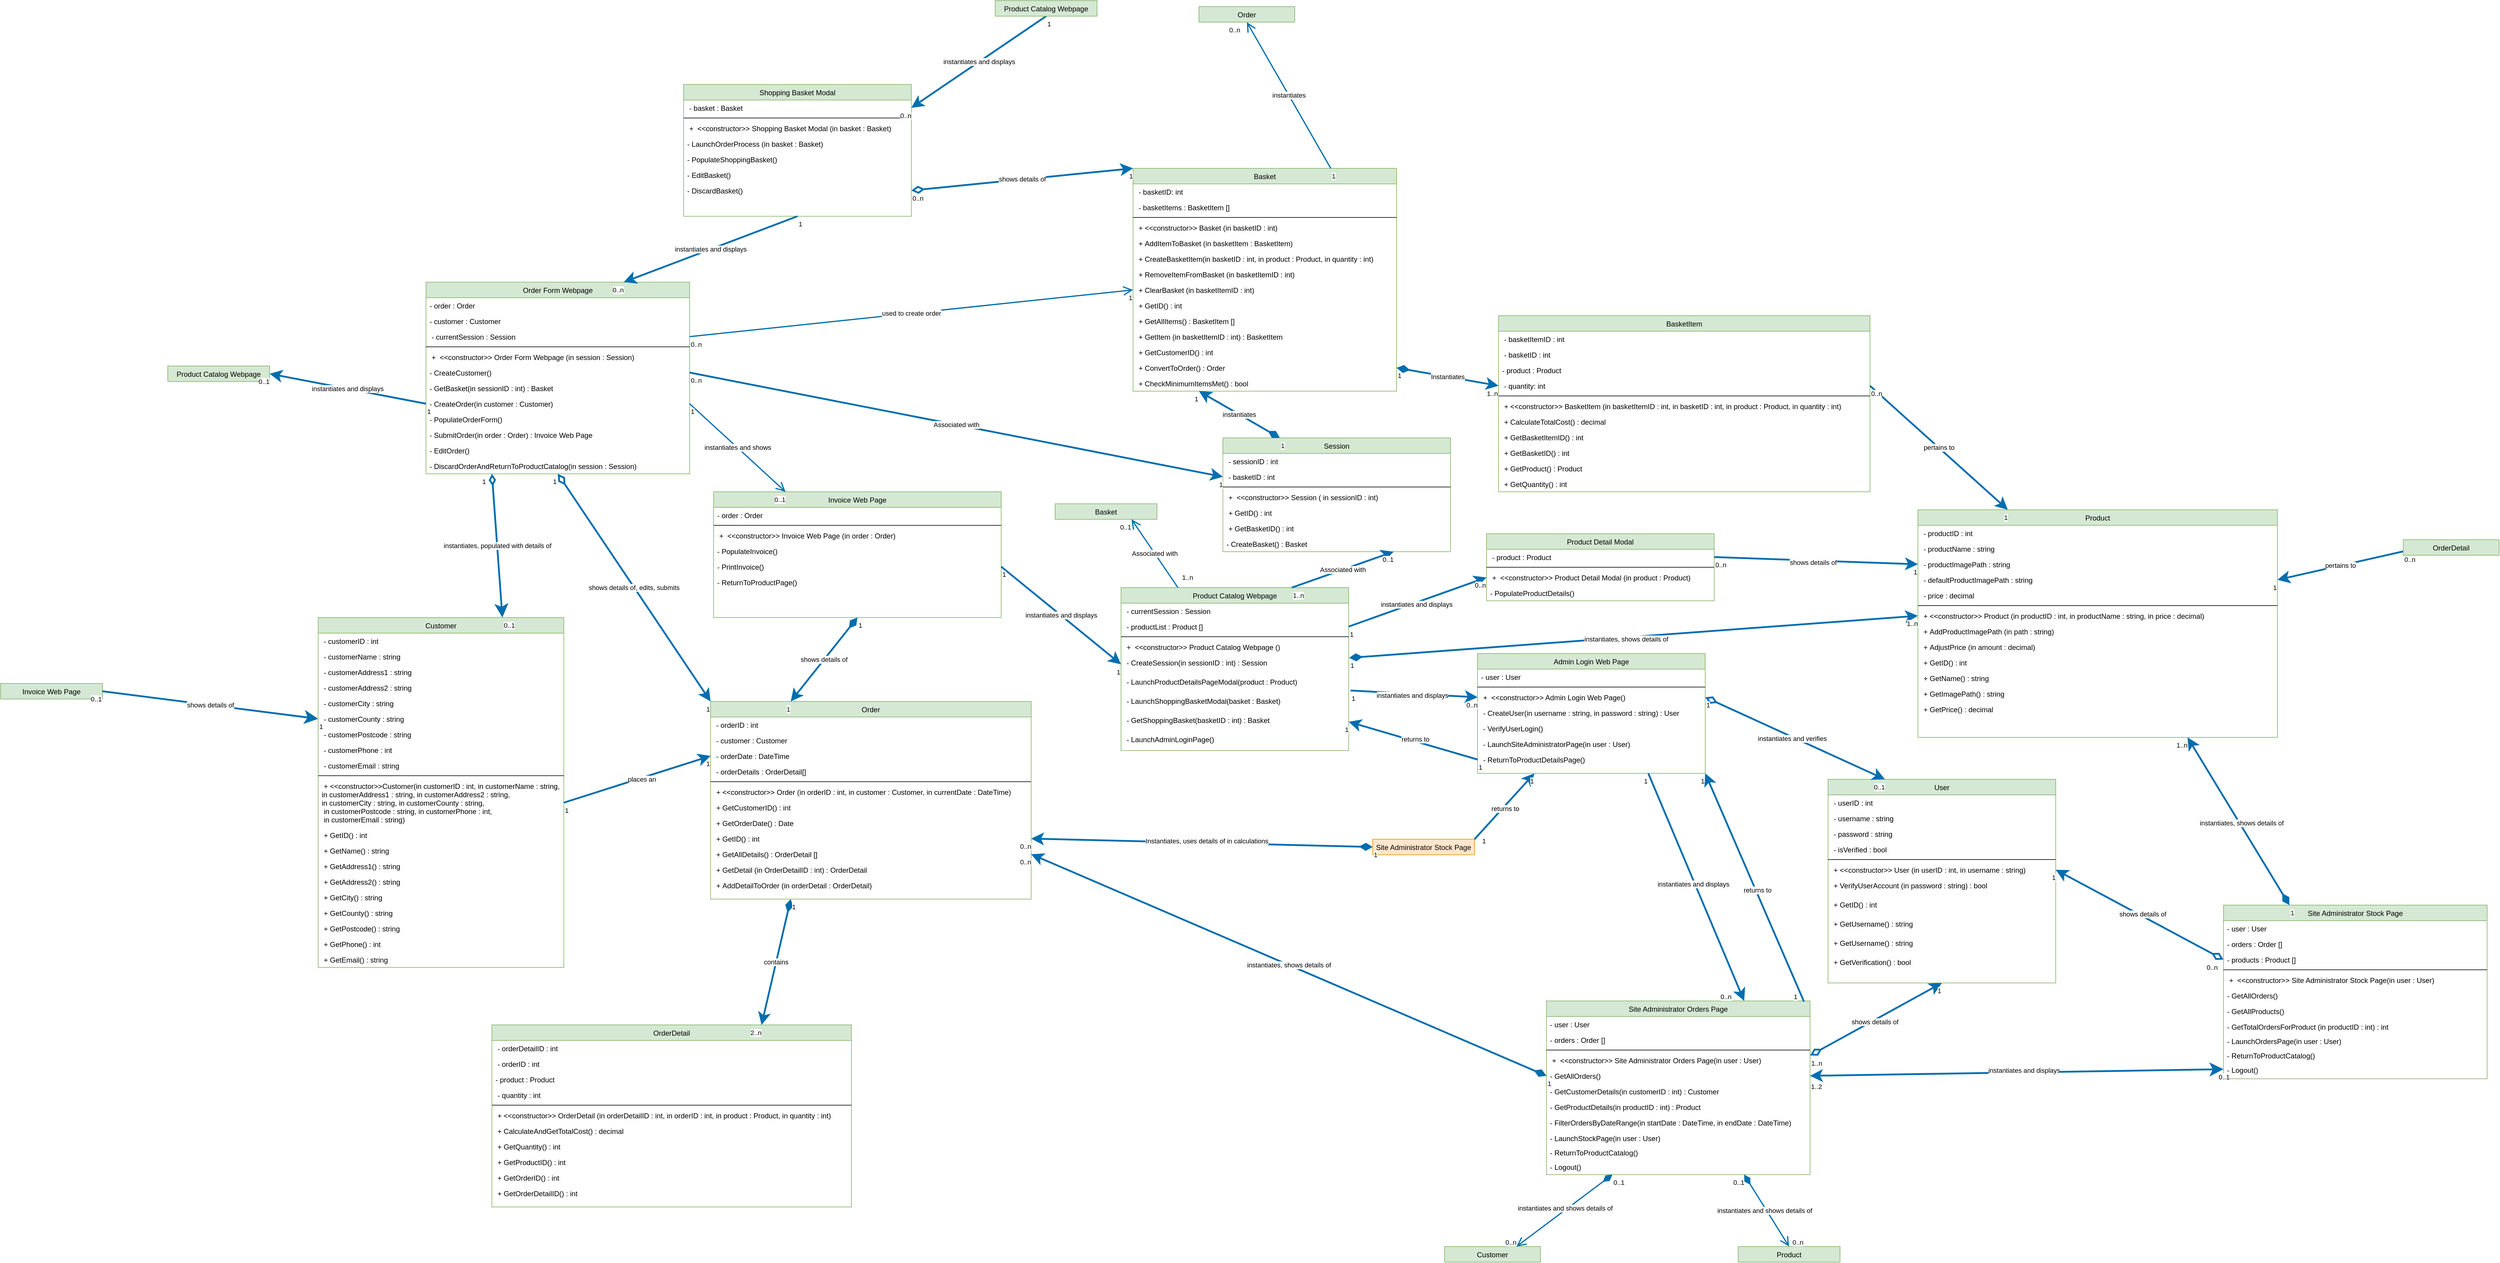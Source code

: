 <mxfile version="24.2.5" type="github">
  <diagram id="C5RBs43oDa-KdzZeNtuy" name="Page-1">
    <mxGraphModel dx="1199" dy="1809" grid="1" gridSize="10" guides="1" tooltips="1" connect="1" arrows="0" fold="1" page="1" pageScale="1" pageWidth="827" pageHeight="1169" math="0" shadow="0">
      <root>
        <mxCell id="WIyWlLk6GJQsqaUBKTNV-0" />
        <mxCell id="WIyWlLk6GJQsqaUBKTNV-1" parent="WIyWlLk6GJQsqaUBKTNV-0" />
        <mxCell id="tTByz9xbStQo4x7AQ5BX-211" value="Invoice Web Page" style="swimlane;fontStyle=0;align=center;verticalAlign=top;childLayout=stackLayout;horizontal=1;startSize=26;horizontalStack=0;resizeParent=1;resizeLast=0;collapsible=1;marginBottom=0;rounded=0;shadow=0;strokeWidth=1;fillColor=#d5e8d4;strokeColor=#82b366;" vertex="1" collapsed="1" parent="WIyWlLk6GJQsqaUBKTNV-1">
          <mxGeometry x="50" y="130" width="170" height="26" as="geometry">
            <mxRectangle x="50" y="130" width="450" height="210" as="alternateBounds" />
          </mxGeometry>
        </mxCell>
        <mxCell id="tTByz9xbStQo4x7AQ5BX-212" value="- order : Order" style="text;align=left;verticalAlign=top;spacingLeft=4;spacingRight=4;overflow=hidden;rotatable=0;points=[[0,0.5],[1,0.5]];portConstraint=eastwest;" vertex="1" parent="tTByz9xbStQo4x7AQ5BX-211">
          <mxGeometry y="26" width="450" height="26" as="geometry" />
        </mxCell>
        <mxCell id="tTByz9xbStQo4x7AQ5BX-213" value="- customer : Customer" style="text;align=left;verticalAlign=top;spacingLeft=4;spacingRight=4;overflow=hidden;rotatable=0;points=[[0,0.5],[1,0.5]];portConstraint=eastwest;" vertex="1" parent="tTByz9xbStQo4x7AQ5BX-211">
          <mxGeometry y="52" width="450" height="26" as="geometry" />
        </mxCell>
        <mxCell id="tTByz9xbStQo4x7AQ5BX-214" value="" style="line;html=1;strokeWidth=1;align=left;verticalAlign=middle;spacingTop=-1;spacingLeft=3;spacingRight=3;rotatable=0;labelPosition=right;points=[];portConstraint=eastwest;" vertex="1" parent="tTByz9xbStQo4x7AQ5BX-211">
          <mxGeometry y="78" width="450" height="8" as="geometry" />
        </mxCell>
        <mxCell id="tTByz9xbStQo4x7AQ5BX-215" value=" +  &lt;&lt;constructor&gt;&gt; Invoice Web Page (in customer : Customer, in order : Order)" style="text;align=left;verticalAlign=top;spacingLeft=4;spacingRight=4;overflow=hidden;rotatable=0;points=[[0,0.5],[1,0.5]];portConstraint=eastwest;" vertex="1" parent="tTByz9xbStQo4x7AQ5BX-211">
          <mxGeometry y="86" width="450" height="26" as="geometry" />
        </mxCell>
        <mxCell id="tTByz9xbStQo4x7AQ5BX-216" value="- PopulateInvoice()" style="text;align=left;verticalAlign=top;spacingLeft=4;spacingRight=4;overflow=hidden;rotatable=0;points=[[0,0.5],[1,0.5]];portConstraint=eastwest;" vertex="1" parent="tTByz9xbStQo4x7AQ5BX-211">
          <mxGeometry y="112" width="450" height="26" as="geometry" />
        </mxCell>
        <mxCell id="tTByz9xbStQo4x7AQ5BX-217" value="- PrintInvoice()" style="text;align=left;verticalAlign=top;spacingLeft=4;spacingRight=4;overflow=hidden;rotatable=0;points=[[0,0.5],[1,0.5]];portConstraint=eastwest;" vertex="1" parent="tTByz9xbStQo4x7AQ5BX-211">
          <mxGeometry y="138" width="450" height="26" as="geometry" />
        </mxCell>
        <mxCell id="tTByz9xbStQo4x7AQ5BX-218" value="- ReturnToProductPage()" style="text;align=left;verticalAlign=top;spacingLeft=4;spacingRight=4;overflow=hidden;rotatable=0;points=[[0,0.5],[1,0.5]];portConstraint=eastwest;" vertex="1" parent="tTByz9xbStQo4x7AQ5BX-211">
          <mxGeometry y="164" width="450" height="26" as="geometry" />
        </mxCell>
        <mxCell id="tTByz9xbStQo4x7AQ5BX-255" value="Site Administrator Stock Page" style="swimlane;fontStyle=0;align=center;verticalAlign=top;childLayout=stackLayout;horizontal=1;startSize=26;horizontalStack=0;resizeParent=1;resizeLast=0;collapsible=1;marginBottom=0;rounded=0;shadow=0;strokeWidth=1;fillColor=#ffe6cc;strokeColor=#d79b00;" vertex="1" collapsed="1" parent="WIyWlLk6GJQsqaUBKTNV-1">
          <mxGeometry x="2340" y="390" width="170" height="26" as="geometry">
            <mxRectangle x="2230" y="350" width="440" height="290" as="alternateBounds" />
          </mxGeometry>
        </mxCell>
        <mxCell id="tTByz9xbStQo4x7AQ5BX-256" value="- user : User" style="text;align=left;verticalAlign=top;spacingLeft=4;spacingRight=4;overflow=hidden;rotatable=0;points=[[0,0.5],[1,0.5]];portConstraint=eastwest;" vertex="1" parent="tTByz9xbStQo4x7AQ5BX-255">
          <mxGeometry y="26" width="440" height="26" as="geometry" />
        </mxCell>
        <mxCell id="tTByz9xbStQo4x7AQ5BX-257" value="- orders : Order []" style="text;align=left;verticalAlign=top;spacingLeft=4;spacingRight=4;overflow=hidden;rotatable=0;points=[[0,0.5],[1,0.5]];portConstraint=eastwest;" vertex="1" parent="tTByz9xbStQo4x7AQ5BX-255">
          <mxGeometry y="52" width="440" height="26" as="geometry" />
        </mxCell>
        <mxCell id="tTByz9xbStQo4x7AQ5BX-258" value="- products : Product []" style="text;align=left;verticalAlign=top;spacingLeft=4;spacingRight=4;overflow=hidden;rotatable=0;points=[[0,0.5],[1,0.5]];portConstraint=eastwest;" vertex="1" parent="tTByz9xbStQo4x7AQ5BX-255">
          <mxGeometry y="78" width="440" height="26" as="geometry" />
        </mxCell>
        <mxCell id="tTByz9xbStQo4x7AQ5BX-259" value="" style="line;html=1;strokeWidth=1;align=left;verticalAlign=middle;spacingTop=-1;spacingLeft=3;spacingRight=3;rotatable=0;labelPosition=right;points=[];portConstraint=eastwest;" vertex="1" parent="tTByz9xbStQo4x7AQ5BX-255">
          <mxGeometry y="104" width="440" height="8" as="geometry" />
        </mxCell>
        <mxCell id="tTByz9xbStQo4x7AQ5BX-260" value=" +  &lt;&lt;constructor&gt;&gt; Site Administrator Stock Page(in user : User)" style="text;align=left;verticalAlign=top;spacingLeft=4;spacingRight=4;overflow=hidden;rotatable=0;points=[[0,0.5],[1,0.5]];portConstraint=eastwest;" vertex="1" parent="tTByz9xbStQo4x7AQ5BX-255">
          <mxGeometry y="112" width="440" height="26" as="geometry" />
        </mxCell>
        <mxCell id="tTByz9xbStQo4x7AQ5BX-261" value="- GetAllOrders()" style="text;align=left;verticalAlign=top;spacingLeft=4;spacingRight=4;overflow=hidden;rotatable=0;points=[[0,0.5],[1,0.5]];portConstraint=eastwest;" vertex="1" parent="tTByz9xbStQo4x7AQ5BX-255">
          <mxGeometry y="138" width="440" height="26" as="geometry" />
        </mxCell>
        <mxCell id="tTByz9xbStQo4x7AQ5BX-262" value="- GetAllProducts()" style="text;align=left;verticalAlign=top;spacingLeft=4;spacingRight=4;overflow=hidden;rotatable=0;points=[[0,0.5],[1,0.5]];portConstraint=eastwest;" vertex="1" parent="tTByz9xbStQo4x7AQ5BX-255">
          <mxGeometry y="164" width="440" height="26" as="geometry" />
        </mxCell>
        <mxCell id="tTByz9xbStQo4x7AQ5BX-263" value="- GetTotalOrdersForProduct (in productID : int) : int" style="text;align=left;verticalAlign=top;spacingLeft=4;spacingRight=4;overflow=hidden;rotatable=0;points=[[0,0.5],[1,0.5]];portConstraint=eastwest;" vertex="1" parent="tTByz9xbStQo4x7AQ5BX-255">
          <mxGeometry y="190" width="440" height="24" as="geometry" />
        </mxCell>
        <mxCell id="tTByz9xbStQo4x7AQ5BX-264" value="- LaunchOrdersPage(in user : User)" style="text;align=left;verticalAlign=top;spacingLeft=4;spacingRight=4;overflow=hidden;rotatable=0;points=[[0,0.5],[1,0.5]];portConstraint=eastwest;" vertex="1" parent="tTByz9xbStQo4x7AQ5BX-255">
          <mxGeometry y="214" width="440" height="24" as="geometry" />
        </mxCell>
        <mxCell id="tTByz9xbStQo4x7AQ5BX-265" value="- Logout()" style="text;align=left;verticalAlign=top;spacingLeft=4;spacingRight=4;overflow=hidden;rotatable=0;points=[[0,0.5],[1,0.5]];portConstraint=eastwest;" vertex="1" parent="tTByz9xbStQo4x7AQ5BX-255">
          <mxGeometry y="238" width="440" height="24" as="geometry" />
        </mxCell>
        <mxCell id="zkfFHV4jXpPFQw0GAbJ--0" value="Customer" style="swimlane;fontStyle=0;align=center;verticalAlign=top;childLayout=stackLayout;horizontal=1;startSize=26;horizontalStack=0;resizeParent=1;resizeLast=0;collapsible=1;marginBottom=0;rounded=0;shadow=0;strokeWidth=1;fillColor=#d5e8d4;strokeColor=#82b366;" parent="WIyWlLk6GJQsqaUBKTNV-1" vertex="1">
          <mxGeometry x="580" y="20" width="410" height="584" as="geometry">
            <mxRectangle x="30" y="20" width="160" height="26" as="alternateBounds" />
          </mxGeometry>
        </mxCell>
        <mxCell id="zkfFHV4jXpPFQw0GAbJ--1" value=" - customerID : int" style="text;align=left;verticalAlign=top;spacingLeft=4;spacingRight=4;overflow=hidden;rotatable=0;points=[[0,0.5],[1,0.5]];portConstraint=eastwest;" parent="zkfFHV4jXpPFQw0GAbJ--0" vertex="1">
          <mxGeometry y="26" width="410" height="26" as="geometry" />
        </mxCell>
        <mxCell id="zkfFHV4jXpPFQw0GAbJ--2" value=" - customerName : string" style="text;align=left;verticalAlign=top;spacingLeft=4;spacingRight=4;overflow=hidden;rotatable=0;points=[[0,0.5],[1,0.5]];portConstraint=eastwest;rounded=0;shadow=0;html=0;" parent="zkfFHV4jXpPFQw0GAbJ--0" vertex="1">
          <mxGeometry y="52" width="410" height="26" as="geometry" />
        </mxCell>
        <mxCell id="zkfFHV4jXpPFQw0GAbJ--3" value=" - customerAddress1 : string" style="text;align=left;verticalAlign=top;spacingLeft=4;spacingRight=4;overflow=hidden;rotatable=0;points=[[0,0.5],[1,0.5]];portConstraint=eastwest;rounded=0;shadow=0;html=0;" parent="zkfFHV4jXpPFQw0GAbJ--0" vertex="1">
          <mxGeometry y="78" width="410" height="26" as="geometry" />
        </mxCell>
        <mxCell id="ph0_lQSMsqOua-OGN9ng-11" value=" - customerAddress2 : string" style="text;align=left;verticalAlign=top;spacingLeft=4;spacingRight=4;overflow=hidden;rotatable=0;points=[[0,0.5],[1,0.5]];portConstraint=eastwest;rounded=0;shadow=0;html=0;" parent="zkfFHV4jXpPFQw0GAbJ--0" vertex="1">
          <mxGeometry y="104" width="410" height="26" as="geometry" />
        </mxCell>
        <mxCell id="ph0_lQSMsqOua-OGN9ng-12" value=" - customerCity : string" style="text;align=left;verticalAlign=top;spacingLeft=4;spacingRight=4;overflow=hidden;rotatable=0;points=[[0,0.5],[1,0.5]];portConstraint=eastwest;rounded=0;shadow=0;html=0;" parent="zkfFHV4jXpPFQw0GAbJ--0" vertex="1">
          <mxGeometry y="130" width="410" height="26" as="geometry" />
        </mxCell>
        <mxCell id="ph0_lQSMsqOua-OGN9ng-13" value=" - customerCounty : string" style="text;align=left;verticalAlign=top;spacingLeft=4;spacingRight=4;overflow=hidden;rotatable=0;points=[[0,0.5],[1,0.5]];portConstraint=eastwest;rounded=0;shadow=0;html=0;" parent="zkfFHV4jXpPFQw0GAbJ--0" vertex="1">
          <mxGeometry y="156" width="410" height="26" as="geometry" />
        </mxCell>
        <mxCell id="ph0_lQSMsqOua-OGN9ng-14" value=" - customerPostcode : string" style="text;align=left;verticalAlign=top;spacingLeft=4;spacingRight=4;overflow=hidden;rotatable=0;points=[[0,0.5],[1,0.5]];portConstraint=eastwest;rounded=0;shadow=0;html=0;" parent="zkfFHV4jXpPFQw0GAbJ--0" vertex="1">
          <mxGeometry y="182" width="410" height="26" as="geometry" />
        </mxCell>
        <mxCell id="ph0_lQSMsqOua-OGN9ng-15" value=" - customerPhone : int" style="text;align=left;verticalAlign=top;spacingLeft=4;spacingRight=4;overflow=hidden;rotatable=0;points=[[0,0.5],[1,0.5]];portConstraint=eastwest;rounded=0;shadow=0;html=0;" parent="zkfFHV4jXpPFQw0GAbJ--0" vertex="1">
          <mxGeometry y="208" width="410" height="26" as="geometry" />
        </mxCell>
        <mxCell id="ph0_lQSMsqOua-OGN9ng-16" value=" - customerEmail : string" style="text;align=left;verticalAlign=top;spacingLeft=4;spacingRight=4;overflow=hidden;rotatable=0;points=[[0,0.5],[1,0.5]];portConstraint=eastwest;rounded=0;shadow=0;html=0;" parent="zkfFHV4jXpPFQw0GAbJ--0" vertex="1">
          <mxGeometry y="234" width="410" height="26" as="geometry" />
        </mxCell>
        <mxCell id="zkfFHV4jXpPFQw0GAbJ--4" value="" style="line;html=1;strokeWidth=1;align=left;verticalAlign=middle;spacingTop=-1;spacingLeft=3;spacingRight=3;rotatable=0;labelPosition=right;points=[];portConstraint=eastwest;" parent="zkfFHV4jXpPFQw0GAbJ--0" vertex="1">
          <mxGeometry y="260" width="410" height="8" as="geometry" />
        </mxCell>
        <mxCell id="ph0_lQSMsqOua-OGN9ng-34" value=" + &lt;&lt;constructor&gt;&gt;Customer(in customerID : int, in customerName : string, &#xa;in customerAddress1 : string, in customerAddress2 : string, &#xa;in customerCity : string, in customerCounty : string,&#xa; in customerPostcode : string, in customerPhone : int,&#xa; in customerEmail : string)&#xa; " style="text;align=left;verticalAlign=top;spacingLeft=4;spacingRight=4;overflow=hidden;rotatable=0;points=[[0,0.5],[1,0.5]];portConstraint=eastwest;rounded=0;shadow=0;html=0;" parent="zkfFHV4jXpPFQw0GAbJ--0" vertex="1">
          <mxGeometry y="268" width="410" height="82" as="geometry" />
        </mxCell>
        <mxCell id="ph0_lQSMsqOua-OGN9ng-17" value=" + GetID() : int" style="text;align=left;verticalAlign=top;spacingLeft=4;spacingRight=4;overflow=hidden;rotatable=0;points=[[0,0.5],[1,0.5]];portConstraint=eastwest;rounded=0;shadow=0;html=0;" parent="zkfFHV4jXpPFQw0GAbJ--0" vertex="1">
          <mxGeometry y="350" width="410" height="26" as="geometry" />
        </mxCell>
        <mxCell id="ph0_lQSMsqOua-OGN9ng-18" value=" + GetName() : string" style="text;align=left;verticalAlign=top;spacingLeft=4;spacingRight=4;overflow=hidden;rotatable=0;points=[[0,0.5],[1,0.5]];portConstraint=eastwest;rounded=0;shadow=0;html=0;" parent="zkfFHV4jXpPFQw0GAbJ--0" vertex="1">
          <mxGeometry y="376" width="410" height="26" as="geometry" />
        </mxCell>
        <mxCell id="ph0_lQSMsqOua-OGN9ng-19" value=" + GetAddress1() : string" style="text;align=left;verticalAlign=top;spacingLeft=4;spacingRight=4;overflow=hidden;rotatable=0;points=[[0,0.5],[1,0.5]];portConstraint=eastwest;rounded=0;shadow=0;html=0;" parent="zkfFHV4jXpPFQw0GAbJ--0" vertex="1">
          <mxGeometry y="402" width="410" height="26" as="geometry" />
        </mxCell>
        <mxCell id="ph0_lQSMsqOua-OGN9ng-20" value=" + GetAddress2() : string" style="text;align=left;verticalAlign=top;spacingLeft=4;spacingRight=4;overflow=hidden;rotatable=0;points=[[0,0.5],[1,0.5]];portConstraint=eastwest;rounded=0;shadow=0;html=0;" parent="zkfFHV4jXpPFQw0GAbJ--0" vertex="1">
          <mxGeometry y="428" width="410" height="26" as="geometry" />
        </mxCell>
        <mxCell id="ph0_lQSMsqOua-OGN9ng-21" value=" + GetCity() : string" style="text;align=left;verticalAlign=top;spacingLeft=4;spacingRight=4;overflow=hidden;rotatable=0;points=[[0,0.5],[1,0.5]];portConstraint=eastwest;rounded=0;shadow=0;html=0;" parent="zkfFHV4jXpPFQw0GAbJ--0" vertex="1">
          <mxGeometry y="454" width="410" height="26" as="geometry" />
        </mxCell>
        <mxCell id="ph0_lQSMsqOua-OGN9ng-22" value=" + GetCounty() : string" style="text;align=left;verticalAlign=top;spacingLeft=4;spacingRight=4;overflow=hidden;rotatable=0;points=[[0,0.5],[1,0.5]];portConstraint=eastwest;rounded=0;shadow=0;html=0;" parent="zkfFHV4jXpPFQw0GAbJ--0" vertex="1">
          <mxGeometry y="480" width="410" height="26" as="geometry" />
        </mxCell>
        <mxCell id="ph0_lQSMsqOua-OGN9ng-23" value=" + GetPostcode() : string" style="text;align=left;verticalAlign=top;spacingLeft=4;spacingRight=4;overflow=hidden;rotatable=0;points=[[0,0.5],[1,0.5]];portConstraint=eastwest;rounded=0;shadow=0;html=0;" parent="zkfFHV4jXpPFQw0GAbJ--0" vertex="1">
          <mxGeometry y="506" width="410" height="26" as="geometry" />
        </mxCell>
        <mxCell id="ph0_lQSMsqOua-OGN9ng-24" value=" + GetPhone() : int" style="text;align=left;verticalAlign=top;spacingLeft=4;spacingRight=4;overflow=hidden;rotatable=0;points=[[0,0.5],[1,0.5]];portConstraint=eastwest;rounded=0;shadow=0;html=0;" parent="zkfFHV4jXpPFQw0GAbJ--0" vertex="1">
          <mxGeometry y="532" width="410" height="26" as="geometry" />
        </mxCell>
        <mxCell id="ph0_lQSMsqOua-OGN9ng-25" value=" + GetEmail() : string" style="text;align=left;verticalAlign=top;spacingLeft=4;spacingRight=4;overflow=hidden;rotatable=0;points=[[0,0.5],[1,0.5]];portConstraint=eastwest;rounded=0;shadow=0;html=0;" parent="zkfFHV4jXpPFQw0GAbJ--0" vertex="1">
          <mxGeometry y="558" width="410" height="26" as="geometry" />
        </mxCell>
        <mxCell id="zkfFHV4jXpPFQw0GAbJ--6" value="OrderDetail" style="swimlane;fontStyle=0;align=center;verticalAlign=top;childLayout=stackLayout;horizontal=1;startSize=26;horizontalStack=0;resizeParent=1;resizeLast=0;collapsible=1;marginBottom=0;rounded=0;shadow=0;strokeWidth=1;fillColor=#d5e8d4;strokeColor=#82b366;" parent="WIyWlLk6GJQsqaUBKTNV-1" vertex="1">
          <mxGeometry x="870" y="700" width="600" height="304" as="geometry">
            <mxRectangle x="130" y="380" width="160" height="26" as="alternateBounds" />
          </mxGeometry>
        </mxCell>
        <mxCell id="zkfFHV4jXpPFQw0GAbJ--7" value=" - orderDetailID : int" style="text;align=left;verticalAlign=top;spacingLeft=4;spacingRight=4;overflow=hidden;rotatable=0;points=[[0,0.5],[1,0.5]];portConstraint=eastwest;" parent="zkfFHV4jXpPFQw0GAbJ--6" vertex="1">
          <mxGeometry y="26" width="600" height="26" as="geometry" />
        </mxCell>
        <mxCell id="zkfFHV4jXpPFQw0GAbJ--8" value=" - orderID : int" style="text;align=left;verticalAlign=top;spacingLeft=4;spacingRight=4;overflow=hidden;rotatable=0;points=[[0,0.5],[1,0.5]];portConstraint=eastwest;rounded=0;shadow=0;html=0;" parent="zkfFHV4jXpPFQw0GAbJ--6" vertex="1">
          <mxGeometry y="52" width="600" height="26" as="geometry" />
        </mxCell>
        <mxCell id="ph0_lQSMsqOua-OGN9ng-27" value="- product : Product" style="text;align=left;verticalAlign=top;spacingLeft=4;spacingRight=4;overflow=hidden;rotatable=0;points=[[0,0.5],[1,0.5]];portConstraint=eastwest;rounded=0;shadow=0;html=0;" parent="zkfFHV4jXpPFQw0GAbJ--6" vertex="1">
          <mxGeometry y="78" width="600" height="26" as="geometry" />
        </mxCell>
        <mxCell id="ph0_lQSMsqOua-OGN9ng-28" value=" - quantity : int" style="text;align=left;verticalAlign=top;spacingLeft=4;spacingRight=4;overflow=hidden;rotatable=0;points=[[0,0.5],[1,0.5]];portConstraint=eastwest;rounded=0;shadow=0;html=0;" parent="zkfFHV4jXpPFQw0GAbJ--6" vertex="1">
          <mxGeometry y="104" width="600" height="26" as="geometry" />
        </mxCell>
        <mxCell id="zkfFHV4jXpPFQw0GAbJ--9" value="" style="line;html=1;strokeWidth=1;align=left;verticalAlign=middle;spacingTop=-1;spacingLeft=3;spacingRight=3;rotatable=0;labelPosition=right;points=[];portConstraint=eastwest;" parent="zkfFHV4jXpPFQw0GAbJ--6" vertex="1">
          <mxGeometry y="130" width="600" height="8" as="geometry" />
        </mxCell>
        <mxCell id="ph0_lQSMsqOua-OGN9ng-76" value=" + &lt;&lt;constructor&gt;&gt; OrderDetail (in orderDetailID : int, in orderID : int, in product : Product, in quantity : int)" style="text;align=left;verticalAlign=top;spacingLeft=4;spacingRight=4;overflow=hidden;rotatable=0;points=[[0,0.5],[1,0.5]];portConstraint=eastwest;" parent="zkfFHV4jXpPFQw0GAbJ--6" vertex="1">
          <mxGeometry y="138" width="600" height="26" as="geometry" />
        </mxCell>
        <mxCell id="ph0_lQSMsqOua-OGN9ng-77" value=" + CalculateAndGetTotalCost() : decimal" style="text;align=left;verticalAlign=top;spacingLeft=4;spacingRight=4;overflow=hidden;rotatable=0;points=[[0,0.5],[1,0.5]];portConstraint=eastwest;" parent="zkfFHV4jXpPFQw0GAbJ--6" vertex="1">
          <mxGeometry y="164" width="600" height="26" as="geometry" />
        </mxCell>
        <mxCell id="ph0_lQSMsqOua-OGN9ng-81" value=" + GetQuantity() : int" style="text;align=left;verticalAlign=top;spacingLeft=4;spacingRight=4;overflow=hidden;rotatable=0;points=[[0,0.5],[1,0.5]];portConstraint=eastwest;" parent="zkfFHV4jXpPFQw0GAbJ--6" vertex="1">
          <mxGeometry y="190" width="600" height="26" as="geometry" />
        </mxCell>
        <mxCell id="ph0_lQSMsqOua-OGN9ng-80" value=" + GetProductID() : int" style="text;align=left;verticalAlign=top;spacingLeft=4;spacingRight=4;overflow=hidden;rotatable=0;points=[[0,0.5],[1,0.5]];portConstraint=eastwest;" parent="zkfFHV4jXpPFQw0GAbJ--6" vertex="1">
          <mxGeometry y="216" width="600" height="26" as="geometry" />
        </mxCell>
        <mxCell id="ph0_lQSMsqOua-OGN9ng-79" value=" + GetOrderID() : int" style="text;align=left;verticalAlign=top;spacingLeft=4;spacingRight=4;overflow=hidden;rotatable=0;points=[[0,0.5],[1,0.5]];portConstraint=eastwest;" parent="zkfFHV4jXpPFQw0GAbJ--6" vertex="1">
          <mxGeometry y="242" width="600" height="26" as="geometry" />
        </mxCell>
        <mxCell id="ph0_lQSMsqOua-OGN9ng-78" value=" + GetOrderDetailID() : int" style="text;align=left;verticalAlign=top;spacingLeft=4;spacingRight=4;overflow=hidden;rotatable=0;points=[[0,0.5],[1,0.5]];portConstraint=eastwest;" parent="zkfFHV4jXpPFQw0GAbJ--6" vertex="1">
          <mxGeometry y="268" width="600" height="26" as="geometry" />
        </mxCell>
        <mxCell id="zkfFHV4jXpPFQw0GAbJ--13" value="Product" style="swimlane;fontStyle=0;align=center;verticalAlign=top;childLayout=stackLayout;horizontal=1;startSize=26;horizontalStack=0;resizeParent=1;resizeLast=0;collapsible=1;marginBottom=0;rounded=0;shadow=0;strokeWidth=1;fillColor=#d5e8d4;strokeColor=#82b366;" parent="WIyWlLk6GJQsqaUBKTNV-1" vertex="1">
          <mxGeometry x="3250" y="-160" width="600" height="380" as="geometry">
            <mxRectangle x="340" y="380" width="170" height="26" as="alternateBounds" />
          </mxGeometry>
        </mxCell>
        <mxCell id="zkfFHV4jXpPFQw0GAbJ--14" value=" - productID : int" style="text;align=left;verticalAlign=top;spacingLeft=4;spacingRight=4;overflow=hidden;rotatable=0;points=[[0,0.5],[1,0.5]];portConstraint=eastwest;" parent="zkfFHV4jXpPFQw0GAbJ--13" vertex="1">
          <mxGeometry y="26" width="600" height="26" as="geometry" />
        </mxCell>
        <mxCell id="ph0_lQSMsqOua-OGN9ng-29" value=" - productName : string" style="text;align=left;verticalAlign=top;spacingLeft=4;spacingRight=4;overflow=hidden;rotatable=0;points=[[0,0.5],[1,0.5]];portConstraint=eastwest;" parent="zkfFHV4jXpPFQw0GAbJ--13" vertex="1">
          <mxGeometry y="52" width="600" height="26" as="geometry" />
        </mxCell>
        <mxCell id="ph0_lQSMsqOua-OGN9ng-31" value=" - productImagePath : string" style="text;align=left;verticalAlign=top;spacingLeft=4;spacingRight=4;overflow=hidden;rotatable=0;points=[[0,0.5],[1,0.5]];portConstraint=eastwest;" parent="zkfFHV4jXpPFQw0GAbJ--13" vertex="1">
          <mxGeometry y="78" width="600" height="26" as="geometry" />
        </mxCell>
        <mxCell id="tTByz9xbStQo4x7AQ5BX-3" value=" - defaultProductImagePath : string" style="text;align=left;verticalAlign=top;spacingLeft=4;spacingRight=4;overflow=hidden;rotatable=0;points=[[0,0.5],[1,0.5]];portConstraint=eastwest;" vertex="1" parent="zkfFHV4jXpPFQw0GAbJ--13">
          <mxGeometry y="104" width="600" height="26" as="geometry" />
        </mxCell>
        <mxCell id="ph0_lQSMsqOua-OGN9ng-41" value=" - price : decimal" style="text;align=left;verticalAlign=top;spacingLeft=4;spacingRight=4;overflow=hidden;rotatable=0;points=[[0,0.5],[1,0.5]];portConstraint=eastwest;" parent="zkfFHV4jXpPFQw0GAbJ--13" vertex="1">
          <mxGeometry y="130" width="600" height="26" as="geometry" />
        </mxCell>
        <mxCell id="zkfFHV4jXpPFQw0GAbJ--15" value="" style="line;html=1;strokeWidth=1;align=left;verticalAlign=middle;spacingTop=-1;spacingLeft=3;spacingRight=3;rotatable=0;labelPosition=right;points=[];portConstraint=eastwest;" parent="zkfFHV4jXpPFQw0GAbJ--13" vertex="1">
          <mxGeometry y="156" width="600" height="8" as="geometry" />
        </mxCell>
        <mxCell id="ph0_lQSMsqOua-OGN9ng-59" value=" + &lt;&lt;constructor&gt;&gt; Product (in productID : int, in productName : string, in price : decimal)" style="text;align=left;verticalAlign=top;spacingLeft=4;spacingRight=4;overflow=hidden;rotatable=0;points=[[0,0.5],[1,0.5]];portConstraint=eastwest;" parent="zkfFHV4jXpPFQw0GAbJ--13" vertex="1">
          <mxGeometry y="164" width="600" height="26" as="geometry" />
        </mxCell>
        <mxCell id="ph0_lQSMsqOua-OGN9ng-60" value=" + AddProductImagePath (in path : string)" style="text;align=left;verticalAlign=top;spacingLeft=4;spacingRight=4;overflow=hidden;rotatable=0;points=[[0,0.5],[1,0.5]];portConstraint=eastwest;" parent="zkfFHV4jXpPFQw0GAbJ--13" vertex="1">
          <mxGeometry y="190" width="600" height="26" as="geometry" />
        </mxCell>
        <mxCell id="ph0_lQSMsqOua-OGN9ng-61" value=" + AdjustPrice (in amount : decimal)" style="text;align=left;verticalAlign=top;spacingLeft=4;spacingRight=4;overflow=hidden;rotatable=0;points=[[0,0.5],[1,0.5]];portConstraint=eastwest;" parent="zkfFHV4jXpPFQw0GAbJ--13" vertex="1">
          <mxGeometry y="216" width="600" height="26" as="geometry" />
        </mxCell>
        <mxCell id="ph0_lQSMsqOua-OGN9ng-62" value=" + GetID() : int" style="text;align=left;verticalAlign=top;spacingLeft=4;spacingRight=4;overflow=hidden;rotatable=0;points=[[0,0.5],[1,0.5]];portConstraint=eastwest;" parent="zkfFHV4jXpPFQw0GAbJ--13" vertex="1">
          <mxGeometry y="242" width="600" height="26" as="geometry" />
        </mxCell>
        <mxCell id="ph0_lQSMsqOua-OGN9ng-63" value=" + GetName() : string" style="text;align=left;verticalAlign=top;spacingLeft=4;spacingRight=4;overflow=hidden;rotatable=0;points=[[0,0.5],[1,0.5]];portConstraint=eastwest;" parent="zkfFHV4jXpPFQw0GAbJ--13" vertex="1">
          <mxGeometry y="268" width="600" height="26" as="geometry" />
        </mxCell>
        <mxCell id="ph0_lQSMsqOua-OGN9ng-64" value=" + GetImagePath() : string" style="text;align=left;verticalAlign=top;spacingLeft=4;spacingRight=4;overflow=hidden;rotatable=0;points=[[0,0.5],[1,0.5]];portConstraint=eastwest;" parent="zkfFHV4jXpPFQw0GAbJ--13" vertex="1">
          <mxGeometry y="294" width="600" height="26" as="geometry" />
        </mxCell>
        <mxCell id="ph0_lQSMsqOua-OGN9ng-65" value=" + GetPrice() : decimal" style="text;align=left;verticalAlign=top;spacingLeft=4;spacingRight=4;overflow=hidden;rotatable=0;points=[[0,0.5],[1,0.5]];portConstraint=eastwest;" parent="zkfFHV4jXpPFQw0GAbJ--13" vertex="1">
          <mxGeometry y="320" width="600" height="26" as="geometry" />
        </mxCell>
        <mxCell id="zkfFHV4jXpPFQw0GAbJ--17" value="Order" style="swimlane;fontStyle=0;align=center;verticalAlign=top;childLayout=stackLayout;horizontal=1;startSize=26;horizontalStack=0;resizeParent=1;resizeLast=0;collapsible=1;marginBottom=0;rounded=0;shadow=0;strokeWidth=1;fillColor=#d5e8d4;strokeColor=#82b366;" parent="WIyWlLk6GJQsqaUBKTNV-1" vertex="1">
          <mxGeometry x="1235" y="160" width="535" height="330" as="geometry">
            <mxRectangle x="140" y="684" width="160" height="26" as="alternateBounds" />
          </mxGeometry>
        </mxCell>
        <mxCell id="zkfFHV4jXpPFQw0GAbJ--18" value=" - orderID : int" style="text;align=left;verticalAlign=top;spacingLeft=4;spacingRight=4;overflow=hidden;rotatable=0;points=[[0,0.5],[1,0.5]];portConstraint=eastwest;" parent="zkfFHV4jXpPFQw0GAbJ--17" vertex="1">
          <mxGeometry y="26" width="535" height="26" as="geometry" />
        </mxCell>
        <mxCell id="zkfFHV4jXpPFQw0GAbJ--19" value=" - customer : Customer" style="text;align=left;verticalAlign=top;spacingLeft=4;spacingRight=4;overflow=hidden;rotatable=0;points=[[0,0.5],[1,0.5]];portConstraint=eastwest;rounded=0;shadow=0;html=0;" parent="zkfFHV4jXpPFQw0GAbJ--17" vertex="1">
          <mxGeometry y="52" width="535" height="26" as="geometry" />
        </mxCell>
        <mxCell id="zkfFHV4jXpPFQw0GAbJ--20" value=" - orderDate : DateTime" style="text;align=left;verticalAlign=top;spacingLeft=4;spacingRight=4;overflow=hidden;rotatable=0;points=[[0,0.5],[1,0.5]];portConstraint=eastwest;rounded=0;shadow=0;html=0;" parent="zkfFHV4jXpPFQw0GAbJ--17" vertex="1">
          <mxGeometry y="78" width="535" height="26" as="geometry" />
        </mxCell>
        <mxCell id="ph0_lQSMsqOua-OGN9ng-35" value=" - orderDetails : OrderDetail[]" style="text;align=left;verticalAlign=top;spacingLeft=4;spacingRight=4;overflow=hidden;rotatable=0;points=[[0,0.5],[1,0.5]];portConstraint=eastwest;rounded=0;shadow=0;html=0;" parent="zkfFHV4jXpPFQw0GAbJ--17" vertex="1">
          <mxGeometry y="104" width="535" height="26" as="geometry" />
        </mxCell>
        <mxCell id="zkfFHV4jXpPFQw0GAbJ--23" value="" style="line;html=1;strokeWidth=1;align=left;verticalAlign=middle;spacingTop=-1;spacingLeft=3;spacingRight=3;rotatable=0;labelPosition=right;points=[];portConstraint=eastwest;" parent="zkfFHV4jXpPFQw0GAbJ--17" vertex="1">
          <mxGeometry y="130" width="535" height="8" as="geometry" />
        </mxCell>
        <mxCell id="ph0_lQSMsqOua-OGN9ng-82" value=" + &lt;&lt;constructor&gt;&gt; Order (in orderID : int, in customer : Customer, in currentDate : DateTime) " style="text;align=left;verticalAlign=top;spacingLeft=4;spacingRight=4;overflow=hidden;rotatable=0;points=[[0,0.5],[1,0.5]];portConstraint=eastwest;" parent="zkfFHV4jXpPFQw0GAbJ--17" vertex="1">
          <mxGeometry y="138" width="535" height="26" as="geometry" />
        </mxCell>
        <mxCell id="ph0_lQSMsqOua-OGN9ng-89" value=" + GetCustomerID() : int" style="text;align=left;verticalAlign=top;spacingLeft=4;spacingRight=4;overflow=hidden;rotatable=0;points=[[0,0.5],[1,0.5]];portConstraint=eastwest;" parent="zkfFHV4jXpPFQw0GAbJ--17" vertex="1">
          <mxGeometry y="164" width="535" height="26" as="geometry" />
        </mxCell>
        <mxCell id="ph0_lQSMsqOua-OGN9ng-90" value=" + GetOrderDate() : Date" style="text;align=left;verticalAlign=top;spacingLeft=4;spacingRight=4;overflow=hidden;rotatable=0;points=[[0,0.5],[1,0.5]];portConstraint=eastwest;" parent="zkfFHV4jXpPFQw0GAbJ--17" vertex="1">
          <mxGeometry y="190" width="535" height="26" as="geometry" />
        </mxCell>
        <mxCell id="ph0_lQSMsqOua-OGN9ng-86" value=" + GetID() : int" style="text;align=left;verticalAlign=top;spacingLeft=4;spacingRight=4;overflow=hidden;rotatable=0;points=[[0,0.5],[1,0.5]];portConstraint=eastwest;" parent="zkfFHV4jXpPFQw0GAbJ--17" vertex="1">
          <mxGeometry y="216" width="535" height="26" as="geometry" />
        </mxCell>
        <mxCell id="ph0_lQSMsqOua-OGN9ng-87" value=" + GetAllDetails() : OrderDetail []" style="text;align=left;verticalAlign=top;spacingLeft=4;spacingRight=4;overflow=hidden;rotatable=0;points=[[0,0.5],[1,0.5]];portConstraint=eastwest;" parent="zkfFHV4jXpPFQw0GAbJ--17" vertex="1">
          <mxGeometry y="242" width="535" height="26" as="geometry" />
        </mxCell>
        <mxCell id="ph0_lQSMsqOua-OGN9ng-88" value=" + GetDetail (in OrderDetailID : int) : OrderDetail" style="text;align=left;verticalAlign=top;spacingLeft=4;spacingRight=4;overflow=hidden;rotatable=0;points=[[0,0.5],[1,0.5]];portConstraint=eastwest;" parent="zkfFHV4jXpPFQw0GAbJ--17" vertex="1">
          <mxGeometry y="268" width="535" height="26" as="geometry" />
        </mxCell>
        <mxCell id="ph0_lQSMsqOua-OGN9ng-83" value=" + AddDetailToOrder (in orderDetail : OrderDetail)" style="text;align=left;verticalAlign=top;spacingLeft=4;spacingRight=4;overflow=hidden;rotatable=0;points=[[0,0.5],[1,0.5]];portConstraint=eastwest;" parent="zkfFHV4jXpPFQw0GAbJ--17" vertex="1">
          <mxGeometry y="294" width="535" height="26" as="geometry" />
        </mxCell>
        <mxCell id="ph0_lQSMsqOua-OGN9ng-0" value="User" style="swimlane;fontStyle=0;align=center;verticalAlign=top;childLayout=stackLayout;horizontal=1;startSize=26;horizontalStack=0;resizeParent=1;resizeLast=0;collapsible=1;marginBottom=0;rounded=0;shadow=0;strokeWidth=1;fillColor=#d5e8d4;strokeColor=#82b366;" parent="WIyWlLk6GJQsqaUBKTNV-1" vertex="1">
          <mxGeometry x="3100" y="290" width="380" height="340" as="geometry">
            <mxRectangle x="850" y="690" width="170" height="26" as="alternateBounds" />
          </mxGeometry>
        </mxCell>
        <mxCell id="ph0_lQSMsqOua-OGN9ng-1" value=" - userID : int" style="text;align=left;verticalAlign=top;spacingLeft=4;spacingRight=4;overflow=hidden;rotatable=0;points=[[0,0.5],[1,0.5]];portConstraint=eastwest;" parent="ph0_lQSMsqOua-OGN9ng-0" vertex="1">
          <mxGeometry y="26" width="380" height="26" as="geometry" />
        </mxCell>
        <mxCell id="ph0_lQSMsqOua-OGN9ng-32" value=" - username : string" style="text;align=left;verticalAlign=top;spacingLeft=4;spacingRight=4;overflow=hidden;rotatable=0;points=[[0,0.5],[1,0.5]];portConstraint=eastwest;" parent="ph0_lQSMsqOua-OGN9ng-0" vertex="1">
          <mxGeometry y="52" width="380" height="26" as="geometry" />
        </mxCell>
        <mxCell id="ph0_lQSMsqOua-OGN9ng-33" value=" - password : string" style="text;align=left;verticalAlign=top;spacingLeft=4;spacingRight=4;overflow=hidden;rotatable=0;points=[[0,0.5],[1,0.5]];portConstraint=eastwest;" parent="ph0_lQSMsqOua-OGN9ng-0" vertex="1">
          <mxGeometry y="78" width="380" height="26" as="geometry" />
        </mxCell>
        <mxCell id="ph0_lQSMsqOua-OGN9ng-45" value=" - isVerified : bool" style="text;align=left;verticalAlign=top;spacingLeft=4;spacingRight=4;overflow=hidden;rotatable=0;points=[[0,0.5],[1,0.5]];portConstraint=eastwest;" parent="ph0_lQSMsqOua-OGN9ng-0" vertex="1">
          <mxGeometry y="104" width="380" height="26" as="geometry" />
        </mxCell>
        <mxCell id="ph0_lQSMsqOua-OGN9ng-2" value="" style="line;html=1;strokeWidth=1;align=left;verticalAlign=middle;spacingTop=-1;spacingLeft=3;spacingRight=3;rotatable=0;labelPosition=right;points=[];portConstraint=eastwest;" parent="ph0_lQSMsqOua-OGN9ng-0" vertex="1">
          <mxGeometry y="130" width="380" height="8" as="geometry" />
        </mxCell>
        <mxCell id="ph0_lQSMsqOua-OGN9ng-42" value=" + &lt;&lt;constructor&gt;&gt; User (in userID : int, in username : string)" style="text;align=left;verticalAlign=top;spacingLeft=4;spacingRight=4;overflow=hidden;rotatable=0;points=[[0,0.5],[1,0.5]];portConstraint=eastwest;" parent="ph0_lQSMsqOua-OGN9ng-0" vertex="1">
          <mxGeometry y="138" width="380" height="26" as="geometry" />
        </mxCell>
        <mxCell id="ph0_lQSMsqOua-OGN9ng-43" value=" + VerifyUserAccount (in password : string) : bool" style="text;align=left;verticalAlign=top;spacingLeft=4;spacingRight=4;overflow=hidden;rotatable=0;points=[[0,0.5],[1,0.5]];portConstraint=eastwest;" parent="ph0_lQSMsqOua-OGN9ng-0" vertex="1">
          <mxGeometry y="164" width="380" height="32" as="geometry" />
        </mxCell>
        <mxCell id="ph0_lQSMsqOua-OGN9ng-70" value=" + GetID() : int" style="text;align=left;verticalAlign=top;spacingLeft=4;spacingRight=4;overflow=hidden;rotatable=0;points=[[0,0.5],[1,0.5]];portConstraint=eastwest;" parent="ph0_lQSMsqOua-OGN9ng-0" vertex="1">
          <mxGeometry y="196" width="380" height="32" as="geometry" />
        </mxCell>
        <mxCell id="ph0_lQSMsqOua-OGN9ng-69" value=" + GetUsername() : string&#xa;" style="text;align=left;verticalAlign=top;spacingLeft=4;spacingRight=4;overflow=hidden;rotatable=0;points=[[0,0.5],[1,0.5]];portConstraint=eastwest;" parent="ph0_lQSMsqOua-OGN9ng-0" vertex="1">
          <mxGeometry y="228" width="380" height="32" as="geometry" />
        </mxCell>
        <mxCell id="tTByz9xbStQo4x7AQ5BX-1" value=" + GetUsername() : string&#xa;" style="text;align=left;verticalAlign=top;spacingLeft=4;spacingRight=4;overflow=hidden;rotatable=0;points=[[0,0.5],[1,0.5]];portConstraint=eastwest;" vertex="1" parent="ph0_lQSMsqOua-OGN9ng-0">
          <mxGeometry y="260" width="380" height="32" as="geometry" />
        </mxCell>
        <mxCell id="tTByz9xbStQo4x7AQ5BX-2" value=" + GetVerification() : bool&#xa;" style="text;align=left;verticalAlign=top;spacingLeft=4;spacingRight=4;overflow=hidden;rotatable=0;points=[[0,0.5],[1,0.5]];portConstraint=eastwest;" vertex="1" parent="ph0_lQSMsqOua-OGN9ng-0">
          <mxGeometry y="292" width="380" height="32" as="geometry" />
        </mxCell>
        <mxCell id="ph0_lQSMsqOua-OGN9ng-3" value="Basket" style="swimlane;fontStyle=0;align=center;verticalAlign=top;childLayout=stackLayout;horizontal=1;startSize=26;horizontalStack=0;resizeParent=1;resizeLast=0;collapsible=1;marginBottom=0;rounded=0;shadow=0;strokeWidth=1;fillColor=#d5e8d4;strokeColor=#82b366;" parent="WIyWlLk6GJQsqaUBKTNV-1" vertex="1">
          <mxGeometry x="1940" y="-730" width="440" height="372" as="geometry">
            <mxRectangle x="340" y="380" width="170" height="26" as="alternateBounds" />
          </mxGeometry>
        </mxCell>
        <mxCell id="ph0_lQSMsqOua-OGN9ng-4" value=" - basketID: int" style="text;align=left;verticalAlign=top;spacingLeft=4;spacingRight=4;overflow=hidden;rotatable=0;points=[[0,0.5],[1,0.5]];portConstraint=eastwest;" parent="ph0_lQSMsqOua-OGN9ng-3" vertex="1">
          <mxGeometry y="26" width="440" height="26" as="geometry" />
        </mxCell>
        <mxCell id="ph0_lQSMsqOua-OGN9ng-36" value=" - basketItems : BasketItem []" style="text;align=left;verticalAlign=top;spacingLeft=4;spacingRight=4;overflow=hidden;rotatable=0;points=[[0,0.5],[1,0.5]];portConstraint=eastwest;" parent="ph0_lQSMsqOua-OGN9ng-3" vertex="1">
          <mxGeometry y="52" width="440" height="26" as="geometry" />
        </mxCell>
        <mxCell id="ph0_lQSMsqOua-OGN9ng-5" value="" style="line;html=1;strokeWidth=1;align=left;verticalAlign=middle;spacingTop=-1;spacingLeft=3;spacingRight=3;rotatable=0;labelPosition=right;points=[];portConstraint=eastwest;" parent="ph0_lQSMsqOua-OGN9ng-3" vertex="1">
          <mxGeometry y="78" width="440" height="8" as="geometry" />
        </mxCell>
        <mxCell id="ph0_lQSMsqOua-OGN9ng-52" value=" + &lt;&lt;constructor&gt;&gt; Basket (in basketID : int) " style="text;align=left;verticalAlign=top;spacingLeft=4;spacingRight=4;overflow=hidden;rotatable=0;points=[[0,0.5],[1,0.5]];portConstraint=eastwest;" parent="ph0_lQSMsqOua-OGN9ng-3" vertex="1">
          <mxGeometry y="86" width="440" height="26" as="geometry" />
        </mxCell>
        <mxCell id="ph0_lQSMsqOua-OGN9ng-53" value=" + AddItemToBasket (in basketItem : BasketItem)" style="text;align=left;verticalAlign=top;spacingLeft=4;spacingRight=4;overflow=hidden;rotatable=0;points=[[0,0.5],[1,0.5]];portConstraint=eastwest;" parent="ph0_lQSMsqOua-OGN9ng-3" vertex="1">
          <mxGeometry y="112" width="440" height="26" as="geometry" />
        </mxCell>
        <mxCell id="tTByz9xbStQo4x7AQ5BX-268" value=" + CreateBasketItem(in basketID : int, in product : Product, in quantity : int)" style="text;align=left;verticalAlign=top;spacingLeft=4;spacingRight=4;overflow=hidden;rotatable=0;points=[[0,0.5],[1,0.5]];portConstraint=eastwest;" vertex="1" parent="ph0_lQSMsqOua-OGN9ng-3">
          <mxGeometry y="138" width="440" height="26" as="geometry" />
        </mxCell>
        <mxCell id="ph0_lQSMsqOua-OGN9ng-54" value=" + RemoveItemFromBasket (in basketItemID : int)" style="text;align=left;verticalAlign=top;spacingLeft=4;spacingRight=4;overflow=hidden;rotatable=0;points=[[0,0.5],[1,0.5]];portConstraint=eastwest;" parent="ph0_lQSMsqOua-OGN9ng-3" vertex="1">
          <mxGeometry y="164" width="440" height="26" as="geometry" />
        </mxCell>
        <mxCell id="ph0_lQSMsqOua-OGN9ng-55" value=" + ClearBasket (in basketItemID : int)" style="text;align=left;verticalAlign=top;spacingLeft=4;spacingRight=4;overflow=hidden;rotatable=0;points=[[0,0.5],[1,0.5]];portConstraint=eastwest;" parent="ph0_lQSMsqOua-OGN9ng-3" vertex="1">
          <mxGeometry y="190" width="440" height="26" as="geometry" />
        </mxCell>
        <mxCell id="ph0_lQSMsqOua-OGN9ng-71" value=" + GetID() : int" style="text;align=left;verticalAlign=top;spacingLeft=4;spacingRight=4;overflow=hidden;rotatable=0;points=[[0,0.5],[1,0.5]];portConstraint=eastwest;" parent="ph0_lQSMsqOua-OGN9ng-3" vertex="1">
          <mxGeometry y="216" width="440" height="26" as="geometry" />
        </mxCell>
        <mxCell id="ph0_lQSMsqOua-OGN9ng-73" value=" + GetAllItems() : BasketItem []" style="text;align=left;verticalAlign=top;spacingLeft=4;spacingRight=4;overflow=hidden;rotatable=0;points=[[0,0.5],[1,0.5]];portConstraint=eastwest;" parent="ph0_lQSMsqOua-OGN9ng-3" vertex="1">
          <mxGeometry y="242" width="440" height="26" as="geometry" />
        </mxCell>
        <mxCell id="ph0_lQSMsqOua-OGN9ng-74" value=" + GetItem (in basketItemID : int) : BasketItem" style="text;align=left;verticalAlign=top;spacingLeft=4;spacingRight=4;overflow=hidden;rotatable=0;points=[[0,0.5],[1,0.5]];portConstraint=eastwest;" parent="ph0_lQSMsqOua-OGN9ng-3" vertex="1">
          <mxGeometry y="268" width="440" height="26" as="geometry" />
        </mxCell>
        <mxCell id="ph0_lQSMsqOua-OGN9ng-75" value=" + GetCustomerID() : int" style="text;align=left;verticalAlign=top;spacingLeft=4;spacingRight=4;overflow=hidden;rotatable=0;points=[[0,0.5],[1,0.5]];portConstraint=eastwest;" parent="ph0_lQSMsqOua-OGN9ng-3" vertex="1">
          <mxGeometry y="294" width="440" height="26" as="geometry" />
        </mxCell>
        <mxCell id="ph0_lQSMsqOua-OGN9ng-91" value=" + ConvertToOrder() : Order" style="text;align=left;verticalAlign=top;spacingLeft=4;spacingRight=4;overflow=hidden;rotatable=0;points=[[0,0.5],[1,0.5]];portConstraint=eastwest;" parent="ph0_lQSMsqOua-OGN9ng-3" vertex="1">
          <mxGeometry y="320" width="440" height="26" as="geometry" />
        </mxCell>
        <mxCell id="tTByz9xbStQo4x7AQ5BX-59" value=" + CheckMinimumItemsMet() : bool" style="text;align=left;verticalAlign=top;spacingLeft=4;spacingRight=4;overflow=hidden;rotatable=0;points=[[0,0.5],[1,0.5]];portConstraint=eastwest;" vertex="1" parent="ph0_lQSMsqOua-OGN9ng-3">
          <mxGeometry y="346" width="440" height="26" as="geometry" />
        </mxCell>
        <mxCell id="ph0_lQSMsqOua-OGN9ng-7" value="BasketItem" style="swimlane;fontStyle=0;align=center;verticalAlign=top;childLayout=stackLayout;horizontal=1;startSize=26;horizontalStack=0;resizeParent=1;resizeLast=0;collapsible=1;marginBottom=0;rounded=0;shadow=0;strokeWidth=1;fillColor=#d5e8d4;strokeColor=#82b366;" parent="WIyWlLk6GJQsqaUBKTNV-1" vertex="1">
          <mxGeometry x="2550" y="-484" width="620" height="294" as="geometry">
            <mxRectangle x="340" y="380" width="170" height="26" as="alternateBounds" />
          </mxGeometry>
        </mxCell>
        <mxCell id="ph0_lQSMsqOua-OGN9ng-9" value=" - basketItemID : int" style="text;align=left;verticalAlign=top;spacingLeft=4;spacingRight=4;overflow=hidden;rotatable=0;points=[[0,0.5],[1,0.5]];portConstraint=eastwest;" parent="ph0_lQSMsqOua-OGN9ng-7" vertex="1">
          <mxGeometry y="26" width="620" height="26" as="geometry" />
        </mxCell>
        <mxCell id="ph0_lQSMsqOua-OGN9ng-38" value=" - basketID : int&#xa;" style="text;align=left;verticalAlign=top;spacingLeft=4;spacingRight=4;overflow=hidden;rotatable=0;points=[[0,0.5],[1,0.5]];portConstraint=eastwest;" parent="ph0_lQSMsqOua-OGN9ng-7" vertex="1">
          <mxGeometry y="52" width="620" height="26" as="geometry" />
        </mxCell>
        <mxCell id="ph0_lQSMsqOua-OGN9ng-39" value="- product : Product" style="text;align=left;verticalAlign=top;spacingLeft=4;spacingRight=4;overflow=hidden;rotatable=0;points=[[0,0.5],[1,0.5]];portConstraint=eastwest;" parent="ph0_lQSMsqOua-OGN9ng-7" vertex="1">
          <mxGeometry y="78" width="620" height="26" as="geometry" />
        </mxCell>
        <mxCell id="ph0_lQSMsqOua-OGN9ng-40" value=" - quantity: int" style="text;align=left;verticalAlign=top;spacingLeft=4;spacingRight=4;overflow=hidden;rotatable=0;points=[[0,0.5],[1,0.5]];portConstraint=eastwest;" parent="ph0_lQSMsqOua-OGN9ng-7" vertex="1">
          <mxGeometry y="104" width="620" height="26" as="geometry" />
        </mxCell>
        <mxCell id="ph0_lQSMsqOua-OGN9ng-10" value="" style="line;html=1;strokeWidth=1;align=left;verticalAlign=middle;spacingTop=-1;spacingLeft=3;spacingRight=3;rotatable=0;labelPosition=right;points=[];portConstraint=eastwest;" parent="ph0_lQSMsqOua-OGN9ng-7" vertex="1">
          <mxGeometry y="130" width="620" height="8" as="geometry" />
        </mxCell>
        <mxCell id="ph0_lQSMsqOua-OGN9ng-56" value=" + &lt;&lt;constructor&gt;&gt; BasketItem (in basketItemID : int, in basketID : int, in product : Product, in quantity : int)" style="text;align=left;verticalAlign=top;spacingLeft=4;spacingRight=4;overflow=hidden;rotatable=0;points=[[0,0.5],[1,0.5]];portConstraint=eastwest;" parent="ph0_lQSMsqOua-OGN9ng-7" vertex="1">
          <mxGeometry y="138" width="620" height="26" as="geometry" />
        </mxCell>
        <mxCell id="ph0_lQSMsqOua-OGN9ng-57" value=" + CalculateTotalCost() : decimal" style="text;align=left;verticalAlign=top;spacingLeft=4;spacingRight=4;overflow=hidden;rotatable=0;points=[[0,0.5],[1,0.5]];portConstraint=eastwest;" parent="ph0_lQSMsqOua-OGN9ng-7" vertex="1">
          <mxGeometry y="164" width="620" height="26" as="geometry" />
        </mxCell>
        <mxCell id="ph0_lQSMsqOua-OGN9ng-72" value=" + GetBasketItemID() : int" style="text;align=left;verticalAlign=top;spacingLeft=4;spacingRight=4;overflow=hidden;rotatable=0;points=[[0,0.5],[1,0.5]];portConstraint=eastwest;" parent="ph0_lQSMsqOua-OGN9ng-7" vertex="1">
          <mxGeometry y="190" width="620" height="26" as="geometry" />
        </mxCell>
        <mxCell id="ph0_lQSMsqOua-OGN9ng-66" value=" + GetBasketID() : int" style="text;align=left;verticalAlign=top;spacingLeft=4;spacingRight=4;overflow=hidden;rotatable=0;points=[[0,0.5],[1,0.5]];portConstraint=eastwest;" parent="ph0_lQSMsqOua-OGN9ng-7" vertex="1">
          <mxGeometry y="216" width="620" height="26" as="geometry" />
        </mxCell>
        <mxCell id="ph0_lQSMsqOua-OGN9ng-67" value=" + GetProduct() : Product" style="text;align=left;verticalAlign=top;spacingLeft=4;spacingRight=4;overflow=hidden;rotatable=0;points=[[0,0.5],[1,0.5]];portConstraint=eastwest;" parent="ph0_lQSMsqOua-OGN9ng-7" vertex="1">
          <mxGeometry y="242" width="620" height="26" as="geometry" />
        </mxCell>
        <mxCell id="ph0_lQSMsqOua-OGN9ng-68" value=" + GetQuantity() : int" style="text;align=left;verticalAlign=top;spacingLeft=4;spacingRight=4;overflow=hidden;rotatable=0;points=[[0,0.5],[1,0.5]];portConstraint=eastwest;" parent="ph0_lQSMsqOua-OGN9ng-7" vertex="1">
          <mxGeometry y="268" width="620" height="26" as="geometry" />
        </mxCell>
        <mxCell id="ph0_lQSMsqOua-OGN9ng-92" value="Product Catalog Webpage" style="swimlane;fontStyle=0;align=center;verticalAlign=top;childLayout=stackLayout;horizontal=1;startSize=26;horizontalStack=0;resizeParent=1;resizeLast=0;collapsible=1;marginBottom=0;rounded=0;shadow=0;strokeWidth=1;fillColor=#d5e8d4;strokeColor=#82b366;" parent="WIyWlLk6GJQsqaUBKTNV-1" vertex="1">
          <mxGeometry x="1920" y="-30" width="380" height="272" as="geometry">
            <mxRectangle x="1060" y="200" width="170" height="26" as="alternateBounds" />
          </mxGeometry>
        </mxCell>
        <mxCell id="ph0_lQSMsqOua-OGN9ng-93" value=" - currentSession : Session" style="text;align=left;verticalAlign=top;spacingLeft=4;spacingRight=4;overflow=hidden;rotatable=0;points=[[0,0.5],[1,0.5]];portConstraint=eastwest;" parent="ph0_lQSMsqOua-OGN9ng-92" vertex="1">
          <mxGeometry y="26" width="380" height="26" as="geometry" />
        </mxCell>
        <mxCell id="ph0_lQSMsqOua-OGN9ng-94" value=" - productList : Product []" style="text;align=left;verticalAlign=top;spacingLeft=4;spacingRight=4;overflow=hidden;rotatable=0;points=[[0,0.5],[1,0.5]];portConstraint=eastwest;" parent="ph0_lQSMsqOua-OGN9ng-92" vertex="1">
          <mxGeometry y="52" width="380" height="26" as="geometry" />
        </mxCell>
        <mxCell id="ph0_lQSMsqOua-OGN9ng-97" value="" style="line;html=1;strokeWidth=1;align=left;verticalAlign=middle;spacingTop=-1;spacingLeft=3;spacingRight=3;rotatable=0;labelPosition=right;points=[];portConstraint=eastwest;" parent="ph0_lQSMsqOua-OGN9ng-92" vertex="1">
          <mxGeometry y="78" width="380" height="8" as="geometry" />
        </mxCell>
        <mxCell id="ph0_lQSMsqOua-OGN9ng-98" value=" +  &lt;&lt;constructor&gt;&gt; Product Catalog Webpage ()" style="text;align=left;verticalAlign=top;spacingLeft=4;spacingRight=4;overflow=hidden;rotatable=0;points=[[0,0.5],[1,0.5]];portConstraint=eastwest;" parent="ph0_lQSMsqOua-OGN9ng-92" vertex="1">
          <mxGeometry y="86" width="380" height="26" as="geometry" />
        </mxCell>
        <mxCell id="ph0_lQSMsqOua-OGN9ng-99" value=" - CreateSession(in sessionID : int) : Session" style="text;align=left;verticalAlign=top;spacingLeft=4;spacingRight=4;overflow=hidden;rotatable=0;points=[[0,0.5],[1,0.5]];portConstraint=eastwest;" parent="ph0_lQSMsqOua-OGN9ng-92" vertex="1">
          <mxGeometry y="112" width="380" height="32" as="geometry" />
        </mxCell>
        <mxCell id="ph0_lQSMsqOua-OGN9ng-100" value=" - LaunchProductDetailsPageModal(product : Product)" style="text;align=left;verticalAlign=top;spacingLeft=4;spacingRight=4;overflow=hidden;rotatable=0;points=[[0,0.5],[1,0.5]];portConstraint=eastwest;" parent="ph0_lQSMsqOua-OGN9ng-92" vertex="1">
          <mxGeometry y="144" width="380" height="32" as="geometry" />
        </mxCell>
        <mxCell id="ph0_lQSMsqOua-OGN9ng-101" value=" - LaunchShoppingBasketModal(basket : Basket)" style="text;align=left;verticalAlign=top;spacingLeft=4;spacingRight=4;overflow=hidden;rotatable=0;points=[[0,0.5],[1,0.5]];portConstraint=eastwest;" parent="ph0_lQSMsqOua-OGN9ng-92" vertex="1">
          <mxGeometry y="176" width="380" height="32" as="geometry" />
        </mxCell>
        <mxCell id="tTByz9xbStQo4x7AQ5BX-0" value=" - GetShoppingBasket(basketID : int) : Basket" style="text;align=left;verticalAlign=top;spacingLeft=4;spacingRight=4;overflow=hidden;rotatable=0;points=[[0,0.5],[1,0.5]];portConstraint=eastwest;" vertex="1" parent="ph0_lQSMsqOua-OGN9ng-92">
          <mxGeometry y="208" width="380" height="32" as="geometry" />
        </mxCell>
        <mxCell id="tTByz9xbStQo4x7AQ5BX-24" value=" - LaunchAdminLoginPage()" style="text;align=left;verticalAlign=top;spacingLeft=4;spacingRight=4;overflow=hidden;rotatable=0;points=[[0,0.5],[1,0.5]];portConstraint=eastwest;" vertex="1" parent="ph0_lQSMsqOua-OGN9ng-92">
          <mxGeometry y="240" width="380" height="32" as="geometry" />
        </mxCell>
        <mxCell id="ph0_lQSMsqOua-OGN9ng-102" value="Session" style="swimlane;fontStyle=0;align=center;verticalAlign=top;childLayout=stackLayout;horizontal=1;startSize=26;horizontalStack=0;resizeParent=1;resizeLast=0;collapsible=1;marginBottom=0;rounded=0;shadow=0;strokeWidth=1;fillColor=#d5e8d4;strokeColor=#82b366;" parent="WIyWlLk6GJQsqaUBKTNV-1" vertex="1">
          <mxGeometry x="2090" y="-280" width="380" height="190" as="geometry">
            <mxRectangle x="340" y="380" width="170" height="26" as="alternateBounds" />
          </mxGeometry>
        </mxCell>
        <mxCell id="ph0_lQSMsqOua-OGN9ng-103" value=" - sessionID : int" style="text;align=left;verticalAlign=top;spacingLeft=4;spacingRight=4;overflow=hidden;rotatable=0;points=[[0,0.5],[1,0.5]];portConstraint=eastwest;" parent="ph0_lQSMsqOua-OGN9ng-102" vertex="1">
          <mxGeometry y="26" width="380" height="26" as="geometry" />
        </mxCell>
        <mxCell id="ph0_lQSMsqOua-OGN9ng-104" value=" - basketID : int" style="text;align=left;verticalAlign=top;spacingLeft=4;spacingRight=4;overflow=hidden;rotatable=0;points=[[0,0.5],[1,0.5]];portConstraint=eastwest;" parent="ph0_lQSMsqOua-OGN9ng-102" vertex="1">
          <mxGeometry y="52" width="380" height="26" as="geometry" />
        </mxCell>
        <mxCell id="ph0_lQSMsqOua-OGN9ng-107" value="" style="line;html=1;strokeWidth=1;align=left;verticalAlign=middle;spacingTop=-1;spacingLeft=3;spacingRight=3;rotatable=0;labelPosition=right;points=[];portConstraint=eastwest;" parent="ph0_lQSMsqOua-OGN9ng-102" vertex="1">
          <mxGeometry y="78" width="380" height="8" as="geometry" />
        </mxCell>
        <mxCell id="ph0_lQSMsqOua-OGN9ng-108" value=" +  &lt;&lt;constructor&gt;&gt; Session ( in sessionID : int)" style="text;align=left;verticalAlign=top;spacingLeft=4;spacingRight=4;overflow=hidden;rotatable=0;points=[[0,0.5],[1,0.5]];portConstraint=eastwest;" parent="ph0_lQSMsqOua-OGN9ng-102" vertex="1">
          <mxGeometry y="86" width="380" height="26" as="geometry" />
        </mxCell>
        <mxCell id="ph0_lQSMsqOua-OGN9ng-112" value=" + GetID() : int" style="text;align=left;verticalAlign=top;spacingLeft=4;spacingRight=4;overflow=hidden;rotatable=0;points=[[0,0.5],[1,0.5]];portConstraint=eastwest;" parent="ph0_lQSMsqOua-OGN9ng-102" vertex="1">
          <mxGeometry y="112" width="380" height="26" as="geometry" />
        </mxCell>
        <mxCell id="ph0_lQSMsqOua-OGN9ng-113" value=" + GetBasketID() : int" style="text;align=left;verticalAlign=top;spacingLeft=4;spacingRight=4;overflow=hidden;rotatable=0;points=[[0,0.5],[1,0.5]];portConstraint=eastwest;" parent="ph0_lQSMsqOua-OGN9ng-102" vertex="1">
          <mxGeometry y="138" width="380" height="26" as="geometry" />
        </mxCell>
        <mxCell id="tTByz9xbStQo4x7AQ5BX-266" value="- CreateBasket() : Basket" style="text;align=left;verticalAlign=top;spacingLeft=4;spacingRight=4;overflow=hidden;rotatable=0;points=[[0,0.5],[1,0.5]];portConstraint=eastwest;" vertex="1" parent="ph0_lQSMsqOua-OGN9ng-102">
          <mxGeometry y="164" width="380" height="26" as="geometry" />
        </mxCell>
        <mxCell id="tTByz9xbStQo4x7AQ5BX-4" value="Product Detail Modal" style="swimlane;fontStyle=0;align=center;verticalAlign=top;childLayout=stackLayout;horizontal=1;startSize=26;horizontalStack=0;resizeParent=1;resizeLast=0;collapsible=1;marginBottom=0;rounded=0;shadow=0;strokeWidth=1;fillColor=#d5e8d4;strokeColor=#82b366;" vertex="1" parent="WIyWlLk6GJQsqaUBKTNV-1">
          <mxGeometry x="2530" y="-120" width="380" height="112" as="geometry">
            <mxRectangle x="340" y="380" width="170" height="26" as="alternateBounds" />
          </mxGeometry>
        </mxCell>
        <mxCell id="tTByz9xbStQo4x7AQ5BX-5" value=" - product : Product" style="text;align=left;verticalAlign=top;spacingLeft=4;spacingRight=4;overflow=hidden;rotatable=0;points=[[0,0.5],[1,0.5]];portConstraint=eastwest;" vertex="1" parent="tTByz9xbStQo4x7AQ5BX-4">
          <mxGeometry y="26" width="380" height="26" as="geometry" />
        </mxCell>
        <mxCell id="tTByz9xbStQo4x7AQ5BX-7" value="" style="line;html=1;strokeWidth=1;align=left;verticalAlign=middle;spacingTop=-1;spacingLeft=3;spacingRight=3;rotatable=0;labelPosition=right;points=[];portConstraint=eastwest;" vertex="1" parent="tTByz9xbStQo4x7AQ5BX-4">
          <mxGeometry y="52" width="380" height="8" as="geometry" />
        </mxCell>
        <mxCell id="tTByz9xbStQo4x7AQ5BX-8" value=" +  &lt;&lt;constructor&gt;&gt; Product Detail Modal (in product : Product)" style="text;align=left;verticalAlign=top;spacingLeft=4;spacingRight=4;overflow=hidden;rotatable=0;points=[[0,0.5],[1,0.5]];portConstraint=eastwest;" vertex="1" parent="tTByz9xbStQo4x7AQ5BX-4">
          <mxGeometry y="60" width="380" height="26" as="geometry" />
        </mxCell>
        <mxCell id="tTByz9xbStQo4x7AQ5BX-29" value="- PopulateProductDetails()" style="text;align=left;verticalAlign=top;spacingLeft=4;spacingRight=4;overflow=hidden;rotatable=0;points=[[0,0.5],[1,0.5]];portConstraint=eastwest;" vertex="1" parent="tTByz9xbStQo4x7AQ5BX-4">
          <mxGeometry y="86" width="380" height="26" as="geometry" />
        </mxCell>
        <mxCell id="tTByz9xbStQo4x7AQ5BX-13" value="Shopping Basket Modal" style="swimlane;fontStyle=0;align=center;verticalAlign=top;childLayout=stackLayout;horizontal=1;startSize=26;horizontalStack=0;resizeParent=1;resizeLast=0;collapsible=1;marginBottom=0;rounded=0;shadow=0;strokeWidth=1;fillColor=#d5e8d4;strokeColor=#82b366;" vertex="1" parent="WIyWlLk6GJQsqaUBKTNV-1">
          <mxGeometry x="1190" y="-870" width="380" height="220" as="geometry">
            <mxRectangle x="340" y="380" width="170" height="26" as="alternateBounds" />
          </mxGeometry>
        </mxCell>
        <mxCell id="tTByz9xbStQo4x7AQ5BX-14" value=" - basket : Basket" style="text;align=left;verticalAlign=top;spacingLeft=4;spacingRight=4;overflow=hidden;rotatable=0;points=[[0,0.5],[1,0.5]];portConstraint=eastwest;" vertex="1" parent="tTByz9xbStQo4x7AQ5BX-13">
          <mxGeometry y="26" width="380" height="26" as="geometry" />
        </mxCell>
        <mxCell id="tTByz9xbStQo4x7AQ5BX-15" value="" style="line;html=1;strokeWidth=1;align=left;verticalAlign=middle;spacingTop=-1;spacingLeft=3;spacingRight=3;rotatable=0;labelPosition=right;points=[];portConstraint=eastwest;" vertex="1" parent="tTByz9xbStQo4x7AQ5BX-13">
          <mxGeometry y="52" width="380" height="8" as="geometry" />
        </mxCell>
        <mxCell id="tTByz9xbStQo4x7AQ5BX-16" value=" +  &lt;&lt;constructor&gt;&gt; Shopping Basket Modal (in basket : Basket)" style="text;align=left;verticalAlign=top;spacingLeft=4;spacingRight=4;overflow=hidden;rotatable=0;points=[[0,0.5],[1,0.5]];portConstraint=eastwest;" vertex="1" parent="tTByz9xbStQo4x7AQ5BX-13">
          <mxGeometry y="60" width="380" height="26" as="geometry" />
        </mxCell>
        <mxCell id="tTByz9xbStQo4x7AQ5BX-17" value="- LaunchOrderProcess (in basket : Basket)" style="text;align=left;verticalAlign=top;spacingLeft=4;spacingRight=4;overflow=hidden;rotatable=0;points=[[0,0.5],[1,0.5]];portConstraint=eastwest;" vertex="1" parent="tTByz9xbStQo4x7AQ5BX-13">
          <mxGeometry y="86" width="380" height="26" as="geometry" />
        </mxCell>
        <mxCell id="tTByz9xbStQo4x7AQ5BX-28" value="- PopulateShoppingBasket()" style="text;align=left;verticalAlign=top;spacingLeft=4;spacingRight=4;overflow=hidden;rotatable=0;points=[[0,0.5],[1,0.5]];portConstraint=eastwest;" vertex="1" parent="tTByz9xbStQo4x7AQ5BX-13">
          <mxGeometry y="112" width="380" height="26" as="geometry" />
        </mxCell>
        <mxCell id="tTByz9xbStQo4x7AQ5BX-31" value="- EditBasket()" style="text;align=left;verticalAlign=top;spacingLeft=4;spacingRight=4;overflow=hidden;rotatable=0;points=[[0,0.5],[1,0.5]];portConstraint=eastwest;" vertex="1" parent="tTByz9xbStQo4x7AQ5BX-13">
          <mxGeometry y="138" width="380" height="26" as="geometry" />
        </mxCell>
        <mxCell id="tTByz9xbStQo4x7AQ5BX-32" value="- DiscardBasket()" style="text;align=left;verticalAlign=top;spacingLeft=4;spacingRight=4;overflow=hidden;rotatable=0;points=[[0,0.5],[1,0.5]];portConstraint=eastwest;" vertex="1" parent="tTByz9xbStQo4x7AQ5BX-13">
          <mxGeometry y="164" width="380" height="26" as="geometry" />
        </mxCell>
        <mxCell id="tTByz9xbStQo4x7AQ5BX-18" value="Order Form Webpage" style="swimlane;fontStyle=0;align=center;verticalAlign=top;childLayout=stackLayout;horizontal=1;startSize=26;horizontalStack=0;resizeParent=1;resizeLast=0;collapsible=1;marginBottom=0;rounded=0;shadow=0;strokeWidth=1;fillColor=#d5e8d4;strokeColor=#82b366;" vertex="1" parent="WIyWlLk6GJQsqaUBKTNV-1">
          <mxGeometry x="760" y="-540" width="440" height="320" as="geometry">
            <mxRectangle x="340" y="380" width="170" height="26" as="alternateBounds" />
          </mxGeometry>
        </mxCell>
        <mxCell id="tTByz9xbStQo4x7AQ5BX-23" value="- order : Order" style="text;align=left;verticalAlign=top;spacingLeft=4;spacingRight=4;overflow=hidden;rotatable=0;points=[[0,0.5],[1,0.5]];portConstraint=eastwest;" vertex="1" parent="tTByz9xbStQo4x7AQ5BX-18">
          <mxGeometry y="26" width="440" height="26" as="geometry" />
        </mxCell>
        <mxCell id="tTByz9xbStQo4x7AQ5BX-25" value="- customer : Customer" style="text;align=left;verticalAlign=top;spacingLeft=4;spacingRight=4;overflow=hidden;rotatable=0;points=[[0,0.5],[1,0.5]];portConstraint=eastwest;" vertex="1" parent="tTByz9xbStQo4x7AQ5BX-18">
          <mxGeometry y="52" width="440" height="26" as="geometry" />
        </mxCell>
        <mxCell id="tTByz9xbStQo4x7AQ5BX-162" value=" - currentSession : Session" style="text;align=left;verticalAlign=top;spacingLeft=4;spacingRight=4;overflow=hidden;rotatable=0;points=[[0,0.5],[1,0.5]];portConstraint=eastwest;" vertex="1" parent="tTByz9xbStQo4x7AQ5BX-18">
          <mxGeometry y="78" width="440" height="26" as="geometry" />
        </mxCell>
        <mxCell id="tTByz9xbStQo4x7AQ5BX-20" value="" style="line;html=1;strokeWidth=1;align=left;verticalAlign=middle;spacingTop=-1;spacingLeft=3;spacingRight=3;rotatable=0;labelPosition=right;points=[];portConstraint=eastwest;" vertex="1" parent="tTByz9xbStQo4x7AQ5BX-18">
          <mxGeometry y="104" width="440" height="8" as="geometry" />
        </mxCell>
        <mxCell id="tTByz9xbStQo4x7AQ5BX-21" value=" +  &lt;&lt;constructor&gt;&gt; Order Form Webpage (in session : Session)" style="text;align=left;verticalAlign=top;spacingLeft=4;spacingRight=4;overflow=hidden;rotatable=0;points=[[0,0.5],[1,0.5]];portConstraint=eastwest;" vertex="1" parent="tTByz9xbStQo4x7AQ5BX-18">
          <mxGeometry y="112" width="440" height="26" as="geometry" />
        </mxCell>
        <mxCell id="tTByz9xbStQo4x7AQ5BX-22" value="- CreateCustomer()" style="text;align=left;verticalAlign=top;spacingLeft=4;spacingRight=4;overflow=hidden;rotatable=0;points=[[0,0.5],[1,0.5]];portConstraint=eastwest;" vertex="1" parent="tTByz9xbStQo4x7AQ5BX-18">
          <mxGeometry y="138" width="440" height="26" as="geometry" />
        </mxCell>
        <mxCell id="tTByz9xbStQo4x7AQ5BX-163" value="- GetBasket(in sessionID : int) : Basket" style="text;align=left;verticalAlign=top;spacingLeft=4;spacingRight=4;overflow=hidden;rotatable=0;points=[[0,0.5],[1,0.5]];portConstraint=eastwest;" vertex="1" parent="tTByz9xbStQo4x7AQ5BX-18">
          <mxGeometry y="164" width="440" height="26" as="geometry" />
        </mxCell>
        <mxCell id="tTByz9xbStQo4x7AQ5BX-26" value="- CreateOrder(in customer : Customer)" style="text;align=left;verticalAlign=top;spacingLeft=4;spacingRight=4;overflow=hidden;rotatable=0;points=[[0,0.5],[1,0.5]];portConstraint=eastwest;" vertex="1" parent="tTByz9xbStQo4x7AQ5BX-18">
          <mxGeometry y="190" width="440" height="26" as="geometry" />
        </mxCell>
        <mxCell id="tTByz9xbStQo4x7AQ5BX-27" value="- PopulateOrderForm()" style="text;align=left;verticalAlign=top;spacingLeft=4;spacingRight=4;overflow=hidden;rotatable=0;points=[[0,0.5],[1,0.5]];portConstraint=eastwest;" vertex="1" parent="tTByz9xbStQo4x7AQ5BX-18">
          <mxGeometry y="216" width="440" height="26" as="geometry" />
        </mxCell>
        <mxCell id="tTByz9xbStQo4x7AQ5BX-30" value="- SubmitOrder(in order : Order) : Invoice Web Page" style="text;align=left;verticalAlign=top;spacingLeft=4;spacingRight=4;overflow=hidden;rotatable=0;points=[[0,0.5],[1,0.5]];portConstraint=eastwest;" vertex="1" parent="tTByz9xbStQo4x7AQ5BX-18">
          <mxGeometry y="242" width="440" height="26" as="geometry" />
        </mxCell>
        <mxCell id="tTByz9xbStQo4x7AQ5BX-33" value="- EditOrder()" style="text;align=left;verticalAlign=top;spacingLeft=4;spacingRight=4;overflow=hidden;rotatable=0;points=[[0,0.5],[1,0.5]];portConstraint=eastwest;" vertex="1" parent="tTByz9xbStQo4x7AQ5BX-18">
          <mxGeometry y="268" width="440" height="26" as="geometry" />
        </mxCell>
        <mxCell id="tTByz9xbStQo4x7AQ5BX-34" value="- DiscardOrderAndReturnToProductCatalog(in session : Session)" style="text;align=left;verticalAlign=top;spacingLeft=4;spacingRight=4;overflow=hidden;rotatable=0;points=[[0,0.5],[1,0.5]];portConstraint=eastwest;" vertex="1" parent="tTByz9xbStQo4x7AQ5BX-18">
          <mxGeometry y="294" width="440" height="26" as="geometry" />
        </mxCell>
        <mxCell id="tTByz9xbStQo4x7AQ5BX-35" value="Invoice Web Page" style="swimlane;fontStyle=0;align=center;verticalAlign=top;childLayout=stackLayout;horizontal=1;startSize=26;horizontalStack=0;resizeParent=1;resizeLast=0;collapsible=1;marginBottom=0;rounded=0;shadow=0;strokeWidth=1;fillColor=#d5e8d4;strokeColor=#82b366;" vertex="1" parent="WIyWlLk6GJQsqaUBKTNV-1">
          <mxGeometry x="1240" y="-190" width="480" height="210" as="geometry">
            <mxRectangle x="340" y="380" width="170" height="26" as="alternateBounds" />
          </mxGeometry>
        </mxCell>
        <mxCell id="tTByz9xbStQo4x7AQ5BX-43" value="- order : Order" style="text;align=left;verticalAlign=top;spacingLeft=4;spacingRight=4;overflow=hidden;rotatable=0;points=[[0,0.5],[1,0.5]];portConstraint=eastwest;" vertex="1" parent="tTByz9xbStQo4x7AQ5BX-35">
          <mxGeometry y="26" width="480" height="26" as="geometry" />
        </mxCell>
        <mxCell id="tTByz9xbStQo4x7AQ5BX-37" value="" style="line;html=1;strokeWidth=1;align=left;verticalAlign=middle;spacingTop=-1;spacingLeft=3;spacingRight=3;rotatable=0;labelPosition=right;points=[];portConstraint=eastwest;" vertex="1" parent="tTByz9xbStQo4x7AQ5BX-35">
          <mxGeometry y="52" width="480" height="8" as="geometry" />
        </mxCell>
        <mxCell id="tTByz9xbStQo4x7AQ5BX-38" value=" +  &lt;&lt;constructor&gt;&gt; Invoice Web Page (in order : Order)" style="text;align=left;verticalAlign=top;spacingLeft=4;spacingRight=4;overflow=hidden;rotatable=0;points=[[0,0.5],[1,0.5]];portConstraint=eastwest;" vertex="1" parent="tTByz9xbStQo4x7AQ5BX-35">
          <mxGeometry y="60" width="480" height="26" as="geometry" />
        </mxCell>
        <mxCell id="tTByz9xbStQo4x7AQ5BX-40" value="- PopulateInvoice()" style="text;align=left;verticalAlign=top;spacingLeft=4;spacingRight=4;overflow=hidden;rotatable=0;points=[[0,0.5],[1,0.5]];portConstraint=eastwest;" vertex="1" parent="tTByz9xbStQo4x7AQ5BX-35">
          <mxGeometry y="86" width="480" height="26" as="geometry" />
        </mxCell>
        <mxCell id="tTByz9xbStQo4x7AQ5BX-41" value="- PrintInvoice()" style="text;align=left;verticalAlign=top;spacingLeft=4;spacingRight=4;overflow=hidden;rotatable=0;points=[[0,0.5],[1,0.5]];portConstraint=eastwest;" vertex="1" parent="tTByz9xbStQo4x7AQ5BX-35">
          <mxGeometry y="112" width="480" height="26" as="geometry" />
        </mxCell>
        <mxCell id="tTByz9xbStQo4x7AQ5BX-45" value="- ReturnToProductPage()" style="text;align=left;verticalAlign=top;spacingLeft=4;spacingRight=4;overflow=hidden;rotatable=0;points=[[0,0.5],[1,0.5]];portConstraint=eastwest;" vertex="1" parent="tTByz9xbStQo4x7AQ5BX-35">
          <mxGeometry y="138" width="480" height="26" as="geometry" />
        </mxCell>
        <mxCell id="tTByz9xbStQo4x7AQ5BX-46" value="Admin Login Web Page" style="swimlane;fontStyle=0;align=center;verticalAlign=top;childLayout=stackLayout;horizontal=1;startSize=26;horizontalStack=0;resizeParent=1;resizeLast=0;collapsible=1;marginBottom=0;rounded=0;shadow=0;strokeWidth=1;fillColor=#d5e8d4;strokeColor=#82b366;" vertex="1" parent="WIyWlLk6GJQsqaUBKTNV-1">
          <mxGeometry x="2515" y="80" width="380" height="200" as="geometry">
            <mxRectangle x="340" y="380" width="170" height="26" as="alternateBounds" />
          </mxGeometry>
        </mxCell>
        <mxCell id="tTByz9xbStQo4x7AQ5BX-47" value="- user : User" style="text;align=left;verticalAlign=top;spacingLeft=4;spacingRight=4;overflow=hidden;rotatable=0;points=[[0,0.5],[1,0.5]];portConstraint=eastwest;" vertex="1" parent="tTByz9xbStQo4x7AQ5BX-46">
          <mxGeometry y="26" width="380" height="26" as="geometry" />
        </mxCell>
        <mxCell id="tTByz9xbStQo4x7AQ5BX-48" value="" style="line;html=1;strokeWidth=1;align=left;verticalAlign=middle;spacingTop=-1;spacingLeft=3;spacingRight=3;rotatable=0;labelPosition=right;points=[];portConstraint=eastwest;" vertex="1" parent="tTByz9xbStQo4x7AQ5BX-46">
          <mxGeometry y="52" width="380" height="8" as="geometry" />
        </mxCell>
        <mxCell id="tTByz9xbStQo4x7AQ5BX-49" value=" +  &lt;&lt;constructor&gt;&gt; Admin Login Web Page()" style="text;align=left;verticalAlign=top;spacingLeft=4;spacingRight=4;overflow=hidden;rotatable=0;points=[[0,0.5],[1,0.5]];portConstraint=eastwest;" vertex="1" parent="tTByz9xbStQo4x7AQ5BX-46">
          <mxGeometry y="60" width="380" height="26" as="geometry" />
        </mxCell>
        <mxCell id="tTByz9xbStQo4x7AQ5BX-316" value=" - CreateUser(in username : string, in password : string) : User" style="text;align=left;verticalAlign=top;spacingLeft=4;spacingRight=4;overflow=hidden;rotatable=0;points=[[0,0.5],[1,0.5]];portConstraint=eastwest;" vertex="1" parent="tTByz9xbStQo4x7AQ5BX-46">
          <mxGeometry y="86" width="380" height="26" as="geometry" />
        </mxCell>
        <mxCell id="tTByz9xbStQo4x7AQ5BX-50" value=" - VerifyUserLogin()" style="text;align=left;verticalAlign=top;spacingLeft=4;spacingRight=4;overflow=hidden;rotatable=0;points=[[0,0.5],[1,0.5]];portConstraint=eastwest;" vertex="1" parent="tTByz9xbStQo4x7AQ5BX-46">
          <mxGeometry y="112" width="380" height="26" as="geometry" />
        </mxCell>
        <mxCell id="tTByz9xbStQo4x7AQ5BX-51" value=" - LaunchSiteAdministratorPage(in user : User)" style="text;align=left;verticalAlign=top;spacingLeft=4;spacingRight=4;overflow=hidden;rotatable=0;points=[[0,0.5],[1,0.5]];portConstraint=eastwest;" vertex="1" parent="tTByz9xbStQo4x7AQ5BX-46">
          <mxGeometry y="138" width="380" height="26" as="geometry" />
        </mxCell>
        <mxCell id="tTByz9xbStQo4x7AQ5BX-203" value=" - ReturnToProductDetailsPage()" style="text;align=left;verticalAlign=top;spacingLeft=4;spacingRight=4;overflow=hidden;rotatable=0;points=[[0,0.5],[1,0.5]];portConstraint=eastwest;" vertex="1" parent="tTByz9xbStQo4x7AQ5BX-46">
          <mxGeometry y="164" width="380" height="26" as="geometry" />
        </mxCell>
        <mxCell id="tTByz9xbStQo4x7AQ5BX-52" value="Site Administrator Orders Page" style="swimlane;fontStyle=0;align=center;verticalAlign=top;childLayout=stackLayout;horizontal=1;startSize=26;horizontalStack=0;resizeParent=1;resizeLast=0;collapsible=1;marginBottom=0;rounded=0;shadow=0;strokeWidth=1;fillColor=#d5e8d4;strokeColor=#82b366;" vertex="1" parent="WIyWlLk6GJQsqaUBKTNV-1">
          <mxGeometry x="2630" y="660" width="440" height="290" as="geometry">
            <mxRectangle x="340" y="380" width="170" height="26" as="alternateBounds" />
          </mxGeometry>
        </mxCell>
        <mxCell id="tTByz9xbStQo4x7AQ5BX-53" value="- user : User" style="text;align=left;verticalAlign=top;spacingLeft=4;spacingRight=4;overflow=hidden;rotatable=0;points=[[0,0.5],[1,0.5]];portConstraint=eastwest;" vertex="1" parent="tTByz9xbStQo4x7AQ5BX-52">
          <mxGeometry y="26" width="440" height="26" as="geometry" />
        </mxCell>
        <mxCell id="tTByz9xbStQo4x7AQ5BX-58" value="- orders : Order []" style="text;align=left;verticalAlign=top;spacingLeft=4;spacingRight=4;overflow=hidden;rotatable=0;points=[[0,0.5],[1,0.5]];portConstraint=eastwest;" vertex="1" parent="tTByz9xbStQo4x7AQ5BX-52">
          <mxGeometry y="52" width="440" height="26" as="geometry" />
        </mxCell>
        <mxCell id="tTByz9xbStQo4x7AQ5BX-54" value="" style="line;html=1;strokeWidth=1;align=left;verticalAlign=middle;spacingTop=-1;spacingLeft=3;spacingRight=3;rotatable=0;labelPosition=right;points=[];portConstraint=eastwest;" vertex="1" parent="tTByz9xbStQo4x7AQ5BX-52">
          <mxGeometry y="78" width="440" height="8" as="geometry" />
        </mxCell>
        <mxCell id="tTByz9xbStQo4x7AQ5BX-55" value=" +  &lt;&lt;constructor&gt;&gt; Site Administrator Orders Page(in user : User)" style="text;align=left;verticalAlign=top;spacingLeft=4;spacingRight=4;overflow=hidden;rotatable=0;points=[[0,0.5],[1,0.5]];portConstraint=eastwest;" vertex="1" parent="tTByz9xbStQo4x7AQ5BX-52">
          <mxGeometry y="86" width="440" height="26" as="geometry" />
        </mxCell>
        <mxCell id="tTByz9xbStQo4x7AQ5BX-56" value="- GetAllOrders()" style="text;align=left;verticalAlign=top;spacingLeft=4;spacingRight=4;overflow=hidden;rotatable=0;points=[[0,0.5],[1,0.5]];portConstraint=eastwest;" vertex="1" parent="tTByz9xbStQo4x7AQ5BX-52">
          <mxGeometry y="112" width="440" height="26" as="geometry" />
        </mxCell>
        <mxCell id="tTByz9xbStQo4x7AQ5BX-63" value="- GetCustomerDetails(in customerID : int) : Customer" style="text;align=left;verticalAlign=top;spacingLeft=4;spacingRight=4;overflow=hidden;rotatable=0;points=[[0,0.5],[1,0.5]];portConstraint=eastwest;" vertex="1" parent="tTByz9xbStQo4x7AQ5BX-52">
          <mxGeometry y="138" width="440" height="26" as="geometry" />
        </mxCell>
        <mxCell id="tTByz9xbStQo4x7AQ5BX-207" value="- GetProductDetails(in productID : int) : Product" style="text;align=left;verticalAlign=top;spacingLeft=4;spacingRight=4;overflow=hidden;rotatable=0;points=[[0,0.5],[1,0.5]];portConstraint=eastwest;" vertex="1" parent="tTByz9xbStQo4x7AQ5BX-52">
          <mxGeometry y="164" width="440" height="26" as="geometry" />
        </mxCell>
        <mxCell id="tTByz9xbStQo4x7AQ5BX-57" value="- FilterOrdersByDateRange(in startDate : DateTime, in endDate : DateTime)" style="text;align=left;verticalAlign=top;spacingLeft=4;spacingRight=4;overflow=hidden;rotatable=0;points=[[0,0.5],[1,0.5]];portConstraint=eastwest;" vertex="1" parent="tTByz9xbStQo4x7AQ5BX-52">
          <mxGeometry y="190" width="440" height="26" as="geometry" />
        </mxCell>
        <mxCell id="tTByz9xbStQo4x7AQ5BX-75" value="- LaunchStockPage(in user : User)" style="text;align=left;verticalAlign=top;spacingLeft=4;spacingRight=4;overflow=hidden;rotatable=0;points=[[0,0.5],[1,0.5]];portConstraint=eastwest;" vertex="1" parent="tTByz9xbStQo4x7AQ5BX-52">
          <mxGeometry y="216" width="440" height="24" as="geometry" />
        </mxCell>
        <mxCell id="tTByz9xbStQo4x7AQ5BX-310" value="- ReturnToProductCatalog()" style="text;align=left;verticalAlign=top;spacingLeft=4;spacingRight=4;overflow=hidden;rotatable=0;points=[[0,0.5],[1,0.5]];portConstraint=eastwest;" vertex="1" parent="tTByz9xbStQo4x7AQ5BX-52">
          <mxGeometry y="240" width="440" height="24" as="geometry" />
        </mxCell>
        <mxCell id="tTByz9xbStQo4x7AQ5BX-77" value="- Logout()" style="text;align=left;verticalAlign=top;spacingLeft=4;spacingRight=4;overflow=hidden;rotatable=0;points=[[0,0.5],[1,0.5]];portConstraint=eastwest;" vertex="1" parent="tTByz9xbStQo4x7AQ5BX-52">
          <mxGeometry y="264" width="440" height="24" as="geometry" />
        </mxCell>
        <mxCell id="tTByz9xbStQo4x7AQ5BX-64" value="Site Administrator Stock Page" style="swimlane;fontStyle=0;align=center;verticalAlign=top;childLayout=stackLayout;horizontal=1;startSize=26;horizontalStack=0;resizeParent=1;resizeLast=0;collapsible=1;marginBottom=0;rounded=0;shadow=0;strokeWidth=1;fillColor=#d5e8d4;strokeColor=#82b366;" vertex="1" parent="WIyWlLk6GJQsqaUBKTNV-1">
          <mxGeometry x="3760" y="500" width="440" height="290" as="geometry">
            <mxRectangle x="340" y="380" width="170" height="26" as="alternateBounds" />
          </mxGeometry>
        </mxCell>
        <mxCell id="tTByz9xbStQo4x7AQ5BX-65" value="- user : User" style="text;align=left;verticalAlign=top;spacingLeft=4;spacingRight=4;overflow=hidden;rotatable=0;points=[[0,0.5],[1,0.5]];portConstraint=eastwest;" vertex="1" parent="tTByz9xbStQo4x7AQ5BX-64">
          <mxGeometry y="26" width="440" height="26" as="geometry" />
        </mxCell>
        <mxCell id="tTByz9xbStQo4x7AQ5BX-66" value="- orders : Order []" style="text;align=left;verticalAlign=top;spacingLeft=4;spacingRight=4;overflow=hidden;rotatable=0;points=[[0,0.5],[1,0.5]];portConstraint=eastwest;" vertex="1" parent="tTByz9xbStQo4x7AQ5BX-64">
          <mxGeometry y="52" width="440" height="26" as="geometry" />
        </mxCell>
        <mxCell id="tTByz9xbStQo4x7AQ5BX-67" value="- products : Product []" style="text;align=left;verticalAlign=top;spacingLeft=4;spacingRight=4;overflow=hidden;rotatable=0;points=[[0,0.5],[1,0.5]];portConstraint=eastwest;" vertex="1" parent="tTByz9xbStQo4x7AQ5BX-64">
          <mxGeometry y="78" width="440" height="26" as="geometry" />
        </mxCell>
        <mxCell id="tTByz9xbStQo4x7AQ5BX-68" value="" style="line;html=1;strokeWidth=1;align=left;verticalAlign=middle;spacingTop=-1;spacingLeft=3;spacingRight=3;rotatable=0;labelPosition=right;points=[];portConstraint=eastwest;" vertex="1" parent="tTByz9xbStQo4x7AQ5BX-64">
          <mxGeometry y="104" width="440" height="8" as="geometry" />
        </mxCell>
        <mxCell id="tTByz9xbStQo4x7AQ5BX-69" value=" +  &lt;&lt;constructor&gt;&gt; Site Administrator Stock Page(in user : User)" style="text;align=left;verticalAlign=top;spacingLeft=4;spacingRight=4;overflow=hidden;rotatable=0;points=[[0,0.5],[1,0.5]];portConstraint=eastwest;" vertex="1" parent="tTByz9xbStQo4x7AQ5BX-64">
          <mxGeometry y="112" width="440" height="26" as="geometry" />
        </mxCell>
        <mxCell id="tTByz9xbStQo4x7AQ5BX-70" value="- GetAllOrders()" style="text;align=left;verticalAlign=top;spacingLeft=4;spacingRight=4;overflow=hidden;rotatable=0;points=[[0,0.5],[1,0.5]];portConstraint=eastwest;" vertex="1" parent="tTByz9xbStQo4x7AQ5BX-64">
          <mxGeometry y="138" width="440" height="26" as="geometry" />
        </mxCell>
        <mxCell id="tTByz9xbStQo4x7AQ5BX-71" value="- GetAllProducts()" style="text;align=left;verticalAlign=top;spacingLeft=4;spacingRight=4;overflow=hidden;rotatable=0;points=[[0,0.5],[1,0.5]];portConstraint=eastwest;" vertex="1" parent="tTByz9xbStQo4x7AQ5BX-64">
          <mxGeometry y="164" width="440" height="26" as="geometry" />
        </mxCell>
        <mxCell id="tTByz9xbStQo4x7AQ5BX-74" value="- GetTotalOrdersForProduct (in productID : int) : int" style="text;align=left;verticalAlign=top;spacingLeft=4;spacingRight=4;overflow=hidden;rotatable=0;points=[[0,0.5],[1,0.5]];portConstraint=eastwest;" vertex="1" parent="tTByz9xbStQo4x7AQ5BX-64">
          <mxGeometry y="190" width="440" height="24" as="geometry" />
        </mxCell>
        <mxCell id="tTByz9xbStQo4x7AQ5BX-76" value="- LaunchOrdersPage(in user : User)" style="text;align=left;verticalAlign=top;spacingLeft=4;spacingRight=4;overflow=hidden;rotatable=0;points=[[0,0.5],[1,0.5]];portConstraint=eastwest;" vertex="1" parent="tTByz9xbStQo4x7AQ5BX-64">
          <mxGeometry y="214" width="440" height="24" as="geometry" />
        </mxCell>
        <mxCell id="tTByz9xbStQo4x7AQ5BX-311" value="- ReturnToProductCatalog()" style="text;align=left;verticalAlign=top;spacingLeft=4;spacingRight=4;overflow=hidden;rotatable=0;points=[[0,0.5],[1,0.5]];portConstraint=eastwest;" vertex="1" parent="tTByz9xbStQo4x7AQ5BX-64">
          <mxGeometry y="238" width="440" height="24" as="geometry" />
        </mxCell>
        <mxCell id="tTByz9xbStQo4x7AQ5BX-78" value="- Logout()" style="text;align=left;verticalAlign=top;spacingLeft=4;spacingRight=4;overflow=hidden;rotatable=0;points=[[0,0.5],[1,0.5]];portConstraint=eastwest;" vertex="1" parent="tTByz9xbStQo4x7AQ5BX-64">
          <mxGeometry y="262" width="440" height="24" as="geometry" />
        </mxCell>
        <mxCell id="tTByz9xbStQo4x7AQ5BX-82" value="places an" style="endArrow=classic;html=1;endSize=12;startArrow=none;startSize=14;startFill=0;rounded=0;strokeColor=#006EAF;strokeWidth=3;align=center;verticalAlign=middle;fontFamily=Helvetica;fontSize=11;fontColor=default;labelBackgroundColor=default;fillColor=#1ba1e2;endFill=1;exitX=1;exitY=0.5;exitDx=0;exitDy=0;entryX=0;entryY=0.5;entryDx=0;entryDy=0;" edge="1" parent="WIyWlLk6GJQsqaUBKTNV-1" source="ph0_lQSMsqOua-OGN9ng-34" target="zkfFHV4jXpPFQw0GAbJ--20">
          <mxGeometry x="0.056" y="-2" relative="1" as="geometry">
            <mxPoint x="1060" y="450" as="sourcePoint" />
            <mxPoint x="1220" y="450" as="targetPoint" />
            <mxPoint as="offset" />
          </mxGeometry>
        </mxCell>
        <mxCell id="tTByz9xbStQo4x7AQ5BX-83" value="1" style="edgeLabel;resizable=0;html=1;align=left;verticalAlign=top;fontFamily=Helvetica;fontSize=11;fontColor=default;labelBackgroundColor=default;" connectable="0" vertex="1" parent="tTByz9xbStQo4x7AQ5BX-82">
          <mxGeometry x="-1" relative="1" as="geometry" />
        </mxCell>
        <mxCell id="tTByz9xbStQo4x7AQ5BX-84" value="1" style="edgeLabel;resizable=0;html=1;align=right;verticalAlign=top;fontFamily=Helvetica;fontSize=11;fontColor=default;labelBackgroundColor=default;" connectable="0" vertex="1" parent="tTByz9xbStQo4x7AQ5BX-82">
          <mxGeometry x="1" relative="1" as="geometry" />
        </mxCell>
        <mxCell id="tTByz9xbStQo4x7AQ5BX-87" value="instantiates, populated with details of" style="endArrow=diamondThin;html=1;endSize=12;startArrow=classic;startSize=14;startFill=1;rounded=0;strokeColor=#006EAF;strokeWidth=3;align=center;verticalAlign=middle;fontFamily=Helvetica;fontSize=11;fontColor=default;labelBackgroundColor=default;fillColor=#1ba1e2;endFill=0;exitX=0.75;exitY=0;exitDx=0;exitDy=0;entryX=0.25;entryY=1;entryDx=0;entryDy=0;" edge="1" parent="WIyWlLk6GJQsqaUBKTNV-1" source="zkfFHV4jXpPFQw0GAbJ--0" target="tTByz9xbStQo4x7AQ5BX-18">
          <mxGeometry x="0.002" relative="1" as="geometry">
            <mxPoint x="1060" y="483" as="sourcePoint" />
            <mxPoint x="1209" y="671" as="targetPoint" />
            <mxPoint as="offset" />
          </mxGeometry>
        </mxCell>
        <mxCell id="tTByz9xbStQo4x7AQ5BX-88" value="0..1" style="edgeLabel;resizable=0;html=1;align=left;verticalAlign=top;fontFamily=Helvetica;fontSize=11;fontColor=default;labelBackgroundColor=default;" connectable="0" vertex="1" parent="tTByz9xbStQo4x7AQ5BX-87">
          <mxGeometry x="-1" relative="1" as="geometry" />
        </mxCell>
        <mxCell id="tTByz9xbStQo4x7AQ5BX-89" value="1" style="edgeLabel;resizable=0;html=1;align=right;verticalAlign=top;fontFamily=Helvetica;fontSize=11;fontColor=default;labelBackgroundColor=default;" connectable="0" vertex="1" parent="tTByz9xbStQo4x7AQ5BX-87">
          <mxGeometry x="1" relative="1" as="geometry">
            <mxPoint x="-10" as="offset" />
          </mxGeometry>
        </mxCell>
        <mxCell id="tTByz9xbStQo4x7AQ5BX-90" value="shows details of" style="endArrow=none;html=1;endSize=12;startArrow=classic;startSize=14;startFill=1;rounded=0;strokeColor=#006EAF;strokeWidth=3;align=center;verticalAlign=middle;fontFamily=Helvetica;fontSize=11;fontColor=default;labelBackgroundColor=default;fillColor=#1ba1e2;endFill=0;exitX=0;exitY=0.5;exitDx=0;exitDy=0;entryX=1;entryY=0.5;entryDx=0;entryDy=0;" edge="1" parent="WIyWlLk6GJQsqaUBKTNV-1" source="ph0_lQSMsqOua-OGN9ng-13" target="tTByz9xbStQo4x7AQ5BX-211">
          <mxGeometry relative="1" as="geometry">
            <mxPoint x="1060" y="170" as="sourcePoint" />
            <mxPoint x="1210" y="202" as="targetPoint" />
          </mxGeometry>
        </mxCell>
        <mxCell id="tTByz9xbStQo4x7AQ5BX-91" value="1" style="edgeLabel;resizable=0;html=1;align=left;verticalAlign=top;fontFamily=Helvetica;fontSize=11;fontColor=default;labelBackgroundColor=default;" connectable="0" vertex="1" parent="tTByz9xbStQo4x7AQ5BX-90">
          <mxGeometry x="-1" relative="1" as="geometry" />
        </mxCell>
        <mxCell id="tTByz9xbStQo4x7AQ5BX-92" value="0..1" style="edgeLabel;resizable=0;html=1;align=right;verticalAlign=top;fontFamily=Helvetica;fontSize=11;fontColor=default;labelBackgroundColor=default;" connectable="0" vertex="1" parent="tTByz9xbStQo4x7AQ5BX-90">
          <mxGeometry x="1" relative="1" as="geometry" />
        </mxCell>
        <mxCell id="tTByz9xbStQo4x7AQ5BX-105" value="shows details of" style="endArrow=classic;html=1;endSize=12;startArrow=diamondThin;startSize=14;startFill=1;rounded=0;strokeColor=#006EAF;strokeWidth=3;align=center;verticalAlign=middle;fontFamily=Helvetica;fontSize=11;fontColor=default;labelBackgroundColor=default;fillColor=#1ba1e2;endFill=1;exitX=0.5;exitY=1;exitDx=0;exitDy=0;entryX=0.25;entryY=0;entryDx=0;entryDy=0;" edge="1" parent="WIyWlLk6GJQsqaUBKTNV-1" source="tTByz9xbStQo4x7AQ5BX-35" target="zkfFHV4jXpPFQw0GAbJ--17">
          <mxGeometry relative="1" as="geometry">
            <mxPoint x="1270" y="128" as="sourcePoint" />
            <mxPoint x="1515" y="70" as="targetPoint" />
          </mxGeometry>
        </mxCell>
        <mxCell id="tTByz9xbStQo4x7AQ5BX-106" value="1" style="edgeLabel;resizable=0;html=1;align=left;verticalAlign=top;fontFamily=Helvetica;fontSize=11;fontColor=default;labelBackgroundColor=default;" connectable="0" vertex="1" parent="tTByz9xbStQo4x7AQ5BX-105">
          <mxGeometry x="-1" relative="1" as="geometry" />
        </mxCell>
        <mxCell id="tTByz9xbStQo4x7AQ5BX-107" value="1" style="edgeLabel;resizable=0;html=1;align=right;verticalAlign=top;fontFamily=Helvetica;fontSize=11;fontColor=default;labelBackgroundColor=default;" connectable="0" vertex="1" parent="tTByz9xbStQo4x7AQ5BX-105">
          <mxGeometry x="1" relative="1" as="geometry" />
        </mxCell>
        <mxCell id="tTByz9xbStQo4x7AQ5BX-108" value="instantiates and displays" style="endArrow=classic;html=1;endSize=12;startArrow=none;startSize=14;startFill=0;rounded=0;strokeColor=#006EAF;strokeWidth=3;align=center;verticalAlign=middle;fontFamily=Helvetica;fontSize=11;fontColor=default;labelBackgroundColor=default;fillColor=#1ba1e2;endFill=1;exitX=1;exitY=0.5;exitDx=0;exitDy=0;entryX=0;entryY=0.5;entryDx=0;entryDy=0;" edge="1" parent="WIyWlLk6GJQsqaUBKTNV-1" source="tTByz9xbStQo4x7AQ5BX-41" target="ph0_lQSMsqOua-OGN9ng-99">
          <mxGeometry relative="1" as="geometry">
            <mxPoint x="1885" y="-120" as="sourcePoint" />
            <mxPoint x="1770" y="20" as="targetPoint" />
          </mxGeometry>
        </mxCell>
        <mxCell id="tTByz9xbStQo4x7AQ5BX-109" value="1" style="edgeLabel;resizable=0;html=1;align=left;verticalAlign=top;fontFamily=Helvetica;fontSize=11;fontColor=default;labelBackgroundColor=default;" connectable="0" vertex="1" parent="tTByz9xbStQo4x7AQ5BX-108">
          <mxGeometry x="-1" relative="1" as="geometry" />
        </mxCell>
        <mxCell id="tTByz9xbStQo4x7AQ5BX-110" value="1" style="edgeLabel;resizable=0;html=1;align=right;verticalAlign=top;fontFamily=Helvetica;fontSize=11;fontColor=default;labelBackgroundColor=default;" connectable="0" vertex="1" parent="tTByz9xbStQo4x7AQ5BX-108">
          <mxGeometry x="1" relative="1" as="geometry" />
        </mxCell>
        <mxCell id="tTByz9xbStQo4x7AQ5BX-111" value="instantiates and shows" style="endArrow=open;html=1;endSize=12;startArrow=none;startSize=14;startFill=0;rounded=0;strokeColor=#006EAF;strokeWidth=2;align=center;verticalAlign=middle;fontFamily=Helvetica;fontSize=11;fontColor=default;labelBackgroundColor=default;fillColor=#1ba1e2;endFill=0;exitX=1;exitY=0.5;exitDx=0;exitDy=0;entryX=0.25;entryY=0;entryDx=0;entryDy=0;" edge="1" parent="WIyWlLk6GJQsqaUBKTNV-1" source="tTByz9xbStQo4x7AQ5BX-26" target="tTByz9xbStQo4x7AQ5BX-35">
          <mxGeometry relative="1" as="geometry">
            <mxPoint x="1460" y="-390" as="sourcePoint" />
            <mxPoint x="1690" y="-253" as="targetPoint" />
          </mxGeometry>
        </mxCell>
        <mxCell id="tTByz9xbStQo4x7AQ5BX-112" value="1" style="edgeLabel;resizable=0;html=1;align=left;verticalAlign=top;fontFamily=Helvetica;fontSize=11;fontColor=default;labelBackgroundColor=default;" connectable="0" vertex="1" parent="tTByz9xbStQo4x7AQ5BX-111">
          <mxGeometry x="-1" relative="1" as="geometry" />
        </mxCell>
        <mxCell id="tTByz9xbStQo4x7AQ5BX-113" value="0..1" style="edgeLabel;resizable=0;html=1;align=right;verticalAlign=top;fontFamily=Helvetica;fontSize=11;fontColor=default;labelBackgroundColor=default;" connectable="0" vertex="1" parent="tTByz9xbStQo4x7AQ5BX-111">
          <mxGeometry x="1" relative="1" as="geometry" />
        </mxCell>
        <mxCell id="tTByz9xbStQo4x7AQ5BX-114" value="shows details of, edits, submits" style="endArrow=classic;html=1;endSize=12;startArrow=diamondThin;startSize=14;startFill=0;rounded=0;strokeColor=#006EAF;strokeWidth=3;align=center;verticalAlign=middle;fontFamily=Helvetica;fontSize=11;fontColor=default;labelBackgroundColor=default;fillColor=#1ba1e2;endFill=1;entryX=0;entryY=0;entryDx=0;entryDy=0;exitX=0.5;exitY=1;exitDx=0;exitDy=0;" edge="1" parent="WIyWlLk6GJQsqaUBKTNV-1" source="tTByz9xbStQo4x7AQ5BX-18" target="zkfFHV4jXpPFQw0GAbJ--17">
          <mxGeometry x="-0.002" relative="1" as="geometry">
            <mxPoint x="1160" y="-210" as="sourcePoint" />
            <mxPoint x="1114" y="210" as="targetPoint" />
            <mxPoint as="offset" />
          </mxGeometry>
        </mxCell>
        <mxCell id="tTByz9xbStQo4x7AQ5BX-115" value="1" style="edgeLabel;resizable=0;html=1;align=left;verticalAlign=top;fontFamily=Helvetica;fontSize=11;fontColor=default;labelBackgroundColor=default;" connectable="0" vertex="1" parent="tTByz9xbStQo4x7AQ5BX-114">
          <mxGeometry x="-1" relative="1" as="geometry">
            <mxPoint x="-10" as="offset" />
          </mxGeometry>
        </mxCell>
        <mxCell id="tTByz9xbStQo4x7AQ5BX-116" value="1" style="edgeLabel;resizable=0;html=1;align=right;verticalAlign=top;fontFamily=Helvetica;fontSize=11;fontColor=default;labelBackgroundColor=default;" connectable="0" vertex="1" parent="tTByz9xbStQo4x7AQ5BX-114">
          <mxGeometry x="1" relative="1" as="geometry" />
        </mxCell>
        <mxCell id="tTByz9xbStQo4x7AQ5BX-117" value="contains" style="endArrow=classic;html=1;endSize=12;startArrow=diamondThin;startSize=14;startFill=1;rounded=0;strokeColor=#006EAF;strokeWidth=3;align=center;verticalAlign=middle;fontFamily=Helvetica;fontSize=11;fontColor=default;labelBackgroundColor=default;fillColor=#1ba1e2;endFill=1;entryX=0.75;entryY=0;entryDx=0;entryDy=0;exitX=0.25;exitY=1;exitDx=0;exitDy=0;" edge="1" parent="WIyWlLk6GJQsqaUBKTNV-1" source="zkfFHV4jXpPFQw0GAbJ--17" target="zkfFHV4jXpPFQw0GAbJ--6">
          <mxGeometry relative="1" as="geometry">
            <mxPoint x="1060" y="242" as="sourcePoint" />
            <mxPoint x="1195" y="622" as="targetPoint" />
          </mxGeometry>
        </mxCell>
        <mxCell id="tTByz9xbStQo4x7AQ5BX-118" value="1" style="edgeLabel;resizable=0;html=1;align=left;verticalAlign=top;fontFamily=Helvetica;fontSize=11;fontColor=default;labelBackgroundColor=default;" connectable="0" vertex="1" parent="tTByz9xbStQo4x7AQ5BX-117">
          <mxGeometry x="-1" relative="1" as="geometry" />
        </mxCell>
        <mxCell id="tTByz9xbStQo4x7AQ5BX-119" value="2..n" style="edgeLabel;resizable=0;html=1;align=right;verticalAlign=top;fontFamily=Helvetica;fontSize=11;fontColor=default;labelBackgroundColor=default;" connectable="0" vertex="1" parent="tTByz9xbStQo4x7AQ5BX-117">
          <mxGeometry x="1" relative="1" as="geometry" />
        </mxCell>
        <mxCell id="tTByz9xbStQo4x7AQ5BX-120" value="instantiates" style="endArrow=open;html=1;endSize=12;startArrow=none;startSize=14;startFill=0;rounded=0;strokeColor=#006EAF;strokeWidth=2;align=center;verticalAlign=middle;fontFamily=Helvetica;fontSize=11;fontColor=default;labelBackgroundColor=default;fillColor=#1ba1e2;endFill=0;entryX=0.5;entryY=1;entryDx=0;entryDy=0;exitX=0.75;exitY=0;exitDx=0;exitDy=0;" edge="1" parent="WIyWlLk6GJQsqaUBKTNV-1" source="ph0_lQSMsqOua-OGN9ng-3" target="tTByz9xbStQo4x7AQ5BX-229">
          <mxGeometry relative="1" as="geometry">
            <mxPoint x="1379" y="500" as="sourcePoint" />
            <mxPoint x="1160" y="720" as="targetPoint" />
          </mxGeometry>
        </mxCell>
        <mxCell id="tTByz9xbStQo4x7AQ5BX-121" value="1" style="edgeLabel;resizable=0;html=1;align=left;verticalAlign=top;fontFamily=Helvetica;fontSize=11;fontColor=default;labelBackgroundColor=default;" connectable="0" vertex="1" parent="tTByz9xbStQo4x7AQ5BX-120">
          <mxGeometry x="-1" relative="1" as="geometry" />
        </mxCell>
        <mxCell id="tTByz9xbStQo4x7AQ5BX-122" value="0..n" style="edgeLabel;resizable=0;html=1;align=right;verticalAlign=top;fontFamily=Helvetica;fontSize=11;fontColor=default;labelBackgroundColor=default;" connectable="0" vertex="1" parent="tTByz9xbStQo4x7AQ5BX-120">
          <mxGeometry x="1" relative="1" as="geometry">
            <mxPoint x="-10" as="offset" />
          </mxGeometry>
        </mxCell>
        <mxCell id="tTByz9xbStQo4x7AQ5BX-123" value="instantiates, shows details of" style="endArrow=classic;html=1;endSize=12;startArrow=diamondThin;startSize=14;startFill=1;rounded=0;strokeColor=#006EAF;strokeWidth=3;align=center;verticalAlign=middle;fontFamily=Helvetica;fontSize=11;fontColor=default;labelBackgroundColor=default;fillColor=#1ba1e2;endFill=1;entryX=1;entryY=0.5;entryDx=0;entryDy=0;exitX=0;exitY=0.5;exitDx=0;exitDy=0;" edge="1" parent="WIyWlLk6GJQsqaUBKTNV-1" source="tTByz9xbStQo4x7AQ5BX-56" target="ph0_lQSMsqOua-OGN9ng-87">
          <mxGeometry relative="1" as="geometry">
            <mxPoint x="2049" y="490" as="sourcePoint" />
            <mxPoint x="1960" y="370" as="targetPoint" />
          </mxGeometry>
        </mxCell>
        <mxCell id="tTByz9xbStQo4x7AQ5BX-124" value="1" style="edgeLabel;resizable=0;html=1;align=left;verticalAlign=top;fontFamily=Helvetica;fontSize=11;fontColor=default;labelBackgroundColor=default;" connectable="0" vertex="1" parent="tTByz9xbStQo4x7AQ5BX-123">
          <mxGeometry x="-1" relative="1" as="geometry" />
        </mxCell>
        <mxCell id="tTByz9xbStQo4x7AQ5BX-125" value="0..n" style="edgeLabel;resizable=0;html=1;align=right;verticalAlign=top;fontFamily=Helvetica;fontSize=11;fontColor=default;labelBackgroundColor=default;" connectable="0" vertex="1" parent="tTByz9xbStQo4x7AQ5BX-123">
          <mxGeometry x="1" relative="1" as="geometry" />
        </mxCell>
        <mxCell id="tTByz9xbStQo4x7AQ5BX-126" value="Instantiates, uses details of in calculations" style="endArrow=classic;html=1;endSize=12;startArrow=diamondThin;startSize=14;startFill=1;rounded=0;strokeColor=#006EAF;strokeWidth=3;align=center;verticalAlign=middle;fontFamily=Helvetica;fontSize=11;fontColor=default;labelBackgroundColor=default;fillColor=#1ba1e2;endFill=1;entryX=1;entryY=0.5;entryDx=0;entryDy=0;exitX=0;exitY=0.5;exitDx=0;exitDy=0;" edge="1" parent="WIyWlLk6GJQsqaUBKTNV-1" source="tTByz9xbStQo4x7AQ5BX-255" target="ph0_lQSMsqOua-OGN9ng-86">
          <mxGeometry x="-0.026" y="-3" relative="1" as="geometry">
            <mxPoint x="2510" y="661" as="sourcePoint" />
            <mxPoint x="1780" y="425" as="targetPoint" />
            <mxPoint as="offset" />
          </mxGeometry>
        </mxCell>
        <mxCell id="tTByz9xbStQo4x7AQ5BX-127" value="1" style="edgeLabel;resizable=0;html=1;align=left;verticalAlign=top;fontFamily=Helvetica;fontSize=11;fontColor=default;labelBackgroundColor=default;" connectable="0" vertex="1" parent="tTByz9xbStQo4x7AQ5BX-126">
          <mxGeometry x="-1" relative="1" as="geometry" />
        </mxCell>
        <mxCell id="tTByz9xbStQo4x7AQ5BX-128" value="0..n" style="edgeLabel;resizable=0;html=1;align=right;verticalAlign=top;fontFamily=Helvetica;fontSize=11;fontColor=default;labelBackgroundColor=default;" connectable="0" vertex="1" parent="tTByz9xbStQo4x7AQ5BX-126">
          <mxGeometry x="1" relative="1" as="geometry" />
        </mxCell>
        <mxCell id="tTByz9xbStQo4x7AQ5BX-135" value="instantiates and displays" style="endArrow=classic;html=1;endSize=12;startArrow=none;startSize=14;startFill=0;rounded=0;strokeColor=#006EAF;strokeWidth=3;align=center;verticalAlign=middle;fontFamily=Helvetica;fontSize=11;fontColor=default;labelBackgroundColor=default;fillColor=#1ba1e2;endFill=1;entryX=0.75;entryY=0;entryDx=0;entryDy=0;exitX=0.5;exitY=1;exitDx=0;exitDy=0;" edge="1" parent="WIyWlLk6GJQsqaUBKTNV-1" source="tTByz9xbStQo4x7AQ5BX-13" target="tTByz9xbStQo4x7AQ5BX-18">
          <mxGeometry relative="1" as="geometry">
            <mxPoint x="1350" y="-640" as="sourcePoint" />
            <mxPoint x="1220" y="-435" as="targetPoint" />
          </mxGeometry>
        </mxCell>
        <mxCell id="tTByz9xbStQo4x7AQ5BX-136" value="1" style="edgeLabel;resizable=0;html=1;align=left;verticalAlign=top;fontFamily=Helvetica;fontSize=11;fontColor=default;labelBackgroundColor=default;" connectable="0" vertex="1" parent="tTByz9xbStQo4x7AQ5BX-135">
          <mxGeometry x="-1" relative="1" as="geometry" />
        </mxCell>
        <mxCell id="tTByz9xbStQo4x7AQ5BX-137" value="0..n" style="edgeLabel;resizable=0;html=1;align=right;verticalAlign=top;fontFamily=Helvetica;fontSize=11;fontColor=default;labelBackgroundColor=default;" connectable="0" vertex="1" parent="tTByz9xbStQo4x7AQ5BX-135">
          <mxGeometry x="1" relative="1" as="geometry" />
        </mxCell>
        <mxCell id="tTByz9xbStQo4x7AQ5BX-138" value="shows details of" style="endArrow=classic;html=1;endSize=12;startArrow=diamondThin;startSize=14;startFill=0;rounded=0;strokeColor=#006EAF;strokeWidth=3;align=center;verticalAlign=middle;fontFamily=Helvetica;fontSize=11;fontColor=default;labelBackgroundColor=default;fillColor=#1ba1e2;endFill=1;entryX=0;entryY=0;entryDx=0;entryDy=0;exitX=1;exitY=0.5;exitDx=0;exitDy=0;" edge="1" parent="WIyWlLk6GJQsqaUBKTNV-1" source="tTByz9xbStQo4x7AQ5BX-32" target="ph0_lQSMsqOua-OGN9ng-3">
          <mxGeometry relative="1" as="geometry">
            <mxPoint x="1810" y="-800" as="sourcePoint" />
            <mxPoint x="1230" y="-520" as="targetPoint" />
          </mxGeometry>
        </mxCell>
        <mxCell id="tTByz9xbStQo4x7AQ5BX-139" value="0..n" style="edgeLabel;resizable=0;html=1;align=left;verticalAlign=top;fontFamily=Helvetica;fontSize=11;fontColor=default;labelBackgroundColor=default;" connectable="0" vertex="1" parent="tTByz9xbStQo4x7AQ5BX-138">
          <mxGeometry x="-1" relative="1" as="geometry" />
        </mxCell>
        <mxCell id="tTByz9xbStQo4x7AQ5BX-140" value="1" style="edgeLabel;resizable=0;html=1;align=right;verticalAlign=top;fontFamily=Helvetica;fontSize=11;fontColor=default;labelBackgroundColor=default;" connectable="0" vertex="1" parent="tTByz9xbStQo4x7AQ5BX-138">
          <mxGeometry x="1" relative="1" as="geometry" />
        </mxCell>
        <mxCell id="tTByz9xbStQo4x7AQ5BX-141" value="instantiates and displays" style="endArrow=classic;html=1;endSize=12;startArrow=none;startSize=14;startFill=0;rounded=0;strokeColor=#006EAF;strokeWidth=3;align=center;verticalAlign=middle;fontFamily=Helvetica;fontSize=11;fontColor=default;labelBackgroundColor=default;fillColor=#1ba1e2;endFill=1;entryX=1;entryY=0.5;entryDx=0;entryDy=0;exitX=0.5;exitY=1;exitDx=0;exitDy=0;" edge="1" parent="WIyWlLk6GJQsqaUBKTNV-1" source="tTByz9xbStQo4x7AQ5BX-219" target="tTByz9xbStQo4x7AQ5BX-14">
          <mxGeometry relative="1" as="geometry">
            <mxPoint x="1580" y="-683" as="sourcePoint" />
            <mxPoint x="1940" y="-600" as="targetPoint" />
          </mxGeometry>
        </mxCell>
        <mxCell id="tTByz9xbStQo4x7AQ5BX-142" value="1" style="edgeLabel;resizable=0;html=1;align=left;verticalAlign=top;fontFamily=Helvetica;fontSize=11;fontColor=default;labelBackgroundColor=default;" connectable="0" vertex="1" parent="tTByz9xbStQo4x7AQ5BX-141">
          <mxGeometry x="-1" relative="1" as="geometry" />
        </mxCell>
        <mxCell id="tTByz9xbStQo4x7AQ5BX-143" value="0..n" style="edgeLabel;resizable=0;html=1;align=right;verticalAlign=top;fontFamily=Helvetica;fontSize=11;fontColor=default;labelBackgroundColor=default;" connectable="0" vertex="1" parent="tTByz9xbStQo4x7AQ5BX-141">
          <mxGeometry x="1" relative="1" as="geometry" />
        </mxCell>
        <mxCell id="tTByz9xbStQo4x7AQ5BX-147" value="Instantiates" style="endArrow=classic;html=1;endSize=12;startArrow=diamondThin;startSize=14;startFill=1;rounded=0;strokeColor=#006EAF;strokeWidth=3;align=center;verticalAlign=middle;fontFamily=Helvetica;fontSize=11;fontColor=default;labelBackgroundColor=default;fillColor=#1ba1e2;endFill=1;entryX=0;entryY=0.5;entryDx=0;entryDy=0;exitX=1;exitY=0.5;exitDx=0;exitDy=0;" edge="1" parent="WIyWlLk6GJQsqaUBKTNV-1" source="ph0_lQSMsqOua-OGN9ng-91" target="ph0_lQSMsqOua-OGN9ng-40">
          <mxGeometry relative="1" as="geometry">
            <mxPoint x="1940" y="-228" as="sourcePoint" />
            <mxPoint x="1646" y="170" as="targetPoint" />
          </mxGeometry>
        </mxCell>
        <mxCell id="tTByz9xbStQo4x7AQ5BX-148" value="1" style="edgeLabel;resizable=0;html=1;align=left;verticalAlign=top;fontFamily=Helvetica;fontSize=11;fontColor=default;labelBackgroundColor=default;" connectable="0" vertex="1" parent="tTByz9xbStQo4x7AQ5BX-147">
          <mxGeometry x="-1" relative="1" as="geometry" />
        </mxCell>
        <mxCell id="tTByz9xbStQo4x7AQ5BX-149" value="1..n" style="edgeLabel;resizable=0;html=1;align=right;verticalAlign=top;fontFamily=Helvetica;fontSize=11;fontColor=default;labelBackgroundColor=default;" connectable="0" vertex="1" parent="tTByz9xbStQo4x7AQ5BX-147">
          <mxGeometry x="1" relative="1" as="geometry" />
        </mxCell>
        <mxCell id="tTByz9xbStQo4x7AQ5BX-150" value="pertains to" style="endArrow=classic;html=1;endSize=12;startArrow=none;startSize=14;startFill=0;rounded=0;strokeColor=#006EAF;strokeWidth=3;align=center;verticalAlign=middle;fontFamily=Helvetica;fontSize=11;fontColor=default;labelBackgroundColor=default;fillColor=#1ba1e2;endFill=1;entryX=0.25;entryY=0;entryDx=0;entryDy=0;exitX=1;exitY=0.5;exitDx=0;exitDy=0;" edge="1" parent="WIyWlLk6GJQsqaUBKTNV-1" source="ph0_lQSMsqOua-OGN9ng-40" target="zkfFHV4jXpPFQw0GAbJ--13">
          <mxGeometry relative="1" as="geometry">
            <mxPoint x="3260" y="-310" as="sourcePoint" />
            <mxPoint x="3480" y="-310" as="targetPoint" />
          </mxGeometry>
        </mxCell>
        <mxCell id="tTByz9xbStQo4x7AQ5BX-151" value="0..n" style="edgeLabel;resizable=0;html=1;align=left;verticalAlign=top;fontFamily=Helvetica;fontSize=11;fontColor=default;labelBackgroundColor=default;" connectable="0" vertex="1" parent="tTByz9xbStQo4x7AQ5BX-150">
          <mxGeometry x="-1" relative="1" as="geometry" />
        </mxCell>
        <mxCell id="tTByz9xbStQo4x7AQ5BX-152" value="1" style="edgeLabel;resizable=0;html=1;align=right;verticalAlign=top;fontFamily=Helvetica;fontSize=11;fontColor=default;labelBackgroundColor=default;" connectable="0" vertex="1" parent="tTByz9xbStQo4x7AQ5BX-150">
          <mxGeometry x="1" relative="1" as="geometry" />
        </mxCell>
        <mxCell id="tTByz9xbStQo4x7AQ5BX-153" value="instantiates and displays" style="endArrow=classic;html=1;endSize=12;startArrow=none;startSize=14;startFill=0;rounded=0;strokeColor=#006EAF;strokeWidth=3;align=center;verticalAlign=middle;fontFamily=Helvetica;fontSize=11;fontColor=default;labelBackgroundColor=default;fillColor=#1ba1e2;endFill=1;entryX=0;entryY=0.5;entryDx=0;entryDy=0;exitX=1.008;exitY=0.869;exitDx=0;exitDy=0;exitPerimeter=0;" edge="1" parent="WIyWlLk6GJQsqaUBKTNV-1" source="ph0_lQSMsqOua-OGN9ng-100" target="tTByz9xbStQo4x7AQ5BX-49">
          <mxGeometry x="-0.026" y="-3" relative="1" as="geometry">
            <mxPoint x="2470" y="526" as="sourcePoint" />
            <mxPoint x="1780" y="399" as="targetPoint" />
            <mxPoint as="offset" />
          </mxGeometry>
        </mxCell>
        <mxCell id="tTByz9xbStQo4x7AQ5BX-154" value="1" style="edgeLabel;resizable=0;html=1;align=left;verticalAlign=top;fontFamily=Helvetica;fontSize=11;fontColor=default;labelBackgroundColor=default;" connectable="0" vertex="1" parent="tTByz9xbStQo4x7AQ5BX-153">
          <mxGeometry x="-1" relative="1" as="geometry" />
        </mxCell>
        <mxCell id="tTByz9xbStQo4x7AQ5BX-155" value="0..n" style="edgeLabel;resizable=0;html=1;align=right;verticalAlign=top;fontFamily=Helvetica;fontSize=11;fontColor=default;labelBackgroundColor=default;" connectable="0" vertex="1" parent="tTByz9xbStQo4x7AQ5BX-153">
          <mxGeometry x="1" relative="1" as="geometry" />
        </mxCell>
        <mxCell id="tTByz9xbStQo4x7AQ5BX-156" value="instantiates and displays" style="endArrow=classic;html=1;endSize=12;startArrow=none;startSize=14;startFill=0;rounded=0;strokeColor=#006EAF;strokeWidth=3;align=center;verticalAlign=middle;fontFamily=Helvetica;fontSize=11;fontColor=default;labelBackgroundColor=default;fillColor=#1ba1e2;endFill=1;entryX=0;entryY=0.5;entryDx=0;entryDy=0;exitX=1;exitY=0.5;exitDx=0;exitDy=0;" edge="1" parent="WIyWlLk6GJQsqaUBKTNV-1" source="ph0_lQSMsqOua-OGN9ng-94" target="tTByz9xbStQo4x7AQ5BX-8">
          <mxGeometry x="-0.026" y="-3" relative="1" as="geometry">
            <mxPoint x="2313" y="152" as="sourcePoint" />
            <mxPoint x="2500" y="133" as="targetPoint" />
            <mxPoint as="offset" />
          </mxGeometry>
        </mxCell>
        <mxCell id="tTByz9xbStQo4x7AQ5BX-157" value="1" style="edgeLabel;resizable=0;html=1;align=left;verticalAlign=top;fontFamily=Helvetica;fontSize=11;fontColor=default;labelBackgroundColor=default;" connectable="0" vertex="1" parent="tTByz9xbStQo4x7AQ5BX-156">
          <mxGeometry x="-1" relative="1" as="geometry" />
        </mxCell>
        <mxCell id="tTByz9xbStQo4x7AQ5BX-158" value="0..n" style="edgeLabel;resizable=0;html=1;align=right;verticalAlign=top;fontFamily=Helvetica;fontSize=11;fontColor=default;labelBackgroundColor=default;" connectable="0" vertex="1" parent="tTByz9xbStQo4x7AQ5BX-156">
          <mxGeometry x="1" relative="1" as="geometry" />
        </mxCell>
        <mxCell id="tTByz9xbStQo4x7AQ5BX-159" value="instantiates, shows details of" style="endArrow=classic;html=1;endSize=12;startArrow=diamondThin;startSize=14;startFill=1;rounded=0;strokeColor=#006EAF;strokeWidth=3;align=center;verticalAlign=middle;fontFamily=Helvetica;fontSize=11;fontColor=default;labelBackgroundColor=default;fillColor=#1ba1e2;endFill=1;entryX=0;entryY=0.5;entryDx=0;entryDy=0;exitX=1.002;exitY=0.164;exitDx=0;exitDy=0;exitPerimeter=0;" edge="1" parent="WIyWlLk6GJQsqaUBKTNV-1" source="ph0_lQSMsqOua-OGN9ng-99" target="ph0_lQSMsqOua-OGN9ng-59">
          <mxGeometry x="-0.026" y="-3" relative="1" as="geometry">
            <mxPoint x="2313" y="152" as="sourcePoint" />
            <mxPoint x="2500" y="193" as="targetPoint" />
            <mxPoint as="offset" />
          </mxGeometry>
        </mxCell>
        <mxCell id="tTByz9xbStQo4x7AQ5BX-160" value="1" style="edgeLabel;resizable=0;html=1;align=left;verticalAlign=top;fontFamily=Helvetica;fontSize=11;fontColor=default;labelBackgroundColor=default;" connectable="0" vertex="1" parent="tTByz9xbStQo4x7AQ5BX-159">
          <mxGeometry x="-1" relative="1" as="geometry" />
        </mxCell>
        <mxCell id="tTByz9xbStQo4x7AQ5BX-161" value="1..n" style="edgeLabel;resizable=0;html=1;align=right;verticalAlign=top;fontFamily=Helvetica;fontSize=11;fontColor=default;labelBackgroundColor=default;" connectable="0" vertex="1" parent="tTByz9xbStQo4x7AQ5BX-159">
          <mxGeometry x="1" relative="1" as="geometry" />
        </mxCell>
        <mxCell id="tTByz9xbStQo4x7AQ5BX-164" value="Associated with" style="endArrow=classic;html=1;endSize=12;startArrow=none;startSize=14;startFill=0;rounded=0;strokeColor=#006EAF;strokeWidth=3;align=center;verticalAlign=middle;fontFamily=Helvetica;fontSize=11;fontColor=default;labelBackgroundColor=default;fillColor=#1ba1e2;endFill=1;exitX=1;exitY=0.5;exitDx=0;exitDy=0;entryX=0;entryY=0.5;entryDx=0;entryDy=0;" edge="1" parent="WIyWlLk6GJQsqaUBKTNV-1" source="tTByz9xbStQo4x7AQ5BX-22" target="ph0_lQSMsqOua-OGN9ng-104">
          <mxGeometry relative="1" as="geometry">
            <mxPoint x="2025" y="-20" as="sourcePoint" />
            <mxPoint x="1700" y="-230" as="targetPoint" />
          </mxGeometry>
        </mxCell>
        <mxCell id="tTByz9xbStQo4x7AQ5BX-165" value="0..n" style="edgeLabel;resizable=0;html=1;align=left;verticalAlign=top;fontFamily=Helvetica;fontSize=11;fontColor=default;labelBackgroundColor=default;" connectable="0" vertex="1" parent="tTByz9xbStQo4x7AQ5BX-164">
          <mxGeometry x="-1" relative="1" as="geometry" />
        </mxCell>
        <mxCell id="tTByz9xbStQo4x7AQ5BX-166" value="1" style="edgeLabel;resizable=0;html=1;align=right;verticalAlign=top;fontFamily=Helvetica;fontSize=11;fontColor=default;labelBackgroundColor=default;" connectable="0" vertex="1" parent="tTByz9xbStQo4x7AQ5BX-164">
          <mxGeometry x="1" relative="1" as="geometry" />
        </mxCell>
        <mxCell id="tTByz9xbStQo4x7AQ5BX-167" value="instantiates" style="endArrow=classic;html=1;endSize=12;startArrow=diamondThin;startSize=14;startFill=1;rounded=0;strokeColor=#006EAF;strokeWidth=3;align=center;verticalAlign=middle;fontFamily=Helvetica;fontSize=11;fontColor=default;labelBackgroundColor=default;fillColor=#1ba1e2;endFill=1;exitX=0.25;exitY=0;exitDx=0;exitDy=0;entryX=0.25;entryY=1;entryDx=0;entryDy=0;" edge="1" parent="WIyWlLk6GJQsqaUBKTNV-1" source="ph0_lQSMsqOua-OGN9ng-102" target="ph0_lQSMsqOua-OGN9ng-3">
          <mxGeometry relative="1" as="geometry">
            <mxPoint x="1210" y="-379" as="sourcePoint" />
            <mxPoint x="2040" y="-175" as="targetPoint" />
          </mxGeometry>
        </mxCell>
        <mxCell id="tTByz9xbStQo4x7AQ5BX-168" value="1" style="edgeLabel;resizable=0;html=1;align=left;verticalAlign=top;fontFamily=Helvetica;fontSize=11;fontColor=default;labelBackgroundColor=default;" connectable="0" vertex="1" parent="tTByz9xbStQo4x7AQ5BX-167">
          <mxGeometry x="-1" relative="1" as="geometry" />
        </mxCell>
        <mxCell id="tTByz9xbStQo4x7AQ5BX-169" value="1" style="edgeLabel;resizable=0;html=1;align=right;verticalAlign=top;fontFamily=Helvetica;fontSize=11;fontColor=default;labelBackgroundColor=default;" connectable="0" vertex="1" parent="tTByz9xbStQo4x7AQ5BX-167">
          <mxGeometry x="1" relative="1" as="geometry" />
        </mxCell>
        <mxCell id="tTByz9xbStQo4x7AQ5BX-170" value="Associated with" style="endArrow=classic;html=1;endSize=12;startArrow=none;startSize=14;startFill=0;rounded=0;strokeColor=#006EAF;strokeWidth=3;align=center;verticalAlign=middle;fontFamily=Helvetica;fontSize=11;fontColor=default;labelBackgroundColor=default;fillColor=#1ba1e2;endFill=1;exitX=0.75;exitY=0;exitDx=0;exitDy=0;entryX=0.75;entryY=1;entryDx=0;entryDy=0;" edge="1" parent="WIyWlLk6GJQsqaUBKTNV-1" source="ph0_lQSMsqOua-OGN9ng-92" target="ph0_lQSMsqOua-OGN9ng-102">
          <mxGeometry relative="1" as="geometry">
            <mxPoint x="2140" y="-348" as="sourcePoint" />
            <mxPoint x="2330" y="-60" as="targetPoint" />
          </mxGeometry>
        </mxCell>
        <mxCell id="tTByz9xbStQo4x7AQ5BX-171" value="1..n" style="edgeLabel;resizable=0;html=1;align=left;verticalAlign=top;fontFamily=Helvetica;fontSize=11;fontColor=default;labelBackgroundColor=default;" connectable="0" vertex="1" parent="tTByz9xbStQo4x7AQ5BX-170">
          <mxGeometry x="-1" relative="1" as="geometry" />
        </mxCell>
        <mxCell id="tTByz9xbStQo4x7AQ5BX-172" value="0..1" style="edgeLabel;resizable=0;html=1;align=right;verticalAlign=top;fontFamily=Helvetica;fontSize=11;fontColor=default;labelBackgroundColor=default;" connectable="0" vertex="1" parent="tTByz9xbStQo4x7AQ5BX-170">
          <mxGeometry x="1" relative="1" as="geometry" />
        </mxCell>
        <mxCell id="tTByz9xbStQo4x7AQ5BX-173" value="shows details of" style="endArrow=classic;html=1;endSize=12;startArrow=none;startSize=14;startFill=0;rounded=0;strokeColor=#006EAF;strokeWidth=3;align=center;verticalAlign=middle;fontFamily=Helvetica;fontSize=11;fontColor=default;labelBackgroundColor=default;fillColor=#1ba1e2;endFill=1;entryX=0;entryY=0.5;entryDx=0;entryDy=0;exitX=1;exitY=0.5;exitDx=0;exitDy=0;" edge="1" parent="WIyWlLk6GJQsqaUBKTNV-1" source="tTByz9xbStQo4x7AQ5BX-5" target="ph0_lQSMsqOua-OGN9ng-31">
          <mxGeometry x="-0.026" y="-3" relative="1" as="geometry">
            <mxPoint x="2311" y="97" as="sourcePoint" />
            <mxPoint x="3260" y="27" as="targetPoint" />
            <mxPoint as="offset" />
          </mxGeometry>
        </mxCell>
        <mxCell id="tTByz9xbStQo4x7AQ5BX-174" value="0..n" style="edgeLabel;resizable=0;html=1;align=left;verticalAlign=top;fontFamily=Helvetica;fontSize=11;fontColor=default;labelBackgroundColor=default;" connectable="0" vertex="1" parent="tTByz9xbStQo4x7AQ5BX-173">
          <mxGeometry x="-1" relative="1" as="geometry" />
        </mxCell>
        <mxCell id="tTByz9xbStQo4x7AQ5BX-175" value="1" style="edgeLabel;resizable=0;html=1;align=right;verticalAlign=top;fontFamily=Helvetica;fontSize=11;fontColor=default;labelBackgroundColor=default;" connectable="0" vertex="1" parent="tTByz9xbStQo4x7AQ5BX-173">
          <mxGeometry x="1" relative="1" as="geometry" />
        </mxCell>
        <mxCell id="tTByz9xbStQo4x7AQ5BX-176" value="instantiates and verifies" style="endArrow=classic;html=1;endSize=12;startArrow=diamondThin;startSize=14;startFill=0;rounded=0;strokeColor=#006EAF;strokeWidth=3;align=center;verticalAlign=middle;fontFamily=Helvetica;fontSize=11;fontColor=default;labelBackgroundColor=default;fillColor=#1ba1e2;endFill=1;entryX=0.25;entryY=0;entryDx=0;entryDy=0;exitX=1;exitY=0.5;exitDx=0;exitDy=0;" edge="1" parent="WIyWlLk6GJQsqaUBKTNV-1" source="tTByz9xbStQo4x7AQ5BX-49" target="ph0_lQSMsqOua-OGN9ng-0">
          <mxGeometry x="-0.026" y="-3" relative="1" as="geometry">
            <mxPoint x="2895" y="214" as="sourcePoint" />
            <mxPoint x="3844" y="144" as="targetPoint" />
            <mxPoint as="offset" />
          </mxGeometry>
        </mxCell>
        <mxCell id="tTByz9xbStQo4x7AQ5BX-177" value="1" style="edgeLabel;resizable=0;html=1;align=left;verticalAlign=top;fontFamily=Helvetica;fontSize=11;fontColor=default;labelBackgroundColor=default;" connectable="0" vertex="1" parent="tTByz9xbStQo4x7AQ5BX-176">
          <mxGeometry x="-1" relative="1" as="geometry" />
        </mxCell>
        <mxCell id="tTByz9xbStQo4x7AQ5BX-178" value="0..1" style="edgeLabel;resizable=0;html=1;align=right;verticalAlign=top;fontFamily=Helvetica;fontSize=11;fontColor=default;labelBackgroundColor=default;" connectable="0" vertex="1" parent="tTByz9xbStQo4x7AQ5BX-176">
          <mxGeometry x="1" relative="1" as="geometry" />
        </mxCell>
        <mxCell id="tTByz9xbStQo4x7AQ5BX-182" value="instantiates and displays" style="endArrow=classic;html=1;endSize=12;startArrow=none;startSize=14;startFill=0;rounded=0;strokeColor=#006EAF;strokeWidth=3;align=center;verticalAlign=middle;fontFamily=Helvetica;fontSize=11;fontColor=default;labelBackgroundColor=default;fillColor=#1ba1e2;endFill=1;entryX=0.75;entryY=0;entryDx=0;entryDy=0;exitX=0.75;exitY=1;exitDx=0;exitDy=0;" edge="1" parent="WIyWlLk6GJQsqaUBKTNV-1" source="tTByz9xbStQo4x7AQ5BX-46" target="tTByz9xbStQo4x7AQ5BX-52">
          <mxGeometry x="-0.029" y="-3" relative="1" as="geometry">
            <mxPoint x="2780" y="290" as="sourcePoint" />
            <mxPoint x="2620" y="350" as="targetPoint" />
            <mxPoint as="offset" />
          </mxGeometry>
        </mxCell>
        <mxCell id="tTByz9xbStQo4x7AQ5BX-185" value="returns to" style="endArrow=classic;html=1;endSize=12;startArrow=none;startSize=14;startFill=0;rounded=0;strokeColor=#006EAF;strokeWidth=3;align=center;verticalAlign=middle;fontFamily=Helvetica;fontSize=11;fontColor=default;labelBackgroundColor=default;fillColor=#1ba1e2;endFill=1;exitX=1;exitY=0;exitDx=0;exitDy=0;entryX=0.25;entryY=1;entryDx=0;entryDy=0;" edge="1" parent="WIyWlLk6GJQsqaUBKTNV-1" source="tTByz9xbStQo4x7AQ5BX-255" target="tTByz9xbStQo4x7AQ5BX-46">
          <mxGeometry x="-0.028" y="-3" relative="1" as="geometry">
            <mxPoint x="2750" y="670" as="sourcePoint" />
            <mxPoint x="2600" y="600" as="targetPoint" />
            <mxPoint as="offset" />
          </mxGeometry>
        </mxCell>
        <mxCell id="tTByz9xbStQo4x7AQ5BX-187" value="1" style="edgeLabel;resizable=0;html=1;align=right;verticalAlign=top;fontFamily=Helvetica;fontSize=11;fontColor=default;labelBackgroundColor=default;" connectable="0" vertex="1" parent="tTByz9xbStQo4x7AQ5BX-185">
          <mxGeometry x="1" relative="1" as="geometry" />
        </mxCell>
        <mxCell id="tTByz9xbStQo4x7AQ5BX-188" value="instantiates and displays" style="endArrow=classic;html=1;endSize=12;startArrow=classic;startSize=14;startFill=1;rounded=0;strokeColor=#006EAF;strokeWidth=3;align=center;verticalAlign=middle;fontFamily=Helvetica;fontSize=11;fontColor=default;labelBackgroundColor=default;fillColor=#1ba1e2;endFill=1;exitX=0;exitY=0.5;exitDx=0;exitDy=0;entryX=1;entryY=0.5;entryDx=0;entryDy=0;" edge="1" parent="WIyWlLk6GJQsqaUBKTNV-1" source="tTByz9xbStQo4x7AQ5BX-78" target="tTByz9xbStQo4x7AQ5BX-56">
          <mxGeometry x="-0.035" y="-3" relative="1" as="geometry">
            <mxPoint x="2720" y="550" as="sourcePoint" />
            <mxPoint x="2850" y="660" as="targetPoint" />
            <mxPoint as="offset" />
          </mxGeometry>
        </mxCell>
        <mxCell id="tTByz9xbStQo4x7AQ5BX-189" value="0..1" style="edgeLabel;resizable=0;html=1;align=left;verticalAlign=top;fontFamily=Helvetica;fontSize=11;fontColor=default;labelBackgroundColor=default;" connectable="0" vertex="1" parent="tTByz9xbStQo4x7AQ5BX-188">
          <mxGeometry x="-1" relative="1" as="geometry">
            <mxPoint x="-10" as="offset" />
          </mxGeometry>
        </mxCell>
        <mxCell id="tTByz9xbStQo4x7AQ5BX-190" value="1..2" style="edgeLabel;resizable=0;html=1;align=right;verticalAlign=top;fontFamily=Helvetica;fontSize=11;fontColor=default;labelBackgroundColor=default;" connectable="0" vertex="1" parent="tTByz9xbStQo4x7AQ5BX-188">
          <mxGeometry x="1" relative="1" as="geometry">
            <mxPoint x="20" y="5" as="offset" />
          </mxGeometry>
        </mxCell>
        <mxCell id="tTByz9xbStQo4x7AQ5BX-191" value="returns to" style="endArrow=classic;html=1;endSize=12;startArrow=none;startSize=14;startFill=0;rounded=0;strokeColor=#006EAF;strokeWidth=3;align=center;verticalAlign=middle;fontFamily=Helvetica;fontSize=11;fontColor=default;labelBackgroundColor=default;fillColor=#1ba1e2;endFill=1;exitX=0.977;exitY=0.004;exitDx=0;exitDy=0;entryX=1;entryY=1;entryDx=0;entryDy=0;exitPerimeter=0;" edge="1" parent="WIyWlLk6GJQsqaUBKTNV-1" source="tTByz9xbStQo4x7AQ5BX-52" target="tTByz9xbStQo4x7AQ5BX-46">
          <mxGeometry x="-0.028" y="-3" relative="1" as="geometry">
            <mxPoint x="2710" y="536" as="sourcePoint" />
            <mxPoint x="2750" y="670" as="targetPoint" />
            <mxPoint as="offset" />
          </mxGeometry>
        </mxCell>
        <mxCell id="tTByz9xbStQo4x7AQ5BX-193" value="1" style="edgeLabel;resizable=0;html=1;align=right;verticalAlign=top;fontFamily=Helvetica;fontSize=11;fontColor=default;labelBackgroundColor=default;" connectable="0" vertex="1" parent="tTByz9xbStQo4x7AQ5BX-191">
          <mxGeometry x="1" relative="1" as="geometry" />
        </mxCell>
        <mxCell id="tTByz9xbStQo4x7AQ5BX-194" value="shows details of" style="endArrow=classic;html=1;endSize=12;startArrow=diamondThin;startSize=14;startFill=0;rounded=0;strokeColor=#006EAF;strokeWidth=3;align=center;verticalAlign=middle;fontFamily=Helvetica;fontSize=11;fontColor=default;labelBackgroundColor=default;fillColor=#1ba1e2;endFill=1;entryX=1;entryY=0.5;entryDx=0;entryDy=0;exitX=0;exitY=0.5;exitDx=0;exitDy=0;" edge="1" parent="WIyWlLk6GJQsqaUBKTNV-1" source="tTByz9xbStQo4x7AQ5BX-67" target="ph0_lQSMsqOua-OGN9ng-42">
          <mxGeometry x="-0.026" y="-3" relative="1" as="geometry">
            <mxPoint x="4200" y="651" as="sourcePoint" />
            <mxPoint x="2750" y="670" as="targetPoint" />
            <mxPoint as="offset" />
          </mxGeometry>
        </mxCell>
        <mxCell id="tTByz9xbStQo4x7AQ5BX-195" value="0..n" style="edgeLabel;resizable=0;html=1;align=left;verticalAlign=top;fontFamily=Helvetica;fontSize=11;fontColor=default;labelBackgroundColor=default;" connectable="0" vertex="1" parent="tTByz9xbStQo4x7AQ5BX-194">
          <mxGeometry x="-1" relative="1" as="geometry">
            <mxPoint x="-30" as="offset" />
          </mxGeometry>
        </mxCell>
        <mxCell id="tTByz9xbStQo4x7AQ5BX-196" value="1" style="edgeLabel;resizable=0;html=1;align=right;verticalAlign=top;fontFamily=Helvetica;fontSize=11;fontColor=default;labelBackgroundColor=default;" connectable="0" vertex="1" parent="tTByz9xbStQo4x7AQ5BX-194">
          <mxGeometry x="1" relative="1" as="geometry" />
        </mxCell>
        <mxCell id="tTByz9xbStQo4x7AQ5BX-197" value="shows details of" style="endArrow=classic;html=1;endSize=12;startArrow=diamondThin;startSize=14;startFill=0;rounded=0;strokeColor=#006EAF;strokeWidth=3;align=center;verticalAlign=middle;fontFamily=Helvetica;fontSize=11;fontColor=default;labelBackgroundColor=default;fillColor=#1ba1e2;endFill=1;exitX=1;exitY=0.5;exitDx=0;exitDy=0;entryX=0.5;entryY=1;entryDx=0;entryDy=0;" edge="1" parent="WIyWlLk6GJQsqaUBKTNV-1" target="ph0_lQSMsqOua-OGN9ng-0">
          <mxGeometry x="-0.028" y="-3" relative="1" as="geometry">
            <mxPoint x="3070" y="751" as="sourcePoint" />
            <mxPoint x="3260" y="660" as="targetPoint" />
            <mxPoint as="offset" />
          </mxGeometry>
        </mxCell>
        <mxCell id="tTByz9xbStQo4x7AQ5BX-198" value="1..n" style="edgeLabel;resizable=0;html=1;align=left;verticalAlign=top;fontFamily=Helvetica;fontSize=11;fontColor=default;labelBackgroundColor=default;" connectable="0" vertex="1" parent="tTByz9xbStQo4x7AQ5BX-197">
          <mxGeometry x="-1" relative="1" as="geometry" />
        </mxCell>
        <mxCell id="tTByz9xbStQo4x7AQ5BX-199" value="1" style="edgeLabel;resizable=0;html=1;align=right;verticalAlign=top;fontFamily=Helvetica;fontSize=11;fontColor=default;labelBackgroundColor=default;" connectable="0" vertex="1" parent="tTByz9xbStQo4x7AQ5BX-197">
          <mxGeometry x="1" relative="1" as="geometry" />
        </mxCell>
        <mxCell id="tTByz9xbStQo4x7AQ5BX-200" value="instantiates, shows details of" style="endArrow=classic;html=1;endSize=12;startArrow=diamondThin;startSize=14;startFill=1;rounded=0;strokeColor=#006EAF;strokeWidth=3;align=center;verticalAlign=middle;fontFamily=Helvetica;fontSize=11;fontColor=default;labelBackgroundColor=default;fillColor=#1ba1e2;endFill=1;exitX=0.25;exitY=0;exitDx=0;exitDy=0;entryX=0.75;entryY=1;entryDx=0;entryDy=0;" edge="1" parent="WIyWlLk6GJQsqaUBKTNV-1" source="tTByz9xbStQo4x7AQ5BX-64" target="zkfFHV4jXpPFQw0GAbJ--13">
          <mxGeometry x="-0.029" y="-3" relative="1" as="geometry">
            <mxPoint x="2810" y="260" as="sourcePoint" />
            <mxPoint x="3640" y="230" as="targetPoint" />
            <mxPoint as="offset" />
          </mxGeometry>
        </mxCell>
        <mxCell id="tTByz9xbStQo4x7AQ5BX-201" value="1" style="edgeLabel;resizable=0;html=1;align=left;verticalAlign=top;fontFamily=Helvetica;fontSize=11;fontColor=default;labelBackgroundColor=default;" connectable="0" vertex="1" parent="tTByz9xbStQo4x7AQ5BX-200">
          <mxGeometry x="-1" relative="1" as="geometry" />
        </mxCell>
        <mxCell id="tTByz9xbStQo4x7AQ5BX-202" value="1..n" style="edgeLabel;resizable=0;html=1;align=right;verticalAlign=top;fontFamily=Helvetica;fontSize=11;fontColor=default;labelBackgroundColor=default;" connectable="0" vertex="1" parent="tTByz9xbStQo4x7AQ5BX-200">
          <mxGeometry x="1" relative="1" as="geometry" />
        </mxCell>
        <mxCell id="tTByz9xbStQo4x7AQ5BX-204" value="returns to" style="endArrow=classic;html=1;endSize=12;startArrow=none;startSize=14;startFill=0;rounded=0;strokeColor=#006EAF;strokeWidth=3;align=center;verticalAlign=middle;fontFamily=Helvetica;fontSize=11;fontColor=default;labelBackgroundColor=default;fillColor=#1ba1e2;endFill=1;exitX=0;exitY=0.5;exitDx=0;exitDy=0;entryX=1;entryY=0.5;entryDx=0;entryDy=0;" edge="1" parent="WIyWlLk6GJQsqaUBKTNV-1" source="tTByz9xbStQo4x7AQ5BX-203" target="tTByz9xbStQo4x7AQ5BX-0">
          <mxGeometry x="-0.028" y="-3" relative="1" as="geometry">
            <mxPoint x="2600" y="310" as="sourcePoint" />
            <mxPoint x="2620" y="260" as="targetPoint" />
            <mxPoint as="offset" />
          </mxGeometry>
        </mxCell>
        <mxCell id="tTByz9xbStQo4x7AQ5BX-205" value="1" style="edgeLabel;resizable=0;html=1;align=left;verticalAlign=top;fontFamily=Helvetica;fontSize=11;fontColor=default;labelBackgroundColor=default;" connectable="0" vertex="1" parent="tTByz9xbStQo4x7AQ5BX-204">
          <mxGeometry x="-1" relative="1" as="geometry" />
        </mxCell>
        <mxCell id="tTByz9xbStQo4x7AQ5BX-206" value="1" style="edgeLabel;resizable=0;html=1;align=right;verticalAlign=top;fontFamily=Helvetica;fontSize=11;fontColor=default;labelBackgroundColor=default;" connectable="0" vertex="1" parent="tTByz9xbStQo4x7AQ5BX-204">
          <mxGeometry x="1" relative="1" as="geometry" />
        </mxCell>
        <mxCell id="tTByz9xbStQo4x7AQ5BX-208" value="pertains to" style="endArrow=classic;html=1;endSize=12;startArrow=none;startSize=14;startFill=0;rounded=0;strokeColor=#006EAF;strokeWidth=3;align=center;verticalAlign=middle;fontFamily=Helvetica;fontSize=11;fontColor=default;labelBackgroundColor=default;fillColor=#1ba1e2;endFill=1;entryX=1;entryY=0.5;entryDx=0;entryDy=0;exitX=0;exitY=0.75;exitDx=0;exitDy=0;" edge="1" parent="WIyWlLk6GJQsqaUBKTNV-1" source="tTByz9xbStQo4x7AQ5BX-242" target="tTByz9xbStQo4x7AQ5BX-3">
          <mxGeometry relative="1" as="geometry">
            <mxPoint x="3160" y="-357" as="sourcePoint" />
            <mxPoint x="3410" y="-150" as="targetPoint" />
          </mxGeometry>
        </mxCell>
        <mxCell id="tTByz9xbStQo4x7AQ5BX-209" value="0..n" style="edgeLabel;resizable=0;html=1;align=left;verticalAlign=top;fontFamily=Helvetica;fontSize=11;fontColor=default;labelBackgroundColor=default;" connectable="0" vertex="1" parent="tTByz9xbStQo4x7AQ5BX-208">
          <mxGeometry x="-1" relative="1" as="geometry" />
        </mxCell>
        <mxCell id="tTByz9xbStQo4x7AQ5BX-210" value="1" style="edgeLabel;resizable=0;html=1;align=right;verticalAlign=top;fontFamily=Helvetica;fontSize=11;fontColor=default;labelBackgroundColor=default;" connectable="0" vertex="1" parent="tTByz9xbStQo4x7AQ5BX-208">
          <mxGeometry x="1" relative="1" as="geometry" />
        </mxCell>
        <mxCell id="tTByz9xbStQo4x7AQ5BX-219" value="Product Catalog Webpage" style="swimlane;fontStyle=0;align=center;verticalAlign=top;childLayout=stackLayout;horizontal=1;startSize=26;horizontalStack=0;resizeParent=1;resizeLast=0;collapsible=1;marginBottom=0;rounded=0;shadow=0;strokeWidth=1;fillColor=#d5e8d4;strokeColor=#82b366;" vertex="1" collapsed="1" parent="WIyWlLk6GJQsqaUBKTNV-1">
          <mxGeometry x="1710" y="-1010" width="170" height="26" as="geometry">
            <mxRectangle x="1620" y="-1130" width="380" height="272" as="alternateBounds" />
          </mxGeometry>
        </mxCell>
        <mxCell id="tTByz9xbStQo4x7AQ5BX-220" value=" - currentSessionID : int" style="text;align=left;verticalAlign=top;spacingLeft=4;spacingRight=4;overflow=hidden;rotatable=0;points=[[0,0.5],[1,0.5]];portConstraint=eastwest;" vertex="1" parent="tTByz9xbStQo4x7AQ5BX-219">
          <mxGeometry y="26" width="380" height="26" as="geometry" />
        </mxCell>
        <mxCell id="tTByz9xbStQo4x7AQ5BX-221" value=" - productList : Product []" style="text;align=left;verticalAlign=top;spacingLeft=4;spacingRight=4;overflow=hidden;rotatable=0;points=[[0,0.5],[1,0.5]];portConstraint=eastwest;" vertex="1" parent="tTByz9xbStQo4x7AQ5BX-219">
          <mxGeometry y="52" width="380" height="26" as="geometry" />
        </mxCell>
        <mxCell id="tTByz9xbStQo4x7AQ5BX-222" value="" style="line;html=1;strokeWidth=1;align=left;verticalAlign=middle;spacingTop=-1;spacingLeft=3;spacingRight=3;rotatable=0;labelPosition=right;points=[];portConstraint=eastwest;" vertex="1" parent="tTByz9xbStQo4x7AQ5BX-219">
          <mxGeometry y="78" width="380" height="8" as="geometry" />
        </mxCell>
        <mxCell id="tTByz9xbStQo4x7AQ5BX-223" value=" +  &lt;&lt;constructor&gt;&gt; Product Catalog Webpage ()" style="text;align=left;verticalAlign=top;spacingLeft=4;spacingRight=4;overflow=hidden;rotatable=0;points=[[0,0.5],[1,0.5]];portConstraint=eastwest;" vertex="1" parent="tTByz9xbStQo4x7AQ5BX-219">
          <mxGeometry y="86" width="380" height="26" as="geometry" />
        </mxCell>
        <mxCell id="tTByz9xbStQo4x7AQ5BX-224" value=" - CreateSession(in sessionID : int) : Session" style="text;align=left;verticalAlign=top;spacingLeft=4;spacingRight=4;overflow=hidden;rotatable=0;points=[[0,0.5],[1,0.5]];portConstraint=eastwest;" vertex="1" parent="tTByz9xbStQo4x7AQ5BX-219">
          <mxGeometry y="112" width="380" height="32" as="geometry" />
        </mxCell>
        <mxCell id="tTByz9xbStQo4x7AQ5BX-225" value=" - LaunchProductDetailsPageModal(product : Product)" style="text;align=left;verticalAlign=top;spacingLeft=4;spacingRight=4;overflow=hidden;rotatable=0;points=[[0,0.5],[1,0.5]];portConstraint=eastwest;" vertex="1" parent="tTByz9xbStQo4x7AQ5BX-219">
          <mxGeometry y="144" width="380" height="32" as="geometry" />
        </mxCell>
        <mxCell id="tTByz9xbStQo4x7AQ5BX-226" value=" - LaunchShoppingBasketModal(basket : Basket)" style="text;align=left;verticalAlign=top;spacingLeft=4;spacingRight=4;overflow=hidden;rotatable=0;points=[[0,0.5],[1,0.5]];portConstraint=eastwest;" vertex="1" parent="tTByz9xbStQo4x7AQ5BX-219">
          <mxGeometry y="176" width="380" height="32" as="geometry" />
        </mxCell>
        <mxCell id="tTByz9xbStQo4x7AQ5BX-227" value=" - GetShoppingBasket(basketID : int) : Basket" style="text;align=left;verticalAlign=top;spacingLeft=4;spacingRight=4;overflow=hidden;rotatable=0;points=[[0,0.5],[1,0.5]];portConstraint=eastwest;" vertex="1" parent="tTByz9xbStQo4x7AQ5BX-219">
          <mxGeometry y="208" width="380" height="32" as="geometry" />
        </mxCell>
        <mxCell id="tTByz9xbStQo4x7AQ5BX-228" value=" - LaunchAdminLoginPage()" style="text;align=left;verticalAlign=top;spacingLeft=4;spacingRight=4;overflow=hidden;rotatable=0;points=[[0,0.5],[1,0.5]];portConstraint=eastwest;" vertex="1" parent="tTByz9xbStQo4x7AQ5BX-219">
          <mxGeometry y="240" width="380" height="32" as="geometry" />
        </mxCell>
        <mxCell id="tTByz9xbStQo4x7AQ5BX-229" value="Order" style="swimlane;fontStyle=0;align=center;verticalAlign=top;childLayout=stackLayout;horizontal=1;startSize=26;horizontalStack=0;resizeParent=1;resizeLast=0;collapsible=1;marginBottom=0;rounded=0;shadow=0;strokeWidth=1;fillColor=#d5e8d4;strokeColor=#82b366;" vertex="1" collapsed="1" parent="WIyWlLk6GJQsqaUBKTNV-1">
          <mxGeometry x="2050" y="-1000" width="160" height="26" as="geometry">
            <mxRectangle x="2040" y="-1150" width="535" height="330" as="alternateBounds" />
          </mxGeometry>
        </mxCell>
        <mxCell id="tTByz9xbStQo4x7AQ5BX-230" value=" - orderID : int" style="text;align=left;verticalAlign=top;spacingLeft=4;spacingRight=4;overflow=hidden;rotatable=0;points=[[0,0.5],[1,0.5]];portConstraint=eastwest;" vertex="1" parent="tTByz9xbStQo4x7AQ5BX-229">
          <mxGeometry y="26" width="535" height="26" as="geometry" />
        </mxCell>
        <mxCell id="tTByz9xbStQo4x7AQ5BX-231" value=" - customerID : int" style="text;align=left;verticalAlign=top;spacingLeft=4;spacingRight=4;overflow=hidden;rotatable=0;points=[[0,0.5],[1,0.5]];portConstraint=eastwest;rounded=0;shadow=0;html=0;" vertex="1" parent="tTByz9xbStQo4x7AQ5BX-229">
          <mxGeometry y="52" width="535" height="26" as="geometry" />
        </mxCell>
        <mxCell id="tTByz9xbStQo4x7AQ5BX-232" value=" - orderDate : DateTime" style="text;align=left;verticalAlign=top;spacingLeft=4;spacingRight=4;overflow=hidden;rotatable=0;points=[[0,0.5],[1,0.5]];portConstraint=eastwest;rounded=0;shadow=0;html=0;" vertex="1" parent="tTByz9xbStQo4x7AQ5BX-229">
          <mxGeometry y="78" width="535" height="26" as="geometry" />
        </mxCell>
        <mxCell id="tTByz9xbStQo4x7AQ5BX-233" value=" - orderDetails : OrderDetail[]" style="text;align=left;verticalAlign=top;spacingLeft=4;spacingRight=4;overflow=hidden;rotatable=0;points=[[0,0.5],[1,0.5]];portConstraint=eastwest;rounded=0;shadow=0;html=0;" vertex="1" parent="tTByz9xbStQo4x7AQ5BX-229">
          <mxGeometry y="104" width="535" height="26" as="geometry" />
        </mxCell>
        <mxCell id="tTByz9xbStQo4x7AQ5BX-234" value="" style="line;html=1;strokeWidth=1;align=left;verticalAlign=middle;spacingTop=-1;spacingLeft=3;spacingRight=3;rotatable=0;labelPosition=right;points=[];portConstraint=eastwest;" vertex="1" parent="tTByz9xbStQo4x7AQ5BX-229">
          <mxGeometry y="130" width="535" height="8" as="geometry" />
        </mxCell>
        <mxCell id="tTByz9xbStQo4x7AQ5BX-235" value=" + &lt;&lt;constructor&gt;&gt; Order (in orderID : int, in customerID : int, in currentDate : DateTime) " style="text;align=left;verticalAlign=top;spacingLeft=4;spacingRight=4;overflow=hidden;rotatable=0;points=[[0,0.5],[1,0.5]];portConstraint=eastwest;" vertex="1" parent="tTByz9xbStQo4x7AQ5BX-229">
          <mxGeometry y="138" width="535" height="26" as="geometry" />
        </mxCell>
        <mxCell id="tTByz9xbStQo4x7AQ5BX-236" value=" + GetCustomerID() : int" style="text;align=left;verticalAlign=top;spacingLeft=4;spacingRight=4;overflow=hidden;rotatable=0;points=[[0,0.5],[1,0.5]];portConstraint=eastwest;" vertex="1" parent="tTByz9xbStQo4x7AQ5BX-229">
          <mxGeometry y="164" width="535" height="26" as="geometry" />
        </mxCell>
        <mxCell id="tTByz9xbStQo4x7AQ5BX-237" value=" + GetOrderDate() : Date" style="text;align=left;verticalAlign=top;spacingLeft=4;spacingRight=4;overflow=hidden;rotatable=0;points=[[0,0.5],[1,0.5]];portConstraint=eastwest;" vertex="1" parent="tTByz9xbStQo4x7AQ5BX-229">
          <mxGeometry y="190" width="535" height="26" as="geometry" />
        </mxCell>
        <mxCell id="tTByz9xbStQo4x7AQ5BX-238" value=" + GetID() : int" style="text;align=left;verticalAlign=top;spacingLeft=4;spacingRight=4;overflow=hidden;rotatable=0;points=[[0,0.5],[1,0.5]];portConstraint=eastwest;" vertex="1" parent="tTByz9xbStQo4x7AQ5BX-229">
          <mxGeometry y="216" width="535" height="26" as="geometry" />
        </mxCell>
        <mxCell id="tTByz9xbStQo4x7AQ5BX-239" value=" + GetAllDetails() : OrderDetail []" style="text;align=left;verticalAlign=top;spacingLeft=4;spacingRight=4;overflow=hidden;rotatable=0;points=[[0,0.5],[1,0.5]];portConstraint=eastwest;" vertex="1" parent="tTByz9xbStQo4x7AQ5BX-229">
          <mxGeometry y="242" width="535" height="26" as="geometry" />
        </mxCell>
        <mxCell id="tTByz9xbStQo4x7AQ5BX-240" value=" + GetDetail (in OrderDetailID : int) : OrderDetail" style="text;align=left;verticalAlign=top;spacingLeft=4;spacingRight=4;overflow=hidden;rotatable=0;points=[[0,0.5],[1,0.5]];portConstraint=eastwest;" vertex="1" parent="tTByz9xbStQo4x7AQ5BX-229">
          <mxGeometry y="268" width="535" height="26" as="geometry" />
        </mxCell>
        <mxCell id="tTByz9xbStQo4x7AQ5BX-241" value=" + AddDetailToOrder (in orderDetail : OrderDetail)" style="text;align=left;verticalAlign=top;spacingLeft=4;spacingRight=4;overflow=hidden;rotatable=0;points=[[0,0.5],[1,0.5]];portConstraint=eastwest;" vertex="1" parent="tTByz9xbStQo4x7AQ5BX-229">
          <mxGeometry y="294" width="535" height="26" as="geometry" />
        </mxCell>
        <mxCell id="tTByz9xbStQo4x7AQ5BX-242" value="OrderDetail" style="swimlane;fontStyle=0;align=center;verticalAlign=top;childLayout=stackLayout;horizontal=1;startSize=26;horizontalStack=0;resizeParent=1;resizeLast=0;collapsible=1;marginBottom=0;rounded=0;shadow=0;strokeWidth=1;fillColor=#d5e8d4;strokeColor=#82b366;" vertex="1" collapsed="1" parent="WIyWlLk6GJQsqaUBKTNV-1">
          <mxGeometry x="4060" y="-110" width="160" height="26" as="geometry">
            <mxRectangle x="4020" y="-180" width="560" height="304" as="alternateBounds" />
          </mxGeometry>
        </mxCell>
        <mxCell id="tTByz9xbStQo4x7AQ5BX-243" value=" - orderDetailID : int" style="text;align=left;verticalAlign=top;spacingLeft=4;spacingRight=4;overflow=hidden;rotatable=0;points=[[0,0.5],[1,0.5]];portConstraint=eastwest;" vertex="1" parent="tTByz9xbStQo4x7AQ5BX-242">
          <mxGeometry y="26" width="560" height="26" as="geometry" />
        </mxCell>
        <mxCell id="tTByz9xbStQo4x7AQ5BX-244" value=" - orderID : int" style="text;align=left;verticalAlign=top;spacingLeft=4;spacingRight=4;overflow=hidden;rotatable=0;points=[[0,0.5],[1,0.5]];portConstraint=eastwest;rounded=0;shadow=0;html=0;" vertex="1" parent="tTByz9xbStQo4x7AQ5BX-242">
          <mxGeometry y="52" width="560" height="26" as="geometry" />
        </mxCell>
        <mxCell id="tTByz9xbStQo4x7AQ5BX-245" value=" - productID : int" style="text;align=left;verticalAlign=top;spacingLeft=4;spacingRight=4;overflow=hidden;rotatable=0;points=[[0,0.5],[1,0.5]];portConstraint=eastwest;rounded=0;shadow=0;html=0;" vertex="1" parent="tTByz9xbStQo4x7AQ5BX-242">
          <mxGeometry y="78" width="560" height="26" as="geometry" />
        </mxCell>
        <mxCell id="tTByz9xbStQo4x7AQ5BX-246" value=" - quantity : int" style="text;align=left;verticalAlign=top;spacingLeft=4;spacingRight=4;overflow=hidden;rotatable=0;points=[[0,0.5],[1,0.5]];portConstraint=eastwest;rounded=0;shadow=0;html=0;" vertex="1" parent="tTByz9xbStQo4x7AQ5BX-242">
          <mxGeometry y="104" width="560" height="26" as="geometry" />
        </mxCell>
        <mxCell id="tTByz9xbStQo4x7AQ5BX-247" value="" style="line;html=1;strokeWidth=1;align=left;verticalAlign=middle;spacingTop=-1;spacingLeft=3;spacingRight=3;rotatable=0;labelPosition=right;points=[];portConstraint=eastwest;" vertex="1" parent="tTByz9xbStQo4x7AQ5BX-242">
          <mxGeometry y="130" width="560" height="8" as="geometry" />
        </mxCell>
        <mxCell id="tTByz9xbStQo4x7AQ5BX-248" value=" + &lt;&lt;constructor&gt;&gt; OrderDetail (in orderDetailID : int, in orderID : int, in productID : int, in quantity : int)" style="text;align=left;verticalAlign=top;spacingLeft=4;spacingRight=4;overflow=hidden;rotatable=0;points=[[0,0.5],[1,0.5]];portConstraint=eastwest;" vertex="1" parent="tTByz9xbStQo4x7AQ5BX-242">
          <mxGeometry y="138" width="560" height="26" as="geometry" />
        </mxCell>
        <mxCell id="tTByz9xbStQo4x7AQ5BX-249" value=" + CalculateAndGetTotalCost() : decimal" style="text;align=left;verticalAlign=top;spacingLeft=4;spacingRight=4;overflow=hidden;rotatable=0;points=[[0,0.5],[1,0.5]];portConstraint=eastwest;" vertex="1" parent="tTByz9xbStQo4x7AQ5BX-242">
          <mxGeometry y="164" width="560" height="26" as="geometry" />
        </mxCell>
        <mxCell id="tTByz9xbStQo4x7AQ5BX-250" value=" + GetQuantity() : int" style="text;align=left;verticalAlign=top;spacingLeft=4;spacingRight=4;overflow=hidden;rotatable=0;points=[[0,0.5],[1,0.5]];portConstraint=eastwest;" vertex="1" parent="tTByz9xbStQo4x7AQ5BX-242">
          <mxGeometry y="190" width="560" height="26" as="geometry" />
        </mxCell>
        <mxCell id="tTByz9xbStQo4x7AQ5BX-251" value=" + GetProductID() : int" style="text;align=left;verticalAlign=top;spacingLeft=4;spacingRight=4;overflow=hidden;rotatable=0;points=[[0,0.5],[1,0.5]];portConstraint=eastwest;" vertex="1" parent="tTByz9xbStQo4x7AQ5BX-242">
          <mxGeometry y="216" width="560" height="26" as="geometry" />
        </mxCell>
        <mxCell id="tTByz9xbStQo4x7AQ5BX-252" value=" + GetOrderID() : int" style="text;align=left;verticalAlign=top;spacingLeft=4;spacingRight=4;overflow=hidden;rotatable=0;points=[[0,0.5],[1,0.5]];portConstraint=eastwest;" vertex="1" parent="tTByz9xbStQo4x7AQ5BX-242">
          <mxGeometry y="242" width="560" height="26" as="geometry" />
        </mxCell>
        <mxCell id="tTByz9xbStQo4x7AQ5BX-253" value=" + GetOrderDetailID() : int" style="text;align=left;verticalAlign=top;spacingLeft=4;spacingRight=4;overflow=hidden;rotatable=0;points=[[0,0.5],[1,0.5]];portConstraint=eastwest;" vertex="1" parent="tTByz9xbStQo4x7AQ5BX-242">
          <mxGeometry y="268" width="560" height="26" as="geometry" />
        </mxCell>
        <mxCell id="tTByz9xbStQo4x7AQ5BX-129" value="used to create order" style="endArrow=open;html=1;endSize=12;startArrow=none;startSize=14;startFill=0;rounded=0;strokeColor=#006EAF;strokeWidth=2;align=center;verticalAlign=middle;fontFamily=Helvetica;fontSize=11;fontColor=default;labelBackgroundColor=default;fillColor=#1ba1e2;endFill=0;entryX=0;entryY=0.5;entryDx=0;entryDy=0;exitX=1;exitY=0.5;exitDx=0;exitDy=0;" edge="1" parent="WIyWlLk6GJQsqaUBKTNV-1" source="tTByz9xbStQo4x7AQ5BX-162" target="ph0_lQSMsqOua-OGN9ng-55">
          <mxGeometry relative="1" as="geometry">
            <mxPoint x="1940" y="-228" as="sourcePoint" />
            <mxPoint x="1646" y="170" as="targetPoint" />
          </mxGeometry>
        </mxCell>
        <mxCell id="tTByz9xbStQo4x7AQ5BX-130" value="0..n" style="edgeLabel;resizable=0;html=1;align=left;verticalAlign=top;fontFamily=Helvetica;fontSize=11;fontColor=default;labelBackgroundColor=default;" connectable="0" vertex="1" parent="tTByz9xbStQo4x7AQ5BX-129">
          <mxGeometry x="-1" relative="1" as="geometry" />
        </mxCell>
        <mxCell id="tTByz9xbStQo4x7AQ5BX-131" value="1" style="edgeLabel;resizable=0;html=1;align=right;verticalAlign=top;fontFamily=Helvetica;fontSize=11;fontColor=default;labelBackgroundColor=default;" connectable="0" vertex="1" parent="tTByz9xbStQo4x7AQ5BX-129">
          <mxGeometry x="1" relative="1" as="geometry" />
        </mxCell>
        <mxCell id="tTByz9xbStQo4x7AQ5BX-269" value="Product" style="swimlane;fontStyle=0;align=center;verticalAlign=top;childLayout=stackLayout;horizontal=1;startSize=26;horizontalStack=0;resizeParent=1;resizeLast=0;collapsible=1;marginBottom=0;rounded=0;shadow=0;strokeWidth=1;fillColor=#d5e8d4;strokeColor=#82b366;" vertex="1" collapsed="1" parent="WIyWlLk6GJQsqaUBKTNV-1">
          <mxGeometry x="2950" y="1070" width="170" height="26" as="geometry">
            <mxRectangle x="2950" y="1070" width="600" height="380" as="alternateBounds" />
          </mxGeometry>
        </mxCell>
        <mxCell id="tTByz9xbStQo4x7AQ5BX-270" value=" - productID : int" style="text;align=left;verticalAlign=top;spacingLeft=4;spacingRight=4;overflow=hidden;rotatable=0;points=[[0,0.5],[1,0.5]];portConstraint=eastwest;" vertex="1" parent="tTByz9xbStQo4x7AQ5BX-269">
          <mxGeometry y="26" width="600" height="26" as="geometry" />
        </mxCell>
        <mxCell id="tTByz9xbStQo4x7AQ5BX-271" value=" - productName : string" style="text;align=left;verticalAlign=top;spacingLeft=4;spacingRight=4;overflow=hidden;rotatable=0;points=[[0,0.5],[1,0.5]];portConstraint=eastwest;" vertex="1" parent="tTByz9xbStQo4x7AQ5BX-269">
          <mxGeometry y="52" width="600" height="26" as="geometry" />
        </mxCell>
        <mxCell id="tTByz9xbStQo4x7AQ5BX-272" value=" - productImagePath : string" style="text;align=left;verticalAlign=top;spacingLeft=4;spacingRight=4;overflow=hidden;rotatable=0;points=[[0,0.5],[1,0.5]];portConstraint=eastwest;" vertex="1" parent="tTByz9xbStQo4x7AQ5BX-269">
          <mxGeometry y="78" width="600" height="26" as="geometry" />
        </mxCell>
        <mxCell id="tTByz9xbStQo4x7AQ5BX-273" value=" - defaultProductImagePath : string" style="text;align=left;verticalAlign=top;spacingLeft=4;spacingRight=4;overflow=hidden;rotatable=0;points=[[0,0.5],[1,0.5]];portConstraint=eastwest;" vertex="1" parent="tTByz9xbStQo4x7AQ5BX-269">
          <mxGeometry y="104" width="600" height="26" as="geometry" />
        </mxCell>
        <mxCell id="tTByz9xbStQo4x7AQ5BX-274" value=" - price : decimal" style="text;align=left;verticalAlign=top;spacingLeft=4;spacingRight=4;overflow=hidden;rotatable=0;points=[[0,0.5],[1,0.5]];portConstraint=eastwest;" vertex="1" parent="tTByz9xbStQo4x7AQ5BX-269">
          <mxGeometry y="130" width="600" height="26" as="geometry" />
        </mxCell>
        <mxCell id="tTByz9xbStQo4x7AQ5BX-275" value="" style="line;html=1;strokeWidth=1;align=left;verticalAlign=middle;spacingTop=-1;spacingLeft=3;spacingRight=3;rotatable=0;labelPosition=right;points=[];portConstraint=eastwest;" vertex="1" parent="tTByz9xbStQo4x7AQ5BX-269">
          <mxGeometry y="156" width="600" height="8" as="geometry" />
        </mxCell>
        <mxCell id="tTByz9xbStQo4x7AQ5BX-276" value=" + &lt;&lt;constructor&gt;&gt; Product (in productID : int, in productName : string, in price : decimal)" style="text;align=left;verticalAlign=top;spacingLeft=4;spacingRight=4;overflow=hidden;rotatable=0;points=[[0,0.5],[1,0.5]];portConstraint=eastwest;" vertex="1" parent="tTByz9xbStQo4x7AQ5BX-269">
          <mxGeometry y="164" width="600" height="26" as="geometry" />
        </mxCell>
        <mxCell id="tTByz9xbStQo4x7AQ5BX-277" value=" + AddProductImagePath (in path : string)" style="text;align=left;verticalAlign=top;spacingLeft=4;spacingRight=4;overflow=hidden;rotatable=0;points=[[0,0.5],[1,0.5]];portConstraint=eastwest;" vertex="1" parent="tTByz9xbStQo4x7AQ5BX-269">
          <mxGeometry y="190" width="600" height="26" as="geometry" />
        </mxCell>
        <mxCell id="tTByz9xbStQo4x7AQ5BX-278" value=" + AdjustPrice (in amount : decimal)" style="text;align=left;verticalAlign=top;spacingLeft=4;spacingRight=4;overflow=hidden;rotatable=0;points=[[0,0.5],[1,0.5]];portConstraint=eastwest;" vertex="1" parent="tTByz9xbStQo4x7AQ5BX-269">
          <mxGeometry y="216" width="600" height="26" as="geometry" />
        </mxCell>
        <mxCell id="tTByz9xbStQo4x7AQ5BX-279" value=" + GetID() : int" style="text;align=left;verticalAlign=top;spacingLeft=4;spacingRight=4;overflow=hidden;rotatable=0;points=[[0,0.5],[1,0.5]];portConstraint=eastwest;" vertex="1" parent="tTByz9xbStQo4x7AQ5BX-269">
          <mxGeometry y="242" width="600" height="26" as="geometry" />
        </mxCell>
        <mxCell id="tTByz9xbStQo4x7AQ5BX-280" value=" + GetName() : string" style="text;align=left;verticalAlign=top;spacingLeft=4;spacingRight=4;overflow=hidden;rotatable=0;points=[[0,0.5],[1,0.5]];portConstraint=eastwest;" vertex="1" parent="tTByz9xbStQo4x7AQ5BX-269">
          <mxGeometry y="268" width="600" height="26" as="geometry" />
        </mxCell>
        <mxCell id="tTByz9xbStQo4x7AQ5BX-281" value=" + GetImagePath() : string" style="text;align=left;verticalAlign=top;spacingLeft=4;spacingRight=4;overflow=hidden;rotatable=0;points=[[0,0.5],[1,0.5]];portConstraint=eastwest;" vertex="1" parent="tTByz9xbStQo4x7AQ5BX-269">
          <mxGeometry y="294" width="600" height="26" as="geometry" />
        </mxCell>
        <mxCell id="tTByz9xbStQo4x7AQ5BX-282" value=" + GetPrice() : decimal" style="text;align=left;verticalAlign=top;spacingLeft=4;spacingRight=4;overflow=hidden;rotatable=0;points=[[0,0.5],[1,0.5]];portConstraint=eastwest;" vertex="1" parent="tTByz9xbStQo4x7AQ5BX-269">
          <mxGeometry y="320" width="600" height="26" as="geometry" />
        </mxCell>
        <mxCell id="tTByz9xbStQo4x7AQ5BX-283" value="Customer" style="swimlane;fontStyle=0;align=center;verticalAlign=top;childLayout=stackLayout;horizontal=1;startSize=26;horizontalStack=0;resizeParent=1;resizeLast=0;collapsible=1;marginBottom=0;rounded=0;shadow=0;strokeWidth=1;fillColor=#d5e8d4;strokeColor=#82b366;" vertex="1" collapsed="1" parent="WIyWlLk6GJQsqaUBKTNV-1">
          <mxGeometry x="2460" y="1070" width="160" height="26" as="geometry">
            <mxRectangle x="2240" y="1070" width="410" height="584" as="alternateBounds" />
          </mxGeometry>
        </mxCell>
        <mxCell id="tTByz9xbStQo4x7AQ5BX-284" value=" - customerID : int" style="text;align=left;verticalAlign=top;spacingLeft=4;spacingRight=4;overflow=hidden;rotatable=0;points=[[0,0.5],[1,0.5]];portConstraint=eastwest;" vertex="1" parent="tTByz9xbStQo4x7AQ5BX-283">
          <mxGeometry y="26" width="410" height="26" as="geometry" />
        </mxCell>
        <mxCell id="tTByz9xbStQo4x7AQ5BX-285" value=" - customerName : string" style="text;align=left;verticalAlign=top;spacingLeft=4;spacingRight=4;overflow=hidden;rotatable=0;points=[[0,0.5],[1,0.5]];portConstraint=eastwest;rounded=0;shadow=0;html=0;" vertex="1" parent="tTByz9xbStQo4x7AQ5BX-283">
          <mxGeometry y="52" width="410" height="26" as="geometry" />
        </mxCell>
        <mxCell id="tTByz9xbStQo4x7AQ5BX-286" value=" - customerAddress1 : string" style="text;align=left;verticalAlign=top;spacingLeft=4;spacingRight=4;overflow=hidden;rotatable=0;points=[[0,0.5],[1,0.5]];portConstraint=eastwest;rounded=0;shadow=0;html=0;" vertex="1" parent="tTByz9xbStQo4x7AQ5BX-283">
          <mxGeometry y="78" width="410" height="26" as="geometry" />
        </mxCell>
        <mxCell id="tTByz9xbStQo4x7AQ5BX-287" value=" - customerAddress2 : string" style="text;align=left;verticalAlign=top;spacingLeft=4;spacingRight=4;overflow=hidden;rotatable=0;points=[[0,0.5],[1,0.5]];portConstraint=eastwest;rounded=0;shadow=0;html=0;" vertex="1" parent="tTByz9xbStQo4x7AQ5BX-283">
          <mxGeometry y="104" width="410" height="26" as="geometry" />
        </mxCell>
        <mxCell id="tTByz9xbStQo4x7AQ5BX-288" value=" - customerCity : string" style="text;align=left;verticalAlign=top;spacingLeft=4;spacingRight=4;overflow=hidden;rotatable=0;points=[[0,0.5],[1,0.5]];portConstraint=eastwest;rounded=0;shadow=0;html=0;" vertex="1" parent="tTByz9xbStQo4x7AQ5BX-283">
          <mxGeometry y="130" width="410" height="26" as="geometry" />
        </mxCell>
        <mxCell id="tTByz9xbStQo4x7AQ5BX-289" value=" - customerCounty : string" style="text;align=left;verticalAlign=top;spacingLeft=4;spacingRight=4;overflow=hidden;rotatable=0;points=[[0,0.5],[1,0.5]];portConstraint=eastwest;rounded=0;shadow=0;html=0;" vertex="1" parent="tTByz9xbStQo4x7AQ5BX-283">
          <mxGeometry y="156" width="410" height="26" as="geometry" />
        </mxCell>
        <mxCell id="tTByz9xbStQo4x7AQ5BX-290" value=" - customerPostcode : string" style="text;align=left;verticalAlign=top;spacingLeft=4;spacingRight=4;overflow=hidden;rotatable=0;points=[[0,0.5],[1,0.5]];portConstraint=eastwest;rounded=0;shadow=0;html=0;" vertex="1" parent="tTByz9xbStQo4x7AQ5BX-283">
          <mxGeometry y="182" width="410" height="26" as="geometry" />
        </mxCell>
        <mxCell id="tTByz9xbStQo4x7AQ5BX-291" value=" - customerPhone : int" style="text;align=left;verticalAlign=top;spacingLeft=4;spacingRight=4;overflow=hidden;rotatable=0;points=[[0,0.5],[1,0.5]];portConstraint=eastwest;rounded=0;shadow=0;html=0;" vertex="1" parent="tTByz9xbStQo4x7AQ5BX-283">
          <mxGeometry y="208" width="410" height="26" as="geometry" />
        </mxCell>
        <mxCell id="tTByz9xbStQo4x7AQ5BX-292" value=" - customerEmail : string" style="text;align=left;verticalAlign=top;spacingLeft=4;spacingRight=4;overflow=hidden;rotatable=0;points=[[0,0.5],[1,0.5]];portConstraint=eastwest;rounded=0;shadow=0;html=0;" vertex="1" parent="tTByz9xbStQo4x7AQ5BX-283">
          <mxGeometry y="234" width="410" height="26" as="geometry" />
        </mxCell>
        <mxCell id="tTByz9xbStQo4x7AQ5BX-293" value="" style="line;html=1;strokeWidth=1;align=left;verticalAlign=middle;spacingTop=-1;spacingLeft=3;spacingRight=3;rotatable=0;labelPosition=right;points=[];portConstraint=eastwest;" vertex="1" parent="tTByz9xbStQo4x7AQ5BX-283">
          <mxGeometry y="260" width="410" height="8" as="geometry" />
        </mxCell>
        <mxCell id="tTByz9xbStQo4x7AQ5BX-294" value=" + &lt;&lt;constructor&gt;&gt;Customer(in customerID : int, in customerName : string, &#xa;in customerAddress1 : string, in customerAddress2 : string, &#xa;in customerCity : string, in customerCounty : string,&#xa; in customerPostcode : string, in customerPhone : int,&#xa; in customerEmail : string)&#xa; " style="text;align=left;verticalAlign=top;spacingLeft=4;spacingRight=4;overflow=hidden;rotatable=0;points=[[0,0.5],[1,0.5]];portConstraint=eastwest;rounded=0;shadow=0;html=0;" vertex="1" parent="tTByz9xbStQo4x7AQ5BX-283">
          <mxGeometry y="268" width="410" height="82" as="geometry" />
        </mxCell>
        <mxCell id="tTByz9xbStQo4x7AQ5BX-295" value=" + GetID() : int" style="text;align=left;verticalAlign=top;spacingLeft=4;spacingRight=4;overflow=hidden;rotatable=0;points=[[0,0.5],[1,0.5]];portConstraint=eastwest;rounded=0;shadow=0;html=0;" vertex="1" parent="tTByz9xbStQo4x7AQ5BX-283">
          <mxGeometry y="350" width="410" height="26" as="geometry" />
        </mxCell>
        <mxCell id="tTByz9xbStQo4x7AQ5BX-296" value=" + GetName() : string" style="text;align=left;verticalAlign=top;spacingLeft=4;spacingRight=4;overflow=hidden;rotatable=0;points=[[0,0.5],[1,0.5]];portConstraint=eastwest;rounded=0;shadow=0;html=0;" vertex="1" parent="tTByz9xbStQo4x7AQ5BX-283">
          <mxGeometry y="376" width="410" height="26" as="geometry" />
        </mxCell>
        <mxCell id="tTByz9xbStQo4x7AQ5BX-297" value=" + GetAddress1() : string" style="text;align=left;verticalAlign=top;spacingLeft=4;spacingRight=4;overflow=hidden;rotatable=0;points=[[0,0.5],[1,0.5]];portConstraint=eastwest;rounded=0;shadow=0;html=0;" vertex="1" parent="tTByz9xbStQo4x7AQ5BX-283">
          <mxGeometry y="402" width="410" height="26" as="geometry" />
        </mxCell>
        <mxCell id="tTByz9xbStQo4x7AQ5BX-298" value=" + GetAddress2() : string" style="text;align=left;verticalAlign=top;spacingLeft=4;spacingRight=4;overflow=hidden;rotatable=0;points=[[0,0.5],[1,0.5]];portConstraint=eastwest;rounded=0;shadow=0;html=0;" vertex="1" parent="tTByz9xbStQo4x7AQ5BX-283">
          <mxGeometry y="428" width="410" height="26" as="geometry" />
        </mxCell>
        <mxCell id="tTByz9xbStQo4x7AQ5BX-299" value=" + GetCity() : string" style="text;align=left;verticalAlign=top;spacingLeft=4;spacingRight=4;overflow=hidden;rotatable=0;points=[[0,0.5],[1,0.5]];portConstraint=eastwest;rounded=0;shadow=0;html=0;" vertex="1" parent="tTByz9xbStQo4x7AQ5BX-283">
          <mxGeometry y="454" width="410" height="26" as="geometry" />
        </mxCell>
        <mxCell id="tTByz9xbStQo4x7AQ5BX-300" value=" + GetCounty() : string" style="text;align=left;verticalAlign=top;spacingLeft=4;spacingRight=4;overflow=hidden;rotatable=0;points=[[0,0.5],[1,0.5]];portConstraint=eastwest;rounded=0;shadow=0;html=0;" vertex="1" parent="tTByz9xbStQo4x7AQ5BX-283">
          <mxGeometry y="480" width="410" height="26" as="geometry" />
        </mxCell>
        <mxCell id="tTByz9xbStQo4x7AQ5BX-301" value=" + GetPostcode() : string" style="text;align=left;verticalAlign=top;spacingLeft=4;spacingRight=4;overflow=hidden;rotatable=0;points=[[0,0.5],[1,0.5]];portConstraint=eastwest;rounded=0;shadow=0;html=0;" vertex="1" parent="tTByz9xbStQo4x7AQ5BX-283">
          <mxGeometry y="506" width="410" height="26" as="geometry" />
        </mxCell>
        <mxCell id="tTByz9xbStQo4x7AQ5BX-302" value=" + GetPhone() : int" style="text;align=left;verticalAlign=top;spacingLeft=4;spacingRight=4;overflow=hidden;rotatable=0;points=[[0,0.5],[1,0.5]];portConstraint=eastwest;rounded=0;shadow=0;html=0;" vertex="1" parent="tTByz9xbStQo4x7AQ5BX-283">
          <mxGeometry y="532" width="410" height="26" as="geometry" />
        </mxCell>
        <mxCell id="tTByz9xbStQo4x7AQ5BX-303" value=" + GetEmail() : string" style="text;align=left;verticalAlign=top;spacingLeft=4;spacingRight=4;overflow=hidden;rotatable=0;points=[[0,0.5],[1,0.5]];portConstraint=eastwest;rounded=0;shadow=0;html=0;" vertex="1" parent="tTByz9xbStQo4x7AQ5BX-283">
          <mxGeometry y="558" width="410" height="26" as="geometry" />
        </mxCell>
        <mxCell id="tTByz9xbStQo4x7AQ5BX-304" value="instantiates and shows details of" style="endArrow=open;html=1;endSize=12;startArrow=diamondThin;startSize=14;startFill=1;rounded=0;strokeColor=#006EAF;strokeWidth=2;align=center;verticalAlign=middle;fontFamily=Helvetica;fontSize=11;fontColor=default;labelBackgroundColor=default;fillColor=#1ba1e2;endFill=0;entryX=0.5;entryY=0;entryDx=0;entryDy=0;exitX=0.75;exitY=1;exitDx=0;exitDy=0;" edge="1" parent="WIyWlLk6GJQsqaUBKTNV-1" source="tTByz9xbStQo4x7AQ5BX-52" target="tTByz9xbStQo4x7AQ5BX-269">
          <mxGeometry x="-0.033" y="-3" relative="1" as="geometry">
            <mxPoint x="2970" y="980" as="sourcePoint" />
            <mxPoint x="3120" y="1025" as="targetPoint" />
            <mxPoint as="offset" />
          </mxGeometry>
        </mxCell>
        <mxCell id="tTByz9xbStQo4x7AQ5BX-305" value="0..1" style="edgeLabel;resizable=0;html=1;align=left;verticalAlign=top;fontFamily=Helvetica;fontSize=11;fontColor=default;labelBackgroundColor=default;" connectable="0" vertex="1" parent="tTByz9xbStQo4x7AQ5BX-304">
          <mxGeometry x="-1" relative="1" as="geometry">
            <mxPoint x="-20" as="offset" />
          </mxGeometry>
        </mxCell>
        <mxCell id="tTByz9xbStQo4x7AQ5BX-306" value="0..n" style="edgeLabel;resizable=0;html=1;align=right;verticalAlign=top;fontFamily=Helvetica;fontSize=11;fontColor=default;labelBackgroundColor=default;" connectable="0" vertex="1" parent="tTByz9xbStQo4x7AQ5BX-304">
          <mxGeometry x="1" relative="1" as="geometry">
            <mxPoint x="25" y="-20" as="offset" />
          </mxGeometry>
        </mxCell>
        <mxCell id="tTByz9xbStQo4x7AQ5BX-307" value="instantiates and shows details of" style="endArrow=open;html=1;endSize=12;startArrow=diamondThin;startSize=14;startFill=1;rounded=0;strokeColor=#006EAF;strokeWidth=2;align=center;verticalAlign=middle;fontFamily=Helvetica;fontSize=11;fontColor=default;labelBackgroundColor=default;fillColor=#1ba1e2;endFill=0;entryX=0.75;entryY=0;entryDx=0;entryDy=0;exitX=0.25;exitY=1;exitDx=0;exitDy=0;" edge="1" parent="WIyWlLk6GJQsqaUBKTNV-1" source="tTByz9xbStQo4x7AQ5BX-52" target="tTByz9xbStQo4x7AQ5BX-283">
          <mxGeometry x="-0.035" y="-3" relative="1" as="geometry">
            <mxPoint x="2770" y="976" as="sourcePoint" />
            <mxPoint x="2845" y="1096" as="targetPoint" />
            <mxPoint as="offset" />
          </mxGeometry>
        </mxCell>
        <mxCell id="tTByz9xbStQo4x7AQ5BX-308" value="0..1" style="edgeLabel;resizable=0;html=1;align=left;verticalAlign=top;fontFamily=Helvetica;fontSize=11;fontColor=default;labelBackgroundColor=default;" connectable="0" vertex="1" parent="tTByz9xbStQo4x7AQ5BX-307">
          <mxGeometry x="-1" relative="1" as="geometry">
            <mxPoint as="offset" />
          </mxGeometry>
        </mxCell>
        <mxCell id="tTByz9xbStQo4x7AQ5BX-309" value="0..n" style="edgeLabel;resizable=0;html=1;align=right;verticalAlign=top;fontFamily=Helvetica;fontSize=11;fontColor=default;labelBackgroundColor=default;" connectable="0" vertex="1" parent="tTByz9xbStQo4x7AQ5BX-307">
          <mxGeometry x="1" relative="1" as="geometry">
            <mxPoint y="-20" as="offset" />
          </mxGeometry>
        </mxCell>
        <mxCell id="tTByz9xbStQo4x7AQ5BX-312" value="1" style="edgeLabel;resizable=0;html=1;align=right;verticalAlign=top;fontFamily=Helvetica;fontSize=11;fontColor=default;labelBackgroundColor=default;" connectable="0" vertex="1" parent="WIyWlLk6GJQsqaUBKTNV-1">
          <mxGeometry x="3049.997" y="640.002" as="geometry" />
        </mxCell>
        <mxCell id="tTByz9xbStQo4x7AQ5BX-313" value="1" style="edgeLabel;resizable=0;html=1;align=right;verticalAlign=top;fontFamily=Helvetica;fontSize=11;fontColor=default;labelBackgroundColor=default;" connectable="0" vertex="1" parent="WIyWlLk6GJQsqaUBKTNV-1">
          <mxGeometry x="2799.999" y="280.004" as="geometry" />
        </mxCell>
        <mxCell id="tTByz9xbStQo4x7AQ5BX-314" value="0..n" style="edgeLabel;resizable=0;html=1;align=right;verticalAlign=top;fontFamily=Helvetica;fontSize=11;fontColor=default;labelBackgroundColor=default;" connectable="0" vertex="1" parent="WIyWlLk6GJQsqaUBKTNV-1">
          <mxGeometry x="2939.996" y="640.0" as="geometry" />
        </mxCell>
        <mxCell id="tTByz9xbStQo4x7AQ5BX-315" value="1" style="edgeLabel;resizable=0;html=1;align=right;verticalAlign=top;fontFamily=Helvetica;fontSize=11;fontColor=default;labelBackgroundColor=default;" connectable="0" vertex="1" parent="WIyWlLk6GJQsqaUBKTNV-1">
          <mxGeometry x="2529.998" y="380.0" as="geometry" />
        </mxCell>
        <mxCell id="tTByz9xbStQo4x7AQ5BX-317" value="Basket" style="swimlane;fontStyle=0;align=center;verticalAlign=top;childLayout=stackLayout;horizontal=1;startSize=26;horizontalStack=0;resizeParent=1;resizeLast=0;collapsible=1;marginBottom=0;rounded=0;shadow=0;strokeWidth=1;fillColor=#d5e8d4;strokeColor=#82b366;" vertex="1" collapsed="1" parent="WIyWlLk6GJQsqaUBKTNV-1">
          <mxGeometry x="1810" y="-170" width="170" height="26" as="geometry">
            <mxRectangle x="1820" y="-358" width="440" height="372" as="alternateBounds" />
          </mxGeometry>
        </mxCell>
        <mxCell id="tTByz9xbStQo4x7AQ5BX-318" value=" - basketID: int" style="text;align=left;verticalAlign=top;spacingLeft=4;spacingRight=4;overflow=hidden;rotatable=0;points=[[0,0.5],[1,0.5]];portConstraint=eastwest;" vertex="1" parent="tTByz9xbStQo4x7AQ5BX-317">
          <mxGeometry y="26" width="440" height="26" as="geometry" />
        </mxCell>
        <mxCell id="tTByz9xbStQo4x7AQ5BX-319" value=" - basketItems : BasketItem []" style="text;align=left;verticalAlign=top;spacingLeft=4;spacingRight=4;overflow=hidden;rotatable=0;points=[[0,0.5],[1,0.5]];portConstraint=eastwest;" vertex="1" parent="tTByz9xbStQo4x7AQ5BX-317">
          <mxGeometry y="52" width="440" height="26" as="geometry" />
        </mxCell>
        <mxCell id="tTByz9xbStQo4x7AQ5BX-320" value="" style="line;html=1;strokeWidth=1;align=left;verticalAlign=middle;spacingTop=-1;spacingLeft=3;spacingRight=3;rotatable=0;labelPosition=right;points=[];portConstraint=eastwest;" vertex="1" parent="tTByz9xbStQo4x7AQ5BX-317">
          <mxGeometry y="78" width="440" height="8" as="geometry" />
        </mxCell>
        <mxCell id="tTByz9xbStQo4x7AQ5BX-321" value=" + &lt;&lt;constructor&gt;&gt; Basket (in basketID : int) " style="text;align=left;verticalAlign=top;spacingLeft=4;spacingRight=4;overflow=hidden;rotatable=0;points=[[0,0.5],[1,0.5]];portConstraint=eastwest;" vertex="1" parent="tTByz9xbStQo4x7AQ5BX-317">
          <mxGeometry y="86" width="440" height="26" as="geometry" />
        </mxCell>
        <mxCell id="tTByz9xbStQo4x7AQ5BX-322" value=" + AddItemToBasket (in basketItem : BasketItem)" style="text;align=left;verticalAlign=top;spacingLeft=4;spacingRight=4;overflow=hidden;rotatable=0;points=[[0,0.5],[1,0.5]];portConstraint=eastwest;" vertex="1" parent="tTByz9xbStQo4x7AQ5BX-317">
          <mxGeometry y="112" width="440" height="26" as="geometry" />
        </mxCell>
        <mxCell id="tTByz9xbStQo4x7AQ5BX-323" value=" + CreateBasketItem(in basketID : int, in product : Product, in quantity : int)" style="text;align=left;verticalAlign=top;spacingLeft=4;spacingRight=4;overflow=hidden;rotatable=0;points=[[0,0.5],[1,0.5]];portConstraint=eastwest;" vertex="1" parent="tTByz9xbStQo4x7AQ5BX-317">
          <mxGeometry y="138" width="440" height="26" as="geometry" />
        </mxCell>
        <mxCell id="tTByz9xbStQo4x7AQ5BX-324" value=" + RemoveItemFromBasket (in basketItemID : int)" style="text;align=left;verticalAlign=top;spacingLeft=4;spacingRight=4;overflow=hidden;rotatable=0;points=[[0,0.5],[1,0.5]];portConstraint=eastwest;" vertex="1" parent="tTByz9xbStQo4x7AQ5BX-317">
          <mxGeometry y="164" width="440" height="26" as="geometry" />
        </mxCell>
        <mxCell id="tTByz9xbStQo4x7AQ5BX-325" value=" + ClearBasket (in basketItemID : int)" style="text;align=left;verticalAlign=top;spacingLeft=4;spacingRight=4;overflow=hidden;rotatable=0;points=[[0,0.5],[1,0.5]];portConstraint=eastwest;" vertex="1" parent="tTByz9xbStQo4x7AQ5BX-317">
          <mxGeometry y="190" width="440" height="26" as="geometry" />
        </mxCell>
        <mxCell id="tTByz9xbStQo4x7AQ5BX-326" value=" + GetID() : int" style="text;align=left;verticalAlign=top;spacingLeft=4;spacingRight=4;overflow=hidden;rotatable=0;points=[[0,0.5],[1,0.5]];portConstraint=eastwest;" vertex="1" parent="tTByz9xbStQo4x7AQ5BX-317">
          <mxGeometry y="216" width="440" height="26" as="geometry" />
        </mxCell>
        <mxCell id="tTByz9xbStQo4x7AQ5BX-327" value=" + GetAllItems() : BasketItem []" style="text;align=left;verticalAlign=top;spacingLeft=4;spacingRight=4;overflow=hidden;rotatable=0;points=[[0,0.5],[1,0.5]];portConstraint=eastwest;" vertex="1" parent="tTByz9xbStQo4x7AQ5BX-317">
          <mxGeometry y="242" width="440" height="26" as="geometry" />
        </mxCell>
        <mxCell id="tTByz9xbStQo4x7AQ5BX-328" value=" + GetItem (in basketItemID : int) : BasketItem" style="text;align=left;verticalAlign=top;spacingLeft=4;spacingRight=4;overflow=hidden;rotatable=0;points=[[0,0.5],[1,0.5]];portConstraint=eastwest;" vertex="1" parent="tTByz9xbStQo4x7AQ5BX-317">
          <mxGeometry y="268" width="440" height="26" as="geometry" />
        </mxCell>
        <mxCell id="tTByz9xbStQo4x7AQ5BX-329" value=" + GetCustomerID() : int" style="text;align=left;verticalAlign=top;spacingLeft=4;spacingRight=4;overflow=hidden;rotatable=0;points=[[0,0.5],[1,0.5]];portConstraint=eastwest;" vertex="1" parent="tTByz9xbStQo4x7AQ5BX-317">
          <mxGeometry y="294" width="440" height="26" as="geometry" />
        </mxCell>
        <mxCell id="tTByz9xbStQo4x7AQ5BX-330" value=" + ConvertToOrder() : Order" style="text;align=left;verticalAlign=top;spacingLeft=4;spacingRight=4;overflow=hidden;rotatable=0;points=[[0,0.5],[1,0.5]];portConstraint=eastwest;" vertex="1" parent="tTByz9xbStQo4x7AQ5BX-317">
          <mxGeometry y="320" width="440" height="26" as="geometry" />
        </mxCell>
        <mxCell id="tTByz9xbStQo4x7AQ5BX-331" value=" + CheckMinimumItemsMet() : bool" style="text;align=left;verticalAlign=top;spacingLeft=4;spacingRight=4;overflow=hidden;rotatable=0;points=[[0,0.5],[1,0.5]];portConstraint=eastwest;" vertex="1" parent="tTByz9xbStQo4x7AQ5BX-317">
          <mxGeometry y="346" width="440" height="26" as="geometry" />
        </mxCell>
        <mxCell id="tTByz9xbStQo4x7AQ5BX-332" value="Associated with" style="endArrow=open;html=1;endSize=12;startArrow=none;startSize=14;startFill=0;rounded=0;strokeColor=#006EAF;strokeWidth=2;align=center;verticalAlign=middle;fontFamily=Helvetica;fontSize=11;fontColor=default;labelBackgroundColor=default;fillColor=#1ba1e2;endFill=0;exitX=0.25;exitY=0;exitDx=0;exitDy=0;entryX=0.75;entryY=1;entryDx=0;entryDy=0;" edge="1" parent="WIyWlLk6GJQsqaUBKTNV-1" source="ph0_lQSMsqOua-OGN9ng-92" target="tTByz9xbStQo4x7AQ5BX-317">
          <mxGeometry relative="1" as="geometry">
            <mxPoint x="1210" y="-379" as="sourcePoint" />
            <mxPoint x="2100" y="-205" as="targetPoint" />
          </mxGeometry>
        </mxCell>
        <mxCell id="tTByz9xbStQo4x7AQ5BX-333" value="1..n" style="edgeLabel;resizable=0;html=1;align=left;verticalAlign=top;fontFamily=Helvetica;fontSize=11;fontColor=default;labelBackgroundColor=default;" connectable="0" vertex="1" parent="tTByz9xbStQo4x7AQ5BX-332">
          <mxGeometry x="-1" relative="1" as="geometry">
            <mxPoint x="5" y="-30" as="offset" />
          </mxGeometry>
        </mxCell>
        <mxCell id="tTByz9xbStQo4x7AQ5BX-334" value="0..1" style="edgeLabel;resizable=0;html=1;align=right;verticalAlign=top;fontFamily=Helvetica;fontSize=11;fontColor=default;labelBackgroundColor=default;" connectable="0" vertex="1" parent="tTByz9xbStQo4x7AQ5BX-332">
          <mxGeometry x="1" relative="1" as="geometry" />
        </mxCell>
        <mxCell id="tTByz9xbStQo4x7AQ5BX-335" value="Product Catalog Webpage" style="swimlane;fontStyle=0;align=center;verticalAlign=top;childLayout=stackLayout;horizontal=1;startSize=26;horizontalStack=0;resizeParent=1;resizeLast=0;collapsible=1;marginBottom=0;rounded=0;shadow=0;strokeWidth=1;fillColor=#d5e8d4;strokeColor=#82b366;" vertex="1" collapsed="1" parent="WIyWlLk6GJQsqaUBKTNV-1">
          <mxGeometry x="329" y="-400" width="170" height="26" as="geometry">
            <mxRectangle x="280" y="-442" width="380" height="272" as="alternateBounds" />
          </mxGeometry>
        </mxCell>
        <mxCell id="tTByz9xbStQo4x7AQ5BX-336" value=" - currentSession : Session" style="text;align=left;verticalAlign=top;spacingLeft=4;spacingRight=4;overflow=hidden;rotatable=0;points=[[0,0.5],[1,0.5]];portConstraint=eastwest;" vertex="1" parent="tTByz9xbStQo4x7AQ5BX-335">
          <mxGeometry y="26" width="380" height="26" as="geometry" />
        </mxCell>
        <mxCell id="tTByz9xbStQo4x7AQ5BX-337" value=" - productList : Product []" style="text;align=left;verticalAlign=top;spacingLeft=4;spacingRight=4;overflow=hidden;rotatable=0;points=[[0,0.5],[1,0.5]];portConstraint=eastwest;" vertex="1" parent="tTByz9xbStQo4x7AQ5BX-335">
          <mxGeometry y="52" width="380" height="26" as="geometry" />
        </mxCell>
        <mxCell id="tTByz9xbStQo4x7AQ5BX-338" value="" style="line;html=1;strokeWidth=1;align=left;verticalAlign=middle;spacingTop=-1;spacingLeft=3;spacingRight=3;rotatable=0;labelPosition=right;points=[];portConstraint=eastwest;" vertex="1" parent="tTByz9xbStQo4x7AQ5BX-335">
          <mxGeometry y="78" width="380" height="8" as="geometry" />
        </mxCell>
        <mxCell id="tTByz9xbStQo4x7AQ5BX-339" value=" +  &lt;&lt;constructor&gt;&gt; Product Catalog Webpage ()" style="text;align=left;verticalAlign=top;spacingLeft=4;spacingRight=4;overflow=hidden;rotatable=0;points=[[0,0.5],[1,0.5]];portConstraint=eastwest;" vertex="1" parent="tTByz9xbStQo4x7AQ5BX-335">
          <mxGeometry y="86" width="380" height="26" as="geometry" />
        </mxCell>
        <mxCell id="tTByz9xbStQo4x7AQ5BX-340" value=" - CreateSession(in sessionID : int) : Session" style="text;align=left;verticalAlign=top;spacingLeft=4;spacingRight=4;overflow=hidden;rotatable=0;points=[[0,0.5],[1,0.5]];portConstraint=eastwest;" vertex="1" parent="tTByz9xbStQo4x7AQ5BX-335">
          <mxGeometry y="112" width="380" height="32" as="geometry" />
        </mxCell>
        <mxCell id="tTByz9xbStQo4x7AQ5BX-341" value=" - LaunchProductDetailsPageModal(product : Product)" style="text;align=left;verticalAlign=top;spacingLeft=4;spacingRight=4;overflow=hidden;rotatable=0;points=[[0,0.5],[1,0.5]];portConstraint=eastwest;" vertex="1" parent="tTByz9xbStQo4x7AQ5BX-335">
          <mxGeometry y="144" width="380" height="32" as="geometry" />
        </mxCell>
        <mxCell id="tTByz9xbStQo4x7AQ5BX-342" value=" - LaunchShoppingBasketModal(basket : Basket)" style="text;align=left;verticalAlign=top;spacingLeft=4;spacingRight=4;overflow=hidden;rotatable=0;points=[[0,0.5],[1,0.5]];portConstraint=eastwest;" vertex="1" parent="tTByz9xbStQo4x7AQ5BX-335">
          <mxGeometry y="176" width="380" height="32" as="geometry" />
        </mxCell>
        <mxCell id="tTByz9xbStQo4x7AQ5BX-343" value=" - GetShoppingBasket(basketID : int) : Basket" style="text;align=left;verticalAlign=top;spacingLeft=4;spacingRight=4;overflow=hidden;rotatable=0;points=[[0,0.5],[1,0.5]];portConstraint=eastwest;" vertex="1" parent="tTByz9xbStQo4x7AQ5BX-335">
          <mxGeometry y="208" width="380" height="32" as="geometry" />
        </mxCell>
        <mxCell id="tTByz9xbStQo4x7AQ5BX-344" value=" - LaunchAdminLoginPage()" style="text;align=left;verticalAlign=top;spacingLeft=4;spacingRight=4;overflow=hidden;rotatable=0;points=[[0,0.5],[1,0.5]];portConstraint=eastwest;" vertex="1" parent="tTByz9xbStQo4x7AQ5BX-335">
          <mxGeometry y="240" width="380" height="32" as="geometry" />
        </mxCell>
        <mxCell id="tTByz9xbStQo4x7AQ5BX-345" value="instantiates and displays" style="endArrow=classic;html=1;endSize=12;startArrow=none;startSize=14;startFill=0;rounded=0;strokeColor=#006EAF;strokeWidth=3;align=center;verticalAlign=middle;fontFamily=Helvetica;fontSize=11;fontColor=default;labelBackgroundColor=default;fillColor=#1ba1e2;endFill=1;entryX=1;entryY=0.5;entryDx=0;entryDy=0;exitX=0;exitY=0.5;exitDx=0;exitDy=0;" edge="1" parent="WIyWlLk6GJQsqaUBKTNV-1" source="tTByz9xbStQo4x7AQ5BX-26" target="tTByz9xbStQo4x7AQ5BX-335">
          <mxGeometry relative="1" as="geometry">
            <mxPoint x="890" y="-450" as="sourcePoint" />
            <mxPoint x="600" y="-340" as="targetPoint" />
          </mxGeometry>
        </mxCell>
        <mxCell id="tTByz9xbStQo4x7AQ5BX-346" value="1" style="edgeLabel;resizable=0;html=1;align=left;verticalAlign=top;fontFamily=Helvetica;fontSize=11;fontColor=default;labelBackgroundColor=default;" connectable="0" vertex="1" parent="tTByz9xbStQo4x7AQ5BX-345">
          <mxGeometry x="-1" relative="1" as="geometry" />
        </mxCell>
        <mxCell id="tTByz9xbStQo4x7AQ5BX-347" value="0..1" style="edgeLabel;resizable=0;html=1;align=right;verticalAlign=top;fontFamily=Helvetica;fontSize=11;fontColor=default;labelBackgroundColor=default;" connectable="0" vertex="1" parent="tTByz9xbStQo4x7AQ5BX-345">
          <mxGeometry x="1" relative="1" as="geometry" />
        </mxCell>
      </root>
    </mxGraphModel>
  </diagram>
</mxfile>
